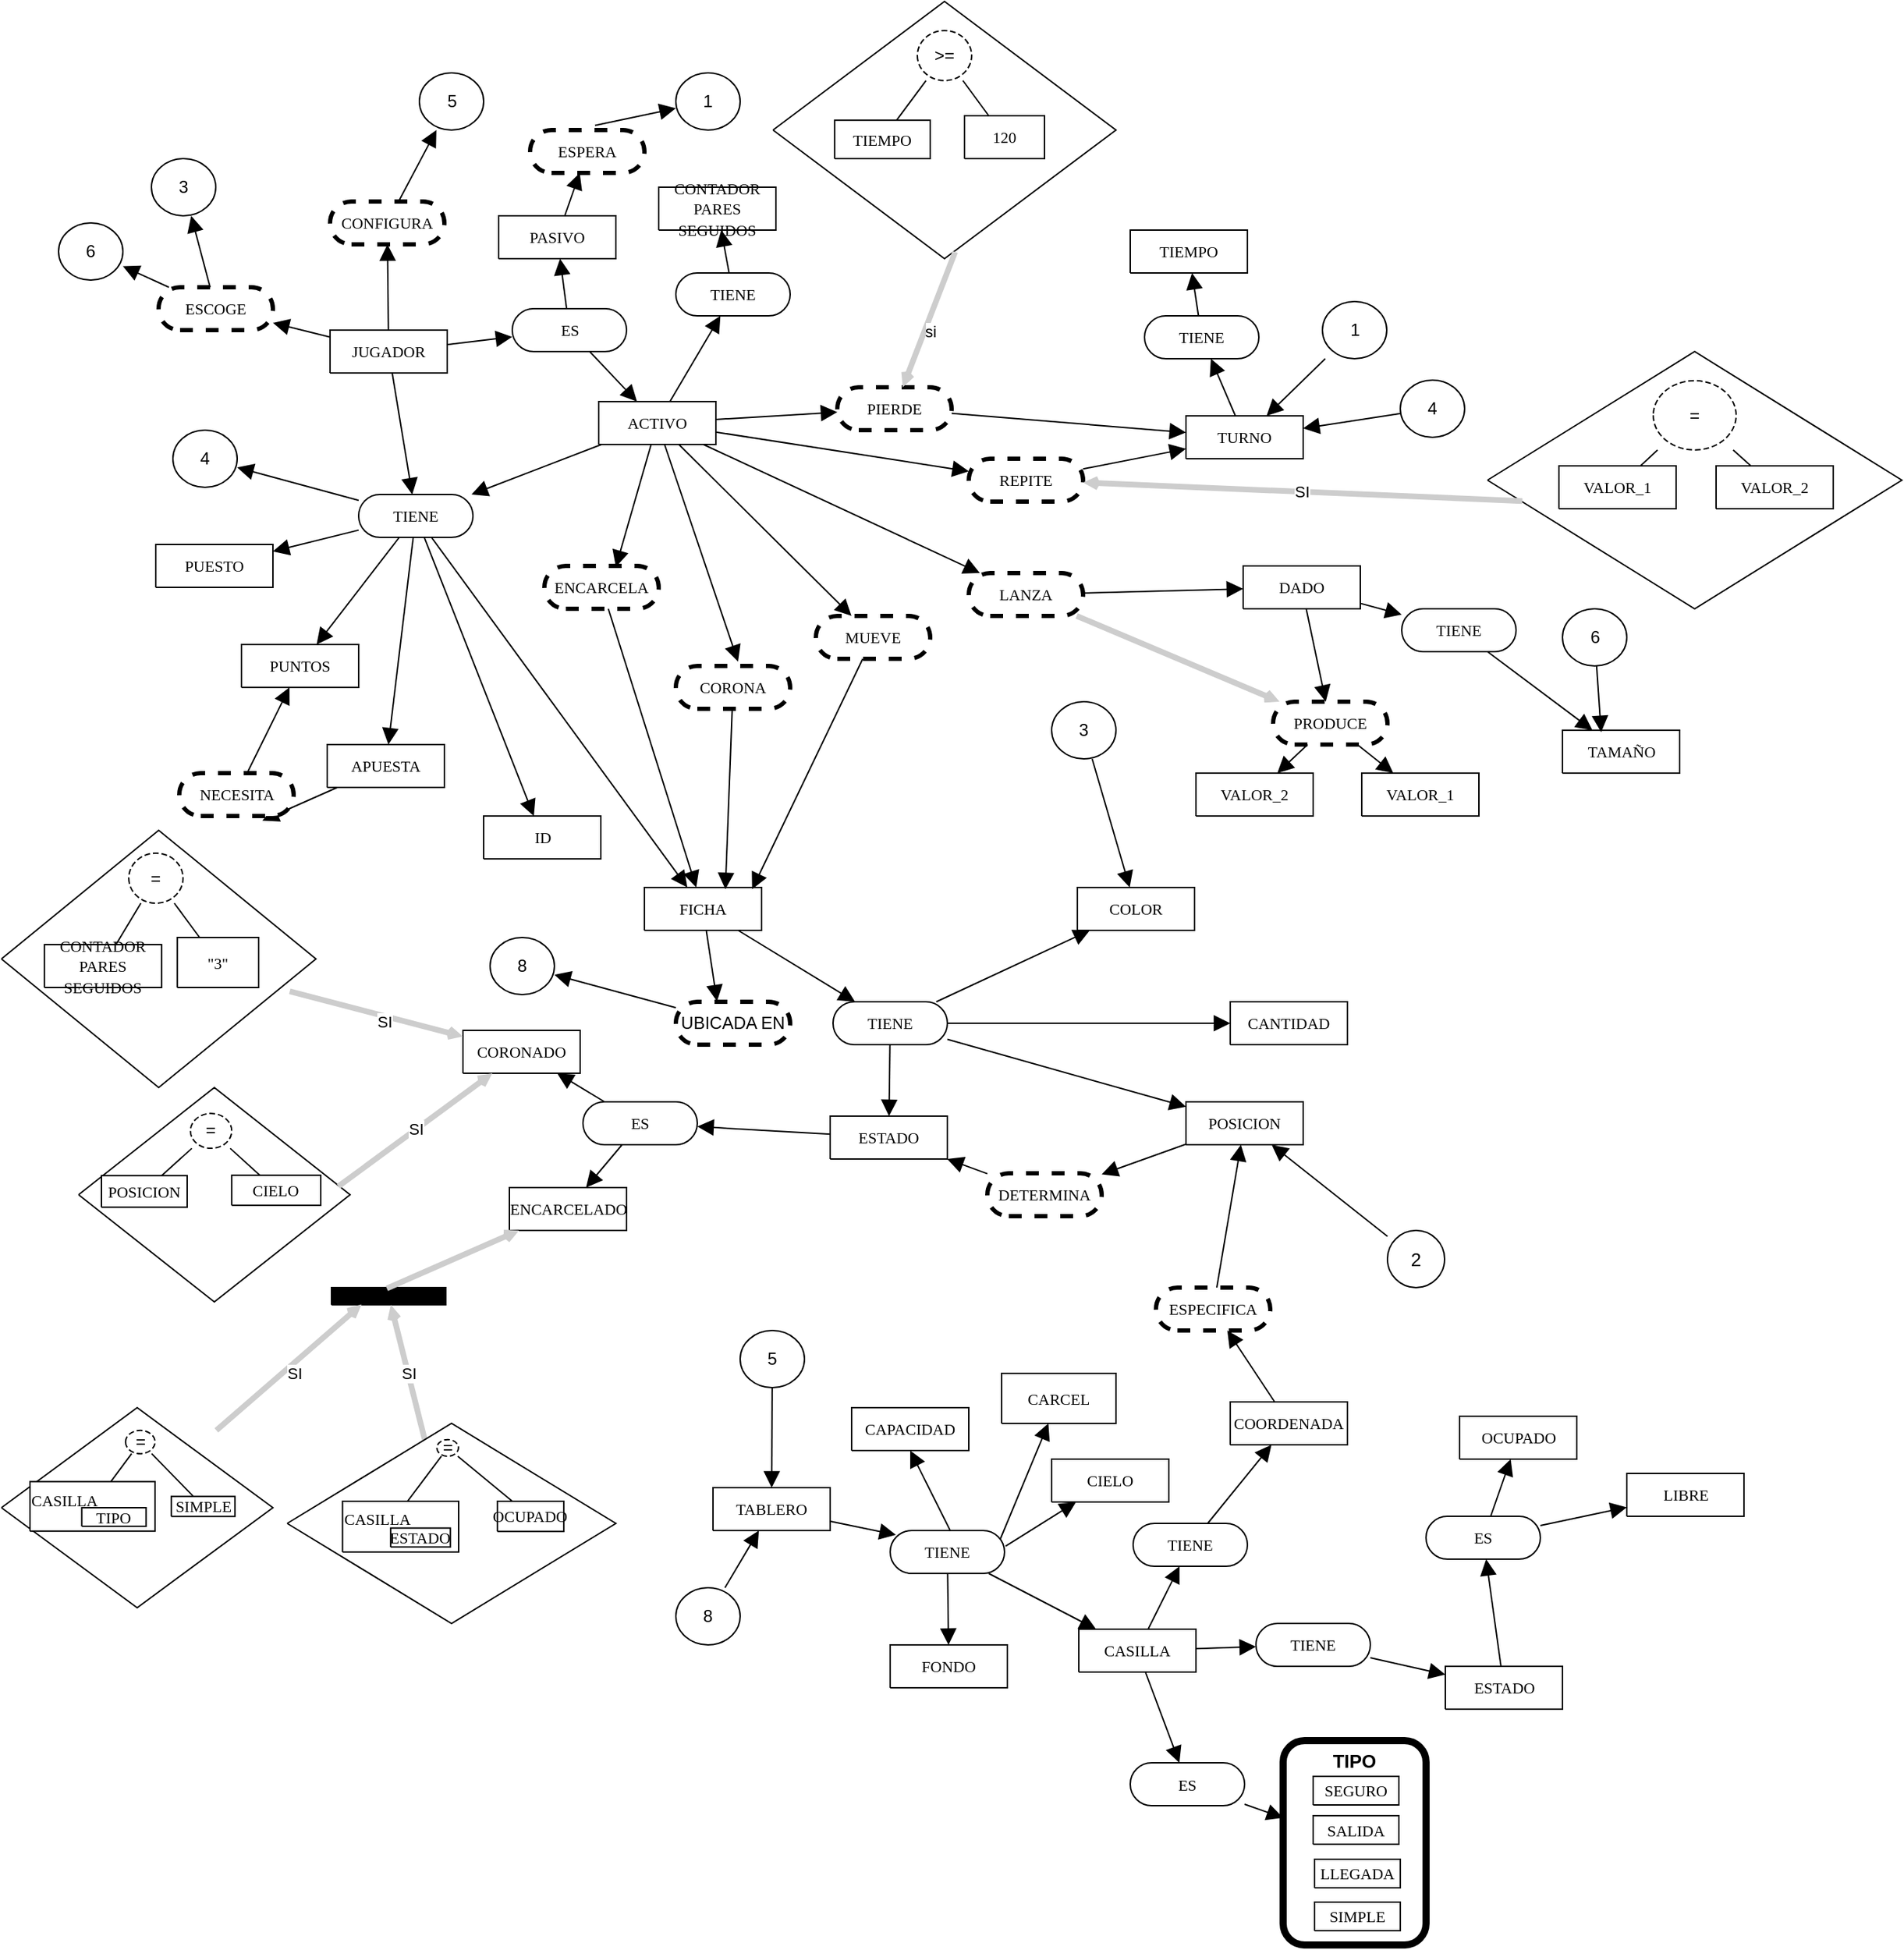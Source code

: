 <mxfile version="21.0.8" type="device"><diagram id="XMwrWmoNUrTni26uysBv" name="Página-1"><mxGraphModel dx="2180" dy="1766" grid="1" gridSize="10" guides="1" tooltips="1" connect="1" arrows="1" fold="1" page="0" pageScale="1" pageWidth="827" pageHeight="1169" background="none" math="0" shadow="0"><root><mxCell id="0"/><mxCell id="1" parent="0"/><mxCell id="3d_Hws1QxchP5DV1Z6rh-9" value="&lt;b&gt;&lt;font style=&quot;font-size: 13px;&quot;&gt;TIPO&lt;/font&gt;&lt;/b&gt;" style="rounded=1;whiteSpace=wrap;html=1;strokeWidth=5;labelPosition=center;verticalLabelPosition=middle;align=center;verticalAlign=top;" parent="1" vertex="1"><mxGeometry x="-73" y="227" width="100" height="143" as="geometry"/></mxCell><mxCell id="ZhGPCTu5Iyny0ZlqSRic-1" value="&lt;font style=&quot;font-size:11px;font-family:Calibri;color:#000000;direction:ltr;letter-spacing:0px;line-height:120%;opacity:1&quot;&gt;TABLERO&lt;br&gt;&lt;/font&gt;" style="verticalAlign=middle;align=center;vsdxID=7;fillColor=#FFFFFF;gradientColor=none;shape=stencil(nZBLDoAgDERP0z3SIyjew0SURgSD+Lu9kMZoXLhwN9O+tukAlrNpJg1SzDH4QW/URgNYgZTkjA4UkwJUgGXng+6DX1zLfmoymdXo17xh5zmRJ6Q42BWCfc2oJfdAr+Yv+AP9Cb7OJ3H/2JG1HNGz/84klThPVCc=);strokeColor=#000000;spacingTop=-1;spacingBottom=-1;spacingLeft=-1;spacingRight=-1;labelBackgroundColor=none;rounded=0;html=1;whiteSpace=wrap;" parent="1" vertex="1"><mxGeometry x="-472" y="50" width="82" height="30" as="geometry"/></mxCell><mxCell id="ZhGPCTu5Iyny0ZlqSRic-4" value="&lt;font style=&quot;font-size:11px;font-family:Calibri;color:#000000;direction:ltr;letter-spacing:0px;line-height:120%;opacity:1&quot;&gt;ACTIVO&lt;br&gt;&lt;/font&gt;" style="verticalAlign=middle;align=center;vsdxID=7;fillColor=#FFFFFF;gradientColor=none;shape=stencil(nZBLDoAgDERP0z3SIyjew0SURgSD+Lu9kMZoXLhwN9O+tukAlrNpJg1SzDH4QW/URgNYgZTkjA4UkwJUgGXng+6DX1zLfmoymdXo17xh5zmRJ6Q42BWCfc2oJfdAr+Yv+AP9Cb7OJ3H/2JG1HNGz/84klThPVCc=);strokeColor=#000000;spacingTop=-1;spacingBottom=-1;spacingLeft=-1;spacingRight=-1;labelBackgroundColor=none;rounded=0;html=1;whiteSpace=wrap;" parent="1" vertex="1"><mxGeometry x="-552" y="-710" width="82" height="30" as="geometry"/></mxCell><mxCell id="ZhGPCTu5Iyny0ZlqSRic-5" value="&lt;font style=&quot;font-size:11px;font-family:Calibri;color:#000000;direction:ltr;letter-spacing:0px;line-height:120%;opacity:1&quot;&gt;DADO&lt;br&gt;&lt;/font&gt;" style="verticalAlign=middle;align=center;vsdxID=7;fillColor=#FFFFFF;gradientColor=none;shape=stencil(nZBLDoAgDERP0z3SIyjew0SURgSD+Lu9kMZoXLhwN9O+tukAlrNpJg1SzDH4QW/URgNYgZTkjA4UkwJUgGXng+6DX1zLfmoymdXo17xh5zmRJ6Q42BWCfc2oJfdAr+Yv+AP9Cb7OJ3H/2JG1HNGz/84klThPVCc=);strokeColor=#000000;spacingTop=-1;spacingBottom=-1;spacingLeft=-1;spacingRight=-1;labelBackgroundColor=none;rounded=0;html=1;whiteSpace=wrap;" parent="1" vertex="1"><mxGeometry x="-101" y="-595" width="82" height="30" as="geometry"/></mxCell><mxCell id="ZhGPCTu5Iyny0ZlqSRic-6" value="&lt;font style=&quot;font-size: 11px ; font-family: &amp;quot;calibri&amp;quot; ; color: #000000 ; direction: ltr ; letter-spacing: 0px ; line-height: 120% ; opacity: 1&quot;&gt;TIENE&lt;br&gt;&lt;/font&gt;" style="verticalAlign=middle;align=center;vsdxID=2;fillColor=#FFFFFF;gradientColor=none;shape=stencil(tVLREoIgEPwaHnEQxsl3s/9gEpSJwDko7e+DsEkze2l627vdu5uFRaxyHe8FosR5sCcxqMZ3iO0Rpcp0ApQPCLEasUpaEC3Yi2lS3fOojOhsr3HDmObyMtsVcYqS29Qh5FEfklwrM5OXeUa/yjkcAwfr7TDpiyTfXvjkMR+Vw2A998qaBac5tAKHU1hq3i4oNwjRr9ofvayt/+Rk+yX/4iWA159KpXWKxJx/z0Bopfyw+g4=);strokeColor=#000000;spacingTop=-1;spacingBottom=-1;spacingLeft=-1;spacingRight=-1;labelBackgroundColor=none;rounded=0;html=1;whiteSpace=wrap;" parent="1" vertex="1"><mxGeometry x="-720" y="-645" width="80" height="30" as="geometry"/></mxCell><mxCell id="ZhGPCTu5Iyny0ZlqSRic-7" value="&lt;font style=&quot;font-size:11px;font-family:Calibri;color:#000000;direction:ltr;letter-spacing:0px;line-height:120%;opacity:1&quot;&gt;FICHA&lt;br&gt;&lt;/font&gt;" style="verticalAlign=middle;align=center;vsdxID=7;fillColor=#FFFFFF;gradientColor=none;shape=stencil(nZBLDoAgDERP0z3SIyjew0SURgSD+Lu9kMZoXLhwN9O+tukAlrNpJg1SzDH4QW/URgNYgZTkjA4UkwJUgGXng+6DX1zLfmoymdXo17xh5zmRJ6Q42BWCfc2oJfdAr+Yv+AP9Cb7OJ3H/2JG1HNGz/84klThPVCc=);strokeColor=#000000;spacingTop=-1;spacingBottom=-1;spacingLeft=-1;spacingRight=-1;labelBackgroundColor=none;rounded=0;html=1;whiteSpace=wrap;" parent="1" vertex="1"><mxGeometry x="-520" y="-370" width="82" height="30" as="geometry"/></mxCell><mxCell id="DCNwNrw-yuZkW3MHIDjY-6" value="&lt;font style=&quot;font-size: 11px ; font-family: &amp;quot;calibri&amp;quot; ; color: #000000 ; direction: ltr ; letter-spacing: 0px ; line-height: 120% ; opacity: 1&quot;&gt;TIENE&lt;br&gt;&lt;/font&gt;" style="verticalAlign=middle;align=center;vsdxID=2;fillColor=#FFFFFF;gradientColor=none;shape=stencil(tVLREoIgEPwaHnEQxsl3s/9gEpSJwDko7e+DsEkze2l627vdu5uFRaxyHe8FosR5sCcxqMZ3iO0Rpcp0ApQPCLEasUpaEC3Yi2lS3fOojOhsr3HDmObyMtsVcYqS29Qh5FEfklwrM5OXeUa/yjkcAwfr7TDpiyTfXvjkMR+Vw2A998qaBac5tAKHU1hq3i4oNwjRr9ofvayt/+Rk+yX/4iWA159KpXWKxJx/z0Bopfyw+g4=);strokeColor=#000000;spacingTop=-1;spacingBottom=-1;spacingLeft=-1;spacingRight=-1;labelBackgroundColor=none;rounded=0;html=1;whiteSpace=wrap;" parent="1" vertex="1"><mxGeometry x="-348" y="80" width="80" height="30" as="geometry"/></mxCell><mxCell id="3d_Hws1QxchP5DV1Z6rh-1" value="&lt;font style=&quot;font-size:11px;font-family:Calibri;color:#000000;direction:ltr;letter-spacing:0px;line-height:120%;opacity:1&quot;&gt;CASILLA&lt;br&gt;&lt;/font&gt;" style="verticalAlign=middle;align=center;vsdxID=7;fillColor=#FFFFFF;gradientColor=none;shape=stencil(nZBLDoAgDERP0z3SIyjew0SURgSD+Lu9kMZoXLhwN9O+tukAlrNpJg1SzDH4QW/URgNYgZTkjA4UkwJUgGXng+6DX1zLfmoymdXo17xh5zmRJ6Q42BWCfc2oJfdAr+Yv+AP9Cb7OJ3H/2JG1HNGz/84klThPVCc=);strokeColor=#000000;spacingTop=-1;spacingBottom=-1;spacingLeft=-1;spacingRight=-1;labelBackgroundColor=none;rounded=0;html=1;whiteSpace=wrap;" parent="1" vertex="1"><mxGeometry x="-216" y="149" width="82" height="30" as="geometry"/></mxCell><mxCell id="ZhGPCTu5Iyny0ZlqSRic-11" value="&lt;font style=&quot;font-size:11px;font-family:Calibri;color:#000000;direction:ltr;letter-spacing:0px;line-height:120%;opacity:1&quot;&gt;CARCEL&lt;br&gt;&lt;/font&gt;" style="verticalAlign=middle;align=center;vsdxID=7;fillColor=#FFFFFF;gradientColor=none;shape=stencil(nZBLDoAgDERP0z3SIyjew0SURgSD+Lu9kMZoXLhwN9O+tukAlrNpJg1SzDH4QW/URgNYgZTkjA4UkwJUgGXng+6DX1zLfmoymdXo17xh5zmRJ6Q42BWCfc2oJfdAr+Yv+AP9Cb7OJ3H/2JG1HNGz/84klThPVCc=);strokeColor=#000000;spacingTop=-1;spacingBottom=-1;spacingLeft=-1;spacingRight=-1;labelBackgroundColor=none;rounded=0;html=1;whiteSpace=wrap;" parent="1" vertex="1"><mxGeometry x="-270" y="-30" width="80" height="35" as="geometry"/></mxCell><mxCell id="3d_Hws1QxchP5DV1Z6rh-3" value="&lt;font style=&quot;font-size:11px;font-family:Calibri;color:#000000;direction:ltr;letter-spacing:0px;line-height:120%;opacity:1&quot;&gt;CAPACIDAD&lt;br&gt;&lt;/font&gt;" style="verticalAlign=middle;align=center;vsdxID=7;fillColor=#FFFFFF;gradientColor=none;shape=stencil(nZBLDoAgDERP0z3SIyjew0SURgSD+Lu9kMZoXLhwN9O+tukAlrNpJg1SzDH4QW/URgNYgZTkjA4UkwJUgGXng+6DX1zLfmoymdXo17xh5zmRJ6Q42BWCfc2oJfdAr+Yv+AP9Cb7OJ3H/2JG1HNGz/84klThPVCc=);strokeColor=#000000;spacingTop=-1;spacingBottom=-1;spacingLeft=-1;spacingRight=-1;labelBackgroundColor=none;rounded=0;html=1;whiteSpace=wrap;" parent="1" vertex="1"><mxGeometry x="-375" y="-6" width="82" height="30" as="geometry"/></mxCell><mxCell id="ZhGPCTu5Iyny0ZlqSRic-12" value="&lt;font style=&quot;font-size:11px;font-family:Calibri;color:#000000;direction:ltr;letter-spacing:0px;line-height:120%;opacity:1&quot;&gt;CIELO&lt;br&gt;&lt;/font&gt;" style="verticalAlign=middle;align=center;vsdxID=7;fillColor=#FFFFFF;gradientColor=none;shape=stencil(nZBLDoAgDERP0z3SIyjew0SURgSD+Lu9kMZoXLhwN9O+tukAlrNpJg1SzDH4QW/URgNYgZTkjA4UkwJUgGXng+6DX1zLfmoymdXo17xh5zmRJ6Q42BWCfc2oJfdAr+Yv+AP9Cb7OJ3H/2JG1HNGz/84klThPVCc=);strokeColor=#000000;spacingTop=-1;spacingBottom=-1;spacingLeft=-1;spacingRight=-1;labelBackgroundColor=none;rounded=0;html=1;whiteSpace=wrap;" parent="1" vertex="1"><mxGeometry x="-235" y="30" width="82" height="30" as="geometry"/></mxCell><mxCell id="ZhGPCTu5Iyny0ZlqSRic-13" style="vsdxID=57;edgeStyle=none;startArrow=none;endArrow=block;startSize=5;endSize=9;strokeColor=#000000;spacingTop=0;spacingBottom=0;spacingLeft=0;spacingRight=0;verticalAlign=middle;html=1;labelBackgroundColor=#ffffff;rounded=0;" parent="1" source="ZhGPCTu5Iyny0ZlqSRic-4" target="ZhGPCTu5Iyny0ZlqSRic-6" edge="1"><mxGeometry relative="1" as="geometry"><mxPoint as="offset"/><mxPoint x="-198" y="-35" as="sourcePoint"/><mxPoint x="-360" y="-260" as="targetPoint"/></mxGeometry></mxCell><mxCell id="DCNwNrw-yuZkW3MHIDjY-3" value="&lt;font style=&quot;font-size: 11px ; font-family: &amp;quot;calibri&amp;quot; ; color: #000000 ; direction: ltr ; letter-spacing: 0px ; line-height: 120% ; opacity: 1&quot;&gt;TIENE&lt;br&gt;&lt;/font&gt;" style="verticalAlign=middle;align=center;vsdxID=2;fillColor=#FFFFFF;gradientColor=none;shape=stencil(tVLREoIgEPwaHnEQxsl3s/9gEpSJwDko7e+DsEkze2l627vdu5uFRaxyHe8FosR5sCcxqMZ3iO0Rpcp0ApQPCLEasUpaEC3Yi2lS3fOojOhsr3HDmObyMtsVcYqS29Qh5FEfklwrM5OXeUa/yjkcAwfr7TDpiyTfXvjkMR+Vw2A998qaBac5tAKHU1hq3i4oNwjRr9ofvayt/+Rk+yX/4iWA159KpXWKxJx/z0Bopfyw+g4=);strokeColor=#000000;spacingTop=-1;spacingBottom=-1;spacingLeft=-1;spacingRight=-1;labelBackgroundColor=none;rounded=0;html=1;whiteSpace=wrap;" parent="1" vertex="1"><mxGeometry x="-92" y="145" width="80" height="30" as="geometry"/></mxCell><mxCell id="ZhGPCTu5Iyny0ZlqSRic-15" style="vsdxID=57;edgeStyle=none;startArrow=none;endArrow=block;startSize=5;endSize=9;strokeColor=#000000;spacingTop=0;spacingBottom=0;spacingLeft=0;spacingRight=0;verticalAlign=middle;html=1;labelBackgroundColor=#ffffff;rounded=0;" parent="1" source="ZhGPCTu5Iyny0ZlqSRic-6" target="ZhGPCTu5Iyny0ZlqSRic-7" edge="1"><mxGeometry relative="1" as="geometry"><mxPoint as="offset"/><mxPoint x="-239" y="-20" as="sourcePoint"/><mxPoint x="-239" y="60" as="targetPoint"/></mxGeometry></mxCell><mxCell id="ZhGPCTu5Iyny0ZlqSRic-16" value="&lt;font style=&quot;font-size:11px;font-family:Calibri;color:#000000;direction:ltr;letter-spacing:0px;line-height:120%;opacity:1&quot;&gt;ESTADO&lt;br&gt;&lt;/font&gt;" style="verticalAlign=middle;align=center;vsdxID=7;fillColor=#FFFFFF;gradientColor=none;shape=stencil(nZBLDoAgDERP0z3SIyjew0SURgSD+Lu9kMZoXLhwN9O+tukAlrNpJg1SzDH4QW/URgNYgZTkjA4UkwJUgGXng+6DX1zLfmoymdXo17xh5zmRJ6Q42BWCfc2oJfdAr+Yv+AP9Cb7OJ3H/2JG1HNGz/84klThPVCc=);strokeColor=#000000;spacingTop=-1;spacingBottom=-1;spacingLeft=-1;spacingRight=-1;labelBackgroundColor=none;rounded=0;html=1;whiteSpace=wrap;" parent="1" vertex="1"><mxGeometry x="-390" y="-210" width="82" height="30" as="geometry"/></mxCell><mxCell id="ZhGPCTu5Iyny0ZlqSRic-17" value="&lt;font style=&quot;font-size:11px;font-family:Calibri;color:#000000;direction:ltr;letter-spacing:0px;line-height:120%;opacity:1&quot;&gt;COLOR&lt;br&gt;&lt;/font&gt;" style="verticalAlign=middle;align=center;vsdxID=7;fillColor=#FFFFFF;gradientColor=none;shape=stencil(nZBLDoAgDERP0z3SIyjew0SURgSD+Lu9kMZoXLhwN9O+tukAlrNpJg1SzDH4QW/URgNYgZTkjA4UkwJUgGXng+6DX1zLfmoymdXo17xh5zmRJ6Q42BWCfc2oJfdAr+Yv+AP9Cb7OJ3H/2JG1HNGz/84klThPVCc=);strokeColor=#000000;spacingTop=-1;spacingBottom=-1;spacingLeft=-1;spacingRight=-1;labelBackgroundColor=none;rounded=0;html=1;whiteSpace=wrap;" parent="1" vertex="1"><mxGeometry x="-217" y="-370" width="82" height="30" as="geometry"/></mxCell><mxCell id="ZhGPCTu5Iyny0ZlqSRic-18" value="&lt;font style=&quot;font-size:11px;font-family:Calibri;color:#000000;direction:ltr;letter-spacing:0px;line-height:120%;opacity:1&quot;&gt;CANTIDAD&lt;br&gt;&lt;/font&gt;" style="verticalAlign=middle;align=center;vsdxID=7;fillColor=#FFFFFF;gradientColor=none;shape=stencil(nZBLDoAgDERP0z3SIyjew0SURgSD+Lu9kMZoXLhwN9O+tukAlrNpJg1SzDH4QW/URgNYgZTkjA4UkwJUgGXng+6DX1zLfmoymdXo17xh5zmRJ6Q42BWCfc2oJfdAr+Yv+AP9Cb7OJ3H/2JG1HNGz/84klThPVCc=);strokeColor=#000000;spacingTop=-1;spacingBottom=-1;spacingLeft=-1;spacingRight=-1;labelBackgroundColor=none;rounded=0;html=1;whiteSpace=wrap;" parent="1" vertex="1"><mxGeometry x="-110" y="-290" width="82" height="30" as="geometry"/></mxCell><mxCell id="ZhGPCTu5Iyny0ZlqSRic-19" value="&lt;font style=&quot;font-size:11px;font-family:Calibri;color:#000000;direction:ltr;letter-spacing:0px;line-height:120%;opacity:1&quot;&gt;POSICION&lt;br&gt;&lt;/font&gt;" style="verticalAlign=middle;align=center;vsdxID=7;fillColor=#FFFFFF;gradientColor=none;shape=stencil(nZBLDoAgDERP0z3SIyjew0SURgSD+Lu9kMZoXLhwN9O+tukAlrNpJg1SzDH4QW/URgNYgZTkjA4UkwJUgGXng+6DX1zLfmoymdXo17xh5zmRJ6Q42BWCfc2oJfdAr+Yv+AP9Cb7OJ3H/2JG1HNGz/84klThPVCc=);strokeColor=#000000;spacingTop=-1;spacingBottom=-1;spacingLeft=-1;spacingRight=-1;labelBackgroundColor=none;rounded=0;html=1;whiteSpace=wrap;" parent="1" vertex="1"><mxGeometry x="-141" y="-220" width="82" height="30" as="geometry"/></mxCell><mxCell id="3d_Hws1QxchP5DV1Z6rh-4" value="&lt;font style=&quot;font-size: 11px ; font-family: &amp;quot;calibri&amp;quot; ; color: #000000 ; direction: ltr ; letter-spacing: 0px ; line-height: 120% ; opacity: 1&quot;&gt;ES&lt;br&gt;&lt;/font&gt;" style="verticalAlign=middle;align=center;vsdxID=2;fillColor=#FFFFFF;gradientColor=none;shape=stencil(tVLREoIgEPwaHnEQxsl3s/9gEpSJwDko7e+DsEkze2l627vdu5uFRaxyHe8FosR5sCcxqMZ3iO0Rpcp0ApQPCLEasUpaEC3Yi2lS3fOojOhsr3HDmObyMtsVcYqS29Qh5FEfklwrM5OXeUa/yjkcAwfr7TDpiyTfXvjkMR+Vw2A998qaBac5tAKHU1hq3i4oNwjRr9ofvayt/+Rk+yX/4iWA159KpXWKxJx/z0Bopfyw+g4=);strokeColor=#000000;spacingTop=-1;spacingBottom=-1;spacingLeft=-1;spacingRight=-1;labelBackgroundColor=none;rounded=0;html=1;whiteSpace=wrap;" parent="1" vertex="1"><mxGeometry x="-180" y="242.5" width="80" height="30" as="geometry"/></mxCell><mxCell id="3d_Hws1QxchP5DV1Z6rh-6" value="&lt;font style=&quot;font-size:11px;font-family:Calibri;color:#000000;direction:ltr;letter-spacing:0px;line-height:120%;opacity:1&quot;&gt;SALIDA&lt;br&gt;&lt;/font&gt;" style="verticalAlign=middle;align=center;vsdxID=7;fillColor=#FFFFFF;gradientColor=none;shape=stencil(nZBLDoAgDERP0z3SIyjew0SURgSD+Lu9kMZoXLhwN9O+tukAlrNpJg1SzDH4QW/URgNYgZTkjA4UkwJUgGXng+6DX1zLfmoymdXo17xh5zmRJ6Q42BWCfc2oJfdAr+Yv+AP9Cb7OJ3H/2JG1HNGz/84klThPVCc=);strokeColor=#000000;spacingTop=-1;spacingBottom=-1;spacingLeft=-1;spacingRight=-1;labelBackgroundColor=none;rounded=0;html=1;whiteSpace=wrap;" parent="1" vertex="1"><mxGeometry x="-52" y="279.5" width="60" height="20" as="geometry"/></mxCell><mxCell id="ZhGPCTu5Iyny0ZlqSRic-21" value="&lt;font style=&quot;font-size: 11px ; font-family: &amp;quot;calibri&amp;quot; ; color: #000000 ; direction: ltr ; letter-spacing: 0px ; line-height: 120% ; opacity: 1&quot;&gt;TIENE&lt;br&gt;&lt;/font&gt;" style="verticalAlign=middle;align=center;vsdxID=2;fillColor=#FFFFFF;gradientColor=none;shape=stencil(tVLREoIgEPwaHnEQxsl3s/9gEpSJwDko7e+DsEkze2l627vdu5uFRaxyHe8FosR5sCcxqMZ3iO0Rpcp0ApQPCLEasUpaEC3Yi2lS3fOojOhsr3HDmObyMtsVcYqS29Qh5FEfklwrM5OXeUa/yjkcAwfr7TDpiyTfXvjkMR+Vw2A998qaBac5tAKHU1hq3i4oNwjRr9ofvayt/+Rk+yX/4iWA159KpXWKxJx/z0Bopfyw+g4=);strokeColor=#000000;spacingTop=-1;spacingBottom=-1;spacingLeft=-1;spacingRight=-1;labelBackgroundColor=none;rounded=0;html=1;whiteSpace=wrap;" parent="1" vertex="1"><mxGeometry x="-388" y="-290" width="80" height="30" as="geometry"/></mxCell><mxCell id="ZhGPCTu5Iyny0ZlqSRic-23" style="vsdxID=57;edgeStyle=none;startArrow=none;endArrow=block;startSize=5;endSize=9;strokeColor=#000000;spacingTop=0;spacingBottom=0;spacingLeft=0;spacingRight=0;verticalAlign=middle;html=1;labelBackgroundColor=#ffffff;rounded=0;" parent="1" source="ZhGPCTu5Iyny0ZlqSRic-7" target="ZhGPCTu5Iyny0ZlqSRic-21" edge="1"><mxGeometry relative="1" as="geometry"><mxPoint as="offset"/><mxPoint x="-119" y="-10" as="sourcePoint"/><mxPoint x="-80" y="-180" as="targetPoint"/></mxGeometry></mxCell><mxCell id="ZhGPCTu5Iyny0ZlqSRic-25" style="vsdxID=57;edgeStyle=none;startArrow=none;endArrow=block;startSize=5;endSize=9;strokeColor=#000000;spacingTop=0;spacingBottom=0;spacingLeft=0;spacingRight=0;verticalAlign=middle;html=1;labelBackgroundColor=#ffffff;rounded=0;" parent="1" source="ZhGPCTu5Iyny0ZlqSRic-21" target="ZhGPCTu5Iyny0ZlqSRic-18" edge="1"><mxGeometry relative="1" as="geometry"><mxPoint as="offset"/><mxPoint x="-100" y="60" as="sourcePoint"/><mxPoint x="-100" y="140" as="targetPoint"/></mxGeometry></mxCell><mxCell id="3d_Hws1QxchP5DV1Z6rh-7" value="&lt;font style=&quot;font-size:11px;font-family:Calibri;color:#000000;direction:ltr;letter-spacing:0px;line-height:120%;opacity:1&quot;&gt;LLEGADA&lt;br&gt;&lt;/font&gt;" style="verticalAlign=middle;align=center;vsdxID=7;fillColor=#FFFFFF;gradientColor=none;shape=stencil(nZBLDoAgDERP0z3SIyjew0SURgSD+Lu9kMZoXLhwN9O+tukAlrNpJg1SzDH4QW/URgNYgZTkjA4UkwJUgGXng+6DX1zLfmoymdXo17xh5zmRJ6Q42BWCfc2oJfdAr+Yv+AP9Cb7OJ3H/2JG1HNGz/84klThPVCc=);strokeColor=#000000;spacingTop=-1;spacingBottom=-1;spacingLeft=-1;spacingRight=-1;labelBackgroundColor=none;rounded=0;html=1;whiteSpace=wrap;" parent="1" vertex="1"><mxGeometry x="-51" y="310" width="60" height="20" as="geometry"/></mxCell><mxCell id="ZhGPCTu5Iyny0ZlqSRic-26" style="vsdxID=57;edgeStyle=none;startArrow=none;endArrow=block;startSize=5;endSize=9;strokeColor=#000000;spacingTop=0;spacingBottom=0;spacingLeft=0;spacingRight=0;verticalAlign=middle;html=1;labelBackgroundColor=#ffffff;rounded=0;" parent="1" source="ZhGPCTu5Iyny0ZlqSRic-21" target="ZhGPCTu5Iyny0ZlqSRic-17" edge="1"><mxGeometry relative="1" as="geometry"><mxPoint as="offset"/><mxPoint x="-100" y="60" as="sourcePoint"/><mxPoint x="-100" y="140" as="targetPoint"/></mxGeometry></mxCell><mxCell id="3d_Hws1QxchP5DV1Z6rh-8" value="&lt;font style=&quot;font-size:11px;font-family:Calibri;color:#000000;direction:ltr;letter-spacing:0px;line-height:120%;opacity:1&quot;&gt;SEGURO&lt;br&gt;&lt;/font&gt;" style="verticalAlign=middle;align=center;vsdxID=7;fillColor=#FFFFFF;gradientColor=none;shape=stencil(nZBLDoAgDERP0z3SIyjew0SURgSD+Lu9kMZoXLhwN9O+tukAlrNpJg1SzDH4QW/URgNYgZTkjA4UkwJUgGXng+6DX1zLfmoymdXo17xh5zmRJ6Q42BWCfc2oJfdAr+Yv+AP9Cb7OJ3H/2JG1HNGz/84klThPVCc=);strokeColor=#000000;spacingTop=-1;spacingBottom=-1;spacingLeft=-1;spacingRight=-1;labelBackgroundColor=none;rounded=0;html=1;whiteSpace=wrap;" parent="1" vertex="1"><mxGeometry x="-52" y="252" width="60" height="20" as="geometry"/></mxCell><mxCell id="ZhGPCTu5Iyny0ZlqSRic-27" style="vsdxID=57;edgeStyle=none;startArrow=none;endArrow=block;startSize=5;endSize=9;strokeColor=#000000;spacingTop=0;spacingBottom=0;spacingLeft=0;spacingRight=0;verticalAlign=middle;html=1;labelBackgroundColor=#ffffff;rounded=0;" parent="1" source="ZhGPCTu5Iyny0ZlqSRic-21" target="ZhGPCTu5Iyny0ZlqSRic-16" edge="1"><mxGeometry relative="1" as="geometry"><mxPoint as="offset"/><mxPoint x="-60" y="45" as="sourcePoint"/><mxPoint x="20" y="45" as="targetPoint"/></mxGeometry></mxCell><mxCell id="ZhGPCTu5Iyny0ZlqSRic-29" style="vsdxID=57;edgeStyle=none;startArrow=none;endArrow=block;startSize=5;endSize=9;strokeColor=#000000;spacingTop=0;spacingBottom=0;spacingLeft=0;spacingRight=0;verticalAlign=middle;html=1;labelBackgroundColor=#ffffff;rounded=0;" parent="1" source="ZhGPCTu5Iyny0ZlqSRic-21" target="ZhGPCTu5Iyny0ZlqSRic-19" edge="1"><mxGeometry relative="1" as="geometry"><mxPoint as="offset"/><mxPoint x="-60" y="45" as="sourcePoint"/><mxPoint x="20" y="45" as="targetPoint"/></mxGeometry></mxCell><mxCell id="ZhGPCTu5Iyny0ZlqSRic-31" style="vsdxID=57;edgeStyle=none;startArrow=none;endArrow=block;startSize=5;endSize=9;strokeColor=#000000;spacingTop=0;spacingBottom=0;spacingLeft=0;spacingRight=0;verticalAlign=middle;html=1;labelBackgroundColor=#ffffff;rounded=0;" parent="1" source="ZhGPCTu5Iyny0ZlqSRic-5" target="ZhGPCTu5Iyny0ZlqSRic-33" edge="1"><mxGeometry relative="1" as="geometry"><mxPoint as="offset"/><mxPoint x="281" y="-70" as="sourcePoint"/><mxPoint x="290" y="-30" as="targetPoint"/></mxGeometry></mxCell><mxCell id="ZhGPCTu5Iyny0ZlqSRic-33" value="&lt;font style=&quot;font-size: 11px ; font-family: &amp;quot;calibri&amp;quot; ; color: #000000 ; direction: ltr ; letter-spacing: 0px ; line-height: 120% ; opacity: 1&quot;&gt;TIENE&lt;br&gt;&lt;/font&gt;" style="verticalAlign=middle;align=center;vsdxID=2;fillColor=#FFFFFF;gradientColor=none;shape=stencil(tVLREoIgEPwaHnEQxsl3s/9gEpSJwDko7e+DsEkze2l627vdu5uFRaxyHe8FosR5sCcxqMZ3iO0Rpcp0ApQPCLEasUpaEC3Yi2lS3fOojOhsr3HDmObyMtsVcYqS29Qh5FEfklwrM5OXeUa/yjkcAwfr7TDpiyTfXvjkMR+Vw2A998qaBac5tAKHU1hq3i4oNwjRr9ofvayt/+Rk+yX/4iWA159KpXWKxJx/z0Bopfyw+g4=);strokeColor=#000000;spacingTop=-1;spacingBottom=-1;spacingLeft=-1;spacingRight=-1;labelBackgroundColor=none;rounded=0;html=1;whiteSpace=wrap;" parent="1" vertex="1"><mxGeometry x="10" y="-565" width="80" height="30" as="geometry"/></mxCell><mxCell id="ZhGPCTu5Iyny0ZlqSRic-36" style="vsdxID=57;edgeStyle=none;startArrow=none;endArrow=block;startSize=5;endSize=9;strokeColor=#000000;spacingTop=0;spacingBottom=0;spacingLeft=0;spacingRight=0;verticalAlign=middle;html=1;labelBackgroundColor=#ffffff;rounded=0;" parent="1" source="a82_juw0TD2ykU31_FT8-60" target="ZhGPCTu5Iyny0ZlqSRic-139" edge="1"><mxGeometry relative="1" as="geometry"><mxPoint as="offset"/><mxPoint x="30" y="-420" as="sourcePoint"/><mxPoint x="-31" y="-350" as="targetPoint"/></mxGeometry></mxCell><mxCell id="ZhGPCTu5Iyny0ZlqSRic-37" value="&lt;font style=&quot;font-size: 11px ; font-family: &amp;quot;calibri&amp;quot; ; color: #000000 ; direction: ltr ; letter-spacing: 0px ; line-height: 120% ; opacity: 1&quot;&gt;LANZA&lt;br&gt;&lt;/font&gt;" style="verticalAlign=middle;align=center;vsdxID=1;fillColor=#FFFFFF;gradientColor=none;shape=stencil(tVLREoIgEPwaHnEQxsl3s/9gEpSJwDko7e+DsEkze2l627vdu5uFRaxyHe8FosR5sCcxqMZ3iO0Rpcp0ApQPCLEasUpaEC3Yi2lS3fOojOhsr3HDmObyMtsVcYqS29Qh5FEfklwrM5OXeUa/yjkcAwfr7TDpiyTfXvjkMR+Vw2A998qaBac5tAKHU1hq3i4oNwjRr9ofvayt/+Rk+yX/4iWA159KpXWKxJx/z0Bopfyw+g4=);dashed=1;strokeColor=#000000;strokeWidth=3;spacingTop=-1;spacingBottom=-1;spacingLeft=-1;spacingRight=-1;labelBackgroundColor=none;rounded=0;html=1;whiteSpace=wrap;" parent="1" vertex="1"><mxGeometry x="-293" y="-590" width="80" height="30" as="geometry"/></mxCell><mxCell id="ZhGPCTu5Iyny0ZlqSRic-38" style="vsdxID=57;edgeStyle=none;startArrow=none;endArrow=block;startSize=5;endSize=9;strokeColor=#000000;spacingTop=0;spacingBottom=0;spacingLeft=0;spacingRight=0;verticalAlign=middle;html=1;labelBackgroundColor=#ffffff;rounded=0;" parent="1" source="ZhGPCTu5Iyny0ZlqSRic-4" target="ZhGPCTu5Iyny0ZlqSRic-37" edge="1"><mxGeometry relative="1" as="geometry"><mxPoint as="offset"/><mxPoint x="-298" y="-175" as="sourcePoint"/><mxPoint x="-218" y="-175" as="targetPoint"/></mxGeometry></mxCell><mxCell id="ZhGPCTu5Iyny0ZlqSRic-39" style="vsdxID=57;edgeStyle=none;startArrow=none;endArrow=block;startSize=5;endSize=9;strokeColor=#000000;spacingTop=0;spacingBottom=0;spacingLeft=0;spacingRight=0;verticalAlign=middle;html=1;labelBackgroundColor=#ffffff;rounded=0;" parent="1" source="ZhGPCTu5Iyny0ZlqSRic-37" target="ZhGPCTu5Iyny0ZlqSRic-5" edge="1"><mxGeometry relative="1" as="geometry"><mxPoint as="offset"/><mxPoint x="-120" y="-195" as="sourcePoint"/><mxPoint x="-40" y="-195" as="targetPoint"/></mxGeometry></mxCell><mxCell id="ZhGPCTu5Iyny0ZlqSRic-40" style="vsdxID=57;edgeStyle=none;startArrow=none;endArrow=block;startSize=5;endSize=9;strokeColor=#000000;spacingTop=0;spacingBottom=0;spacingLeft=0;spacingRight=0;verticalAlign=middle;html=1;labelBackgroundColor=#ffffff;rounded=0;" parent="1" source="ZhGPCTu5Iyny0ZlqSRic-6" target="ZhGPCTu5Iyny0ZlqSRic-41" edge="1"><mxGeometry relative="1" as="geometry"><mxPoint as="offset"/><mxPoint x="-220" y="-100" as="sourcePoint"/><mxPoint x="-300" y="-50" as="targetPoint"/></mxGeometry></mxCell><mxCell id="DCNwNrw-yuZkW3MHIDjY-13" style="vsdxID=57;edgeStyle=none;startArrow=none;endArrow=block;startSize=5;endSize=9;strokeColor=#000000;spacingTop=0;spacingBottom=0;spacingLeft=0;spacingRight=0;verticalAlign=middle;html=1;labelBackgroundColor=#ffffff;rounded=0;exitX=0.963;exitY=0.2;exitDx=0;exitDy=0;exitPerimeter=0;" parent="1" source="DCNwNrw-yuZkW3MHIDjY-6" target="ZhGPCTu5Iyny0ZlqSRic-11" edge="1"><mxGeometry relative="1" as="geometry"><mxPoint as="offset"/><mxPoint x="-160" y="110" as="sourcePoint"/><mxPoint x="-110" y="94.5" as="targetPoint"/></mxGeometry></mxCell><mxCell id="ZhGPCTu5Iyny0ZlqSRic-41" value="&lt;font style=&quot;font-size:11px;font-family:Calibri;color:#000000;direction:ltr;letter-spacing:0px;line-height:120%;opacity:1&quot;&gt;ID&lt;br&gt;&lt;/font&gt;" style="verticalAlign=middle;align=center;vsdxID=7;fillColor=#FFFFFF;gradientColor=none;shape=stencil(nZBLDoAgDERP0z3SIyjew0SURgSD+Lu9kMZoXLhwN9O+tukAlrNpJg1SzDH4QW/URgNYgZTkjA4UkwJUgGXng+6DX1zLfmoymdXo17xh5zmRJ6Q42BWCfc2oJfdAr+Yv+AP9Cb7OJ3H/2JG1HNGz/84klThPVCc=);strokeColor=#000000;spacingTop=-1;spacingBottom=-1;spacingLeft=-1;spacingRight=-1;labelBackgroundColor=none;rounded=0;html=1;whiteSpace=wrap;" parent="1" vertex="1"><mxGeometry x="-632.5" y="-420" width="82" height="30" as="geometry"/></mxCell><mxCell id="DCNwNrw-yuZkW3MHIDjY-15" style="vsdxID=57;edgeStyle=none;startArrow=none;endArrow=block;startSize=5;endSize=9;strokeColor=#000000;spacingTop=0;spacingBottom=0;spacingLeft=0;spacingRight=0;verticalAlign=middle;html=1;labelBackgroundColor=#ffffff;rounded=0;exitX=1.009;exitY=0.364;exitDx=0;exitDy=0;exitPerimeter=0;" parent="1" source="DCNwNrw-yuZkW3MHIDjY-6" target="ZhGPCTu5Iyny0ZlqSRic-12" edge="1"><mxGeometry relative="1" as="geometry"><mxPoint as="offset"/><mxPoint x="-173" y="126" as="sourcePoint"/><mxPoint x="-98" y="112" as="targetPoint"/></mxGeometry></mxCell><mxCell id="ZhGPCTu5Iyny0ZlqSRic-42" value="&lt;font style=&quot;font-size:11px;font-family:Calibri;color:#000000;direction:ltr;letter-spacing:0px;line-height:120%;opacity:1&quot;&gt;ESTADO&lt;br&gt;&lt;/font&gt;" style="verticalAlign=middle;align=center;vsdxID=7;fillColor=#FFFFFF;gradientColor=none;shape=stencil(nZBLDoAgDERP0z3SIyjew0SURgSD+Lu9kMZoXLhwN9O+tukAlrNpJg1SzDH4QW/URgNYgZTkjA4UkwJUgGXng+6DX1zLfmoymdXo17xh5zmRJ6Q42BWCfc2oJfdAr+Yv+AP9Cb7OJ3H/2JG1HNGz/84klThPVCc=);strokeColor=#000000;spacingTop=-1;spacingBottom=-1;spacingLeft=-1;spacingRight=-1;labelBackgroundColor=none;rounded=0;html=1;whiteSpace=wrap;" parent="1" vertex="1"><mxGeometry x="40.5" y="175" width="82" height="30" as="geometry"/></mxCell><mxCell id="ZhGPCTu5Iyny0ZlqSRic-44" style="vsdxID=57;edgeStyle=none;startArrow=none;endArrow=block;startSize=5;endSize=9;strokeColor=#000000;spacingTop=0;spacingBottom=0;spacingLeft=0;spacingRight=0;verticalAlign=middle;html=1;labelBackgroundColor=#ffffff;rounded=0;" parent="1" source="DCNwNrw-yuZkW3MHIDjY-6" target="3d_Hws1QxchP5DV1Z6rh-1" edge="1"><mxGeometry relative="1" as="geometry"><mxPoint as="offset"/><mxPoint x="-220" y="140" as="sourcePoint"/><mxPoint x="-220" y="220" as="targetPoint"/></mxGeometry></mxCell><mxCell id="ZhGPCTu5Iyny0ZlqSRic-47" value="&lt;font style=&quot;font-size:11px;font-family:Calibri;color:#000000;direction:ltr;letter-spacing:0px;line-height:120%;opacity:1&quot;&gt;FONDO&lt;br&gt;&lt;/font&gt;" style="verticalAlign=middle;align=center;vsdxID=7;fillColor=#FFFFFF;gradientColor=none;shape=stencil(nZBLDoAgDERP0z3SIyjew0SURgSD+Lu9kMZoXLhwN9O+tukAlrNpJg1SzDH4QW/URgNYgZTkjA4UkwJUgGXng+6DX1zLfmoymdXo17xh5zmRJ6Q42BWCfc2oJfdAr+Yv+AP9Cb7OJ3H/2JG1HNGz/84klThPVCc=);strokeColor=#000000;spacingTop=-1;spacingBottom=-1;spacingLeft=-1;spacingRight=-1;labelBackgroundColor=none;rounded=0;html=1;whiteSpace=wrap;" parent="1" vertex="1"><mxGeometry x="-348" y="160" width="82" height="30" as="geometry"/></mxCell><mxCell id="ZhGPCTu5Iyny0ZlqSRic-48" style="vsdxID=57;edgeStyle=none;startArrow=none;endArrow=block;startSize=5;endSize=9;strokeColor=#000000;spacingTop=0;spacingBottom=0;spacingLeft=0;spacingRight=0;verticalAlign=middle;html=1;labelBackgroundColor=#ffffff;rounded=0;" parent="1" source="DCNwNrw-yuZkW3MHIDjY-6" target="ZhGPCTu5Iyny0ZlqSRic-47" edge="1"><mxGeometry relative="1" as="geometry"><mxPoint as="offset"/><mxPoint x="-220" y="140" as="sourcePoint"/><mxPoint x="-220" y="220" as="targetPoint"/></mxGeometry></mxCell><mxCell id="ZhGPCTu5Iyny0ZlqSRic-50" style="vsdxID=57;edgeStyle=none;startArrow=none;endArrow=block;startSize=5;endSize=9;strokeColor=#000000;spacingTop=0;spacingBottom=0;spacingLeft=0;spacingRight=0;verticalAlign=middle;html=1;labelBackgroundColor=#ffffff;rounded=0;entryX=0.05;entryY=0.1;entryDx=0;entryDy=0;entryPerimeter=0;" parent="1" source="ZhGPCTu5Iyny0ZlqSRic-1" target="DCNwNrw-yuZkW3MHIDjY-6" edge="1"><mxGeometry relative="1" as="geometry"><mxPoint as="offset"/><mxPoint x="-318" y="62.5" as="sourcePoint"/><mxPoint x="-238" y="62.5" as="targetPoint"/></mxGeometry></mxCell><mxCell id="ZhGPCTu5Iyny0ZlqSRic-51" style="vsdxID=57;edgeStyle=none;startArrow=none;endArrow=block;startSize=5;endSize=9;strokeColor=#000000;spacingTop=0;spacingBottom=0;spacingLeft=0;spacingRight=0;verticalAlign=middle;html=1;labelBackgroundColor=#ffffff;rounded=0;" parent="1" source="3d_Hws1QxchP5DV1Z6rh-1" target="DCNwNrw-yuZkW3MHIDjY-3" edge="1"><mxGeometry relative="1" as="geometry"><mxPoint as="offset"/><mxPoint x="-98" y="195" as="sourcePoint"/><mxPoint x="-18" y="195" as="targetPoint"/></mxGeometry></mxCell><mxCell id="DCNwNrw-yuZkW3MHIDjY-18" style="vsdxID=57;edgeStyle=none;startArrow=none;endArrow=block;startSize=5;endSize=9;strokeColor=#000000;spacingTop=0;spacingBottom=0;spacingLeft=0;spacingRight=0;verticalAlign=middle;html=1;labelBackgroundColor=#ffffff;rounded=0;exitX=0.525;exitY=0;exitDx=0;exitDy=0;exitPerimeter=0;entryX=0.5;entryY=1;entryDx=0;entryDy=0;entryPerimeter=0;" parent="1" source="DCNwNrw-yuZkW3MHIDjY-6" target="3d_Hws1QxchP5DV1Z6rh-3" edge="1"><mxGeometry relative="1" as="geometry"><mxPoint as="offset"/><mxPoint x="-173" y="126" as="sourcePoint"/><mxPoint x="-120" y="95" as="targetPoint"/></mxGeometry></mxCell><mxCell id="ZhGPCTu5Iyny0ZlqSRic-52" style="vsdxID=57;edgeStyle=none;startArrow=none;endArrow=block;startSize=5;endSize=9;strokeColor=#000000;spacingTop=0;spacingBottom=0;spacingLeft=0;spacingRight=0;verticalAlign=middle;html=1;labelBackgroundColor=#ffffff;rounded=0;" parent="1" source="DCNwNrw-yuZkW3MHIDjY-3" target="ZhGPCTu5Iyny0ZlqSRic-42" edge="1"><mxGeometry relative="1" as="geometry"><mxPoint as="offset"/><mxPoint x="2" y="185" as="sourcePoint"/><mxPoint x="82" y="185" as="targetPoint"/></mxGeometry></mxCell><mxCell id="ZhGPCTu5Iyny0ZlqSRic-53" value="&lt;font style=&quot;font-size:11px;font-family:Calibri;color:#000000;direction:ltr;letter-spacing:0px;line-height:120%;opacity:1&quot;&gt;OCUPADO&lt;br&gt;&lt;/font&gt;" style="verticalAlign=middle;align=center;vsdxID=7;fillColor=#FFFFFF;gradientColor=none;shape=stencil(nZBLDoAgDERP0z3SIyjew0SURgSD+Lu9kMZoXLhwN9O+tukAlrNpJg1SzDH4QW/URgNYgZTkjA4UkwJUgGXng+6DX1zLfmoymdXo17xh5zmRJ6Q42BWCfc2oJfdAr+Yv+AP9Cb7OJ3H/2JG1HNGz/84klThPVCc=);strokeColor=#000000;spacingTop=-1;spacingBottom=-1;spacingLeft=-1;spacingRight=-1;labelBackgroundColor=none;rounded=0;html=1;whiteSpace=wrap;" parent="1" vertex="1"><mxGeometry x="50.5" width="82" height="30" as="geometry"/></mxCell><mxCell id="ZhGPCTu5Iyny0ZlqSRic-54" value="&lt;font style=&quot;font-size: 11px ; font-family: &amp;quot;calibri&amp;quot; ; color: #000000 ; direction: ltr ; letter-spacing: 0px ; line-height: 120% ; opacity: 1&quot;&gt;ES&lt;br&gt;&lt;/font&gt;" style="verticalAlign=middle;align=center;vsdxID=2;fillColor=#FFFFFF;gradientColor=none;shape=stencil(tVLREoIgEPwaHnEQxsl3s/9gEpSJwDko7e+DsEkze2l627vdu5uFRaxyHe8FosR5sCcxqMZ3iO0Rpcp0ApQPCLEasUpaEC3Yi2lS3fOojOhsr3HDmObyMtsVcYqS29Qh5FEfklwrM5OXeUa/yjkcAwfr7TDpiyTfXvjkMR+Vw2A998qaBac5tAKHU1hq3i4oNwjRr9ofvayt/+Rk+yX/4iWA159KpXWKxJx/z0Bopfyw+g4=);strokeColor=#000000;spacingTop=-1;spacingBottom=-1;spacingLeft=-1;spacingRight=-1;labelBackgroundColor=none;rounded=0;html=1;whiteSpace=wrap;" parent="1" vertex="1"><mxGeometry x="27" y="70" width="80" height="30" as="geometry"/></mxCell><mxCell id="ZhGPCTu5Iyny0ZlqSRic-55" value="&lt;font style=&quot;font-size:11px;font-family:Calibri;color:#000000;direction:ltr;letter-spacing:0px;line-height:120%;opacity:1&quot;&gt;LIBRE&lt;br&gt;&lt;/font&gt;" style="verticalAlign=middle;align=center;vsdxID=7;fillColor=#FFFFFF;gradientColor=none;shape=stencil(nZBLDoAgDERP0z3SIyjew0SURgSD+Lu9kMZoXLhwN9O+tukAlrNpJg1SzDH4QW/URgNYgZTkjA4UkwJUgGXng+6DX1zLfmoymdXo17xh5zmRJ6Q42BWCfc2oJfdAr+Yv+AP9Cb7OJ3H/2JG1HNGz/84klThPVCc=);strokeColor=#000000;spacingTop=-1;spacingBottom=-1;spacingLeft=-1;spacingRight=-1;labelBackgroundColor=none;rounded=0;html=1;whiteSpace=wrap;" parent="1" vertex="1"><mxGeometry x="167.5" y="40" width="82" height="30" as="geometry"/></mxCell><mxCell id="ZhGPCTu5Iyny0ZlqSRic-56" style="vsdxID=57;edgeStyle=none;startArrow=none;endArrow=block;startSize=5;endSize=9;strokeColor=#000000;spacingTop=0;spacingBottom=0;spacingLeft=0;spacingRight=0;verticalAlign=middle;html=1;labelBackgroundColor=#ffffff;rounded=0;" parent="1" source="ZhGPCTu5Iyny0ZlqSRic-54" target="ZhGPCTu5Iyny0ZlqSRic-53" edge="1"><mxGeometry relative="1" as="geometry"><mxPoint as="offset"/><mxPoint x="270" y="135" as="sourcePoint"/><mxPoint x="330" y="120" as="targetPoint"/></mxGeometry></mxCell><mxCell id="ZhGPCTu5Iyny0ZlqSRic-57" style="vsdxID=57;edgeStyle=none;startArrow=none;endArrow=block;startSize=5;endSize=9;strokeColor=#000000;spacingTop=0;spacingBottom=0;spacingLeft=0;spacingRight=0;verticalAlign=middle;html=1;labelBackgroundColor=#ffffff;rounded=0;" parent="1" source="ZhGPCTu5Iyny0ZlqSRic-54" target="ZhGPCTu5Iyny0ZlqSRic-55" edge="1"><mxGeometry relative="1" as="geometry"><mxPoint as="offset"/><mxPoint x="230" y="150" as="sourcePoint"/><mxPoint x="230" y="230" as="targetPoint"/></mxGeometry></mxCell><mxCell id="ZhGPCTu5Iyny0ZlqSRic-58" style="vsdxID=57;edgeStyle=none;startArrow=none;endArrow=block;startSize=5;endSize=9;strokeColor=#000000;spacingTop=0;spacingBottom=0;spacingLeft=0;spacingRight=0;verticalAlign=middle;html=1;labelBackgroundColor=#ffffff;rounded=0;" parent="1" source="ZhGPCTu5Iyny0ZlqSRic-42" target="ZhGPCTu5Iyny0ZlqSRic-54" edge="1"><mxGeometry relative="1" as="geometry"><mxPoint as="offset"/><mxPoint x="142" y="155" as="sourcePoint"/><mxPoint x="222" y="155" as="targetPoint"/></mxGeometry></mxCell><mxCell id="ZhGPCTu5Iyny0ZlqSRic-63" value="&lt;font style=&quot;font-size: 11px ; font-family: &amp;quot;calibri&amp;quot; ; color: #000000 ; direction: ltr ; letter-spacing: 0px ; line-height: 120% ; opacity: 1&quot;&gt;MUEVE&lt;br&gt;&lt;/font&gt;" style="verticalAlign=middle;align=center;vsdxID=1;fillColor=#FFFFFF;gradientColor=none;shape=stencil(tVLREoIgEPwaHnEQxsl3s/9gEpSJwDko7e+DsEkze2l627vdu5uFRaxyHe8FosR5sCcxqMZ3iO0Rpcp0ApQPCLEasUpaEC3Yi2lS3fOojOhsr3HDmObyMtsVcYqS29Qh5FEfklwrM5OXeUa/yjkcAwfr7TDpiyTfXvjkMR+Vw2A998qaBac5tAKHU1hq3i4oNwjRr9ofvayt/+Rk+yX/4iWA159KpXWKxJx/z0Bopfyw+g4=);dashed=1;strokeColor=#000000;strokeWidth=3;spacingTop=-1;spacingBottom=-1;spacingLeft=-1;spacingRight=-1;labelBackgroundColor=none;rounded=0;html=1;whiteSpace=wrap;" parent="1" vertex="1"><mxGeometry x="-400" y="-560" width="80" height="30" as="geometry"/></mxCell><mxCell id="ZhGPCTu5Iyny0ZlqSRic-64" style="vsdxID=57;edgeStyle=none;startArrow=none;endArrow=block;startSize=5;endSize=9;strokeColor=#000000;spacingTop=0;spacingBottom=0;spacingLeft=0;spacingRight=0;verticalAlign=middle;html=1;labelBackgroundColor=#ffffff;rounded=0;" parent="1" source="ZhGPCTu5Iyny0ZlqSRic-4" target="ZhGPCTu5Iyny0ZlqSRic-63" edge="1"><mxGeometry relative="1" as="geometry"><mxPoint as="offset"/><mxPoint x="-267" y="-260" as="sourcePoint"/><mxPoint x="-267" y="-180" as="targetPoint"/></mxGeometry></mxCell><mxCell id="ZhGPCTu5Iyny0ZlqSRic-65" style="vsdxID=57;edgeStyle=none;startArrow=none;endArrow=block;startSize=5;endSize=9;strokeColor=#000000;spacingTop=0;spacingBottom=0;spacingLeft=0;spacingRight=0;verticalAlign=middle;html=1;labelBackgroundColor=#ffffff;rounded=0;entryX=0.919;entryY=0.042;entryDx=0;entryDy=0;entryPerimeter=0;" parent="1" source="ZhGPCTu5Iyny0ZlqSRic-63" target="ZhGPCTu5Iyny0ZlqSRic-7" edge="1"><mxGeometry relative="1" as="geometry"><mxPoint as="offset"/><mxPoint x="-210" y="-189" as="sourcePoint"/><mxPoint x="-210" y="-109" as="targetPoint"/></mxGeometry></mxCell><mxCell id="ZhGPCTu5Iyny0ZlqSRic-70" value="&lt;font style=&quot;font-size:11px;font-family:Calibri;color:#000000;direction:ltr;letter-spacing:0px;line-height:120%;opacity:1&quot;&gt;APUESTA&lt;br&gt;&lt;/font&gt;" style="verticalAlign=middle;align=center;vsdxID=7;fillColor=#FFFFFF;gradientColor=none;shape=stencil(nZBLDoAgDERP0z3SIyjew0SURgSD+Lu9kMZoXLhwN9O+tukAlrNpJg1SzDH4QW/URgNYgZTkjA4UkwJUgGXng+6DX1zLfmoymdXo17xh5zmRJ6Q42BWCfc2oJfdAr+Yv+AP9Cb7OJ3H/2JG1HNGz/84klThPVCc=);strokeColor=#000000;spacingTop=-1;spacingBottom=-1;spacingLeft=-1;spacingRight=-1;labelBackgroundColor=none;rounded=0;html=1;whiteSpace=wrap;" parent="1" vertex="1"><mxGeometry x="-742" y="-470" width="82" height="30" as="geometry"/></mxCell><mxCell id="ZhGPCTu5Iyny0ZlqSRic-71" style="vsdxID=57;edgeStyle=none;startArrow=none;endArrow=block;startSize=5;endSize=9;strokeColor=#000000;spacingTop=0;spacingBottom=0;spacingLeft=0;spacingRight=0;verticalAlign=middle;html=1;labelBackgroundColor=#ffffff;rounded=0;" parent="1" source="ZhGPCTu5Iyny0ZlqSRic-6" target="ZhGPCTu5Iyny0ZlqSRic-70" edge="1"><mxGeometry relative="1" as="geometry"><mxPoint as="offset"/><mxPoint x="-468" y="-175" as="sourcePoint"/><mxPoint x="-468" y="-175" as="targetPoint"/></mxGeometry></mxCell><mxCell id="3d_Hws1QxchP5DV1Z6rh-21" value="2" style="vsdxID=51;fillColor=#FFFFFF;gradientColor=none;shape=stencil(vVHLDsIgEPwajiQI6RfU+h8bu22JCGRB2/69kG1iazx58DazM/vIjjBtmiCi0CplCjecbZ8nYc5Ca+snJJsLEqYTph0C4Ujh4XvmEaqzont41gkL96naodXKrGF6YSfQtUi0OXXDVlqPfJNP6usotUhYbJIUMmQb/GGrAxpRljVycDBuc1hKM2LclX8/7H9nFfB+82Cd45T2+mcspcSRmu4F);labelBackgroundColor=none;rounded=0;html=1;whiteSpace=wrap;fontSize=13;" parent="1" vertex="1"><mxGeometry y="-130" width="40" height="40" as="geometry"/></mxCell><mxCell id="ZhGPCTu5Iyny0ZlqSRic-72" value="&lt;font style=&quot;font-size:11px;font-family:Calibri;color:#000000;direction:ltr;letter-spacing:0px;line-height:120%;opacity:1&quot;&gt;PUNTOS&lt;br&gt;&lt;/font&gt;" style="verticalAlign=middle;align=center;vsdxID=7;fillColor=#FFFFFF;gradientColor=none;shape=stencil(nZBLDoAgDERP0z3SIyjew0SURgSD+Lu9kMZoXLhwN9O+tukAlrNpJg1SzDH4QW/URgNYgZTkjA4UkwJUgGXng+6DX1zLfmoymdXo17xh5zmRJ6Q42BWCfc2oJfdAr+Yv+AP9Cb7OJ3H/2JG1HNGz/84klThPVCc=);strokeColor=#000000;spacingTop=-1;spacingBottom=-1;spacingLeft=-1;spacingRight=-1;labelBackgroundColor=none;rounded=0;html=1;whiteSpace=wrap;" parent="1" vertex="1"><mxGeometry x="-802" y="-540" width="82" height="30" as="geometry"/></mxCell><mxCell id="ZhGPCTu5Iyny0ZlqSRic-74" style="vsdxID=57;edgeStyle=none;startArrow=none;endArrow=block;startSize=5;endSize=9;strokeColor=#000000;spacingTop=0;spacingBottom=0;spacingLeft=0;spacingRight=0;verticalAlign=middle;html=1;labelBackgroundColor=#ffffff;rounded=0;entryX=0.726;entryY=1.108;entryDx=0;entryDy=0;entryPerimeter=0;" parent="1" source="ZhGPCTu5Iyny0ZlqSRic-70" target="ZhGPCTu5Iyny0ZlqSRic-78" edge="1"><mxGeometry relative="1" as="geometry"><mxPoint as="offset"/><mxPoint x="-580" y="-105" as="sourcePoint"/><mxPoint x="-560" y="-140" as="targetPoint"/></mxGeometry></mxCell><mxCell id="ZhGPCTu5Iyny0ZlqSRic-75" value="&lt;font style=&quot;font-size:11px;font-family:Calibri;color:#000000;direction:ltr;letter-spacing:0px;line-height:120%;opacity:1&quot;&gt;PUESTO&lt;br&gt;&lt;/font&gt;" style="verticalAlign=middle;align=center;vsdxID=7;fillColor=#FFFFFF;gradientColor=none;shape=stencil(nZBLDoAgDERP0z3SIyjew0SURgSD+Lu9kMZoXLhwN9O+tukAlrNpJg1SzDH4QW/URgNYgZTkjA4UkwJUgGXng+6DX1zLfmoymdXo17xh5zmRJ6Q42BWCfc2oJfdAr+Yv+AP9Cb7OJ3H/2JG1HNGz/84klThPVCc=);strokeColor=#000000;spacingTop=-1;spacingBottom=-1;spacingLeft=-1;spacingRight=-1;labelBackgroundColor=none;rounded=0;html=1;whiteSpace=wrap;" parent="1" vertex="1"><mxGeometry x="-862" y="-610" width="82" height="30" as="geometry"/></mxCell><mxCell id="ZhGPCTu5Iyny0ZlqSRic-77" style="vsdxID=57;edgeStyle=none;startArrow=none;endArrow=block;startSize=5;endSize=9;strokeColor=#000000;spacingTop=0;spacingBottom=0;spacingLeft=0;spacingRight=0;verticalAlign=middle;html=1;labelBackgroundColor=#ffffff;rounded=0;" parent="1" source="ZhGPCTu5Iyny0ZlqSRic-6" target="ZhGPCTu5Iyny0ZlqSRic-75" edge="1"><mxGeometry relative="1" as="geometry"><mxPoint as="offset"/><mxPoint x="-468" y="-175" as="sourcePoint"/><mxPoint x="-468" y="-175" as="targetPoint"/></mxGeometry></mxCell><mxCell id="ZhGPCTu5Iyny0ZlqSRic-78" value="&lt;font style=&quot;font-size: 11px ; font-family: &amp;quot;calibri&amp;quot; ; color: #000000 ; direction: ltr ; letter-spacing: 0px ; line-height: 120% ; opacity: 1&quot;&gt;NECESITA&lt;br&gt;&lt;/font&gt;" style="verticalAlign=middle;align=center;vsdxID=1;fillColor=#FFFFFF;gradientColor=none;shape=stencil(tVLREoIgEPwaHnEQxsl3s/9gEpSJwDko7e+DsEkze2l627vdu5uFRaxyHe8FosR5sCcxqMZ3iO0Rpcp0ApQPCLEasUpaEC3Yi2lS3fOojOhsr3HDmObyMtsVcYqS29Qh5FEfklwrM5OXeUa/yjkcAwfr7TDpiyTfXvjkMR+Vw2A998qaBac5tAKHU1hq3i4oNwjRr9ofvayt/+Rk+yX/4iWA159KpXWKxJx/z0Bopfyw+g4=);dashed=1;strokeColor=#000000;strokeWidth=3;spacingTop=-1;spacingBottom=-1;spacingLeft=-1;spacingRight=-1;labelBackgroundColor=none;rounded=0;html=1;whiteSpace=wrap;" parent="1" vertex="1"><mxGeometry x="-845.5" y="-450" width="80" height="30" as="geometry"/></mxCell><mxCell id="ZhGPCTu5Iyny0ZlqSRic-79" style="vsdxID=57;edgeStyle=none;startArrow=none;endArrow=block;startSize=5;endSize=9;strokeColor=#000000;spacingTop=0;spacingBottom=0;spacingLeft=0;spacingRight=0;verticalAlign=middle;html=1;labelBackgroundColor=#ffffff;rounded=0;" parent="1" source="ZhGPCTu5Iyny0ZlqSRic-78" target="ZhGPCTu5Iyny0ZlqSRic-72" edge="1"><mxGeometry relative="1" as="geometry"><mxPoint as="offset"/><mxPoint x="-590" y="-240" as="sourcePoint"/><mxPoint x="-590" y="-240" as="targetPoint"/></mxGeometry></mxCell><mxCell id="ZhGPCTu5Iyny0ZlqSRic-81" style="vsdxID=57;edgeStyle=none;startArrow=none;endArrow=block;startSize=5;endSize=9;strokeColor=#000000;spacingTop=0;spacingBottom=0;spacingLeft=0;spacingRight=0;verticalAlign=middle;html=1;labelBackgroundColor=#ffffff;rounded=0;" parent="1" source="ZhGPCTu5Iyny0ZlqSRic-6" target="ZhGPCTu5Iyny0ZlqSRic-72" edge="1"><mxGeometry relative="1" as="geometry"><mxPoint as="offset"/><mxPoint x="-468" y="-175" as="sourcePoint"/><mxPoint x="-468" y="-175" as="targetPoint"/></mxGeometry></mxCell><mxCell id="ZhGPCTu5Iyny0ZlqSRic-86" value="&lt;font style=&quot;font-size: 11px ; font-family: &amp;quot;calibri&amp;quot; ; color: #000000 ; direction: ltr ; letter-spacing: 0px ; line-height: 120% ; opacity: 1&quot;&gt;DETERMINA&lt;br&gt;&lt;/font&gt;" style="verticalAlign=middle;align=center;vsdxID=1;fillColor=#FFFFFF;gradientColor=none;shape=stencil(tVLREoIgEPwaHnEQxsl3s/9gEpSJwDko7e+DsEkze2l627vdu5uFRaxyHe8FosR5sCcxqMZ3iO0Rpcp0ApQPCLEasUpaEC3Yi2lS3fOojOhsr3HDmObyMtsVcYqS29Qh5FEfklwrM5OXeUa/yjkcAwfr7TDpiyTfXvjkMR+Vw2A998qaBac5tAKHU1hq3i4oNwjRr9ofvayt/+Rk+yX/4iWA159KpXWKxJx/z0Bopfyw+g4=);dashed=1;strokeColor=#000000;strokeWidth=3;spacingTop=-1;spacingBottom=-1;spacingLeft=-1;spacingRight=-1;labelBackgroundColor=none;rounded=0;html=1;whiteSpace=wrap;" parent="1" vertex="1"><mxGeometry x="-280" y="-170" width="80" height="30" as="geometry"/></mxCell><mxCell id="ZhGPCTu5Iyny0ZlqSRic-87" style="vsdxID=57;edgeStyle=none;startArrow=none;endArrow=block;startSize=5;endSize=9;strokeColor=#000000;spacingTop=0;spacingBottom=0;spacingLeft=0;spacingRight=0;verticalAlign=middle;html=1;labelBackgroundColor=#ffffff;rounded=0;" parent="1" source="ZhGPCTu5Iyny0ZlqSRic-19" target="ZhGPCTu5Iyny0ZlqSRic-86" edge="1"><mxGeometry relative="1" as="geometry"><mxPoint as="offset"/><mxPoint x="-71" y="2.5" as="sourcePoint"/><mxPoint x="-71" y="2.5" as="targetPoint"/></mxGeometry></mxCell><mxCell id="ZhGPCTu5Iyny0ZlqSRic-89" style="vsdxID=57;edgeStyle=none;startArrow=none;endArrow=block;startSize=5;endSize=9;strokeColor=#000000;spacingTop=0;spacingBottom=0;spacingLeft=0;spacingRight=0;verticalAlign=middle;html=1;labelBackgroundColor=#ffffff;rounded=0;" parent="1" source="3d_Hws1QxchP5DV1Z6rh-21" target="ZhGPCTu5Iyny0ZlqSRic-19" edge="1"><mxGeometry relative="1" as="geometry"><mxPoint as="offset"/><mxPoint x="-22" y="57.5" as="sourcePoint"/><mxPoint x="58" y="57.5" as="targetPoint"/></mxGeometry></mxCell><mxCell id="ZhGPCTu5Iyny0ZlqSRic-90" style="vsdxID=57;edgeStyle=none;startArrow=none;endArrow=block;startSize=5;endSize=9;strokeColor=#000000;spacingTop=0;spacingBottom=0;spacingLeft=0;spacingRight=0;verticalAlign=middle;html=1;labelBackgroundColor=#ffffff;rounded=0;" parent="1" source="ZhGPCTu5Iyny0ZlqSRic-86" target="ZhGPCTu5Iyny0ZlqSRic-16" edge="1"><mxGeometry relative="1" as="geometry"><mxPoint as="offset"/><mxPoint x="-100" y="-80" as="sourcePoint"/><mxPoint x="-100" y="-80" as="targetPoint"/></mxGeometry></mxCell><mxCell id="ZhGPCTu5Iyny0ZlqSRic-93" value="&lt;font style=&quot;font-size:11px;font-family:Calibri;color:#000000;direction:ltr;letter-spacing:0px;line-height:120%;opacity:1&quot;&gt;ENCARCELADO&lt;br&gt;&lt;/font&gt;" style="verticalAlign=middle;align=center;vsdxID=7;fillColor=#FFFFFF;gradientColor=none;shape=stencil(nZBLDoAgDERP0z3SIyjew0SURgSD+Lu9kMZoXLhwN9O+tukAlrNpJg1SzDH4QW/URgNYgZTkjA4UkwJUgGXng+6DX1zLfmoymdXo17xh5zmRJ6Q42BWCfc2oJfdAr+Yv+AP9Cb7OJ3H/2JG1HNGz/84klThPVCc=);strokeColor=#000000;spacingTop=-1;spacingBottom=-1;spacingLeft=-1;spacingRight=-1;labelBackgroundColor=none;rounded=0;html=1;whiteSpace=wrap;" parent="1" vertex="1"><mxGeometry x="-614.5" y="-160" width="82" height="30" as="geometry"/></mxCell><mxCell id="ZhGPCTu5Iyny0ZlqSRic-94" style="vsdxID=57;edgeStyle=none;startArrow=none;endArrow=block;startSize=5;endSize=9;strokeColor=#000000;spacingTop=0;spacingBottom=0;spacingLeft=0;spacingRight=0;verticalAlign=middle;html=1;labelBackgroundColor=#ffffff;rounded=0;" parent="1" source="ZhGPCTu5Iyny0ZlqSRic-104" target="ZhGPCTu5Iyny0ZlqSRic-96" edge="1"><mxGeometry relative="1" as="geometry"><mxPoint as="offset"/><mxPoint x="-430" y="-20" as="sourcePoint"/><mxPoint x="-410" y="-83.333" as="targetPoint"/></mxGeometry></mxCell><mxCell id="ZhGPCTu5Iyny0ZlqSRic-96" value="&lt;font style=&quot;font-size:11px;font-family:Calibri;color:#000000;direction:ltr;letter-spacing:0px;line-height:120%;opacity:1&quot;&gt;CORONADO&lt;br&gt;&lt;/font&gt;" style="verticalAlign=middle;align=center;vsdxID=7;fillColor=#FFFFFF;gradientColor=none;shape=stencil(nZBLDoAgDERP0z3SIyjew0SURgSD+Lu9kMZoXLhwN9O+tukAlrNpJg1SzDH4QW/URgNYgZTkjA4UkwJUgGXng+6DX1zLfmoymdXo17xh5zmRJ6Q42BWCfc2oJfdAr+Yv+AP9Cb7OJ3H/2JG1HNGz/84klThPVCc=);strokeColor=#000000;spacingTop=-1;spacingBottom=-1;spacingLeft=-1;spacingRight=-1;labelBackgroundColor=none;rounded=0;html=1;whiteSpace=wrap;" parent="1" vertex="1"><mxGeometry x="-647" y="-270" width="82" height="30" as="geometry"/></mxCell><mxCell id="ZhGPCTu5Iyny0ZlqSRic-103" style="vsdxID=57;edgeStyle=none;startArrow=none;endArrow=block;startSize=5;endSize=9;strokeColor=#000000;spacingTop=0;spacingBottom=0;spacingLeft=0;spacingRight=0;verticalAlign=middle;html=1;labelBackgroundColor=#ffffff;rounded=0;" parent="1" source="ZhGPCTu5Iyny0ZlqSRic-104" target="ZhGPCTu5Iyny0ZlqSRic-93" edge="1"><mxGeometry relative="1" as="geometry"><mxPoint as="offset"/><mxPoint x="-400" y="-120" as="sourcePoint"/><mxPoint x="-400" y="-120" as="targetPoint"/></mxGeometry></mxCell><mxCell id="ZhGPCTu5Iyny0ZlqSRic-104" value="&lt;font style=&quot;font-size: 11px ; font-family: &amp;quot;calibri&amp;quot; ; color: #000000 ; direction: ltr ; letter-spacing: 0px ; line-height: 120% ; opacity: 1&quot;&gt;ES&lt;br&gt;&lt;/font&gt;" style="verticalAlign=middle;align=center;vsdxID=2;fillColor=#FFFFFF;gradientColor=none;shape=stencil(tVLREoIgEPwaHnEQxsl3s/9gEpSJwDko7e+DsEkze2l627vdu5uFRaxyHe8FosR5sCcxqMZ3iO0Rpcp0ApQPCLEasUpaEC3Yi2lS3fOojOhsr3HDmObyMtsVcYqS29Qh5FEfklwrM5OXeUa/yjkcAwfr7TDpiyTfXvjkMR+Vw2A998qaBac5tAKHU1hq3i4oNwjRr9ofvayt/+Rk+yX/4iWA159KpXWKxJx/z0Bopfyw+g4=);strokeColor=#000000;spacingTop=-1;spacingBottom=-1;spacingLeft=-1;spacingRight=-1;labelBackgroundColor=none;rounded=0;html=1;whiteSpace=wrap;" parent="1" vertex="1"><mxGeometry x="-563" y="-220" width="80" height="30" as="geometry"/></mxCell><mxCell id="ZhGPCTu5Iyny0ZlqSRic-106" style="vsdxID=57;edgeStyle=none;startArrow=none;endArrow=block;startSize=5;endSize=9;strokeColor=#000000;spacingTop=0;spacingBottom=0;spacingLeft=0;spacingRight=0;verticalAlign=middle;html=1;labelBackgroundColor=#ffffff;rounded=0;" parent="1" source="ZhGPCTu5Iyny0ZlqSRic-16" target="ZhGPCTu5Iyny0ZlqSRic-104" edge="1"><mxGeometry relative="1" as="geometry"><mxPoint as="offset"/><mxPoint x="-250" y="-60" as="sourcePoint"/><mxPoint x="-250" y="-60" as="targetPoint"/></mxGeometry></mxCell><mxCell id="ZhGPCTu5Iyny0ZlqSRic-110" style="vsdxID=4394;fillColor=#000000;gradientColor=none;shape=stencil(nZBLDoAgDERP0z3SIyjew0SURgSD+Lu9kMZoXLhwN9O+tukAlrNpJg1SzDH4QW/URgNYgZTkjA4UkwJUgGXng+6DX1zLfmoymdXo17xh5zmRJ6Q42BWCfc2oJfdAr+Yv+AP9Cb7OJ3H/2JG1HNGz/84klThPVCc=);strokeColor=#000000;labelBackgroundColor=none;rounded=0;html=1;whiteSpace=wrap;" parent="1" vertex="1"><mxGeometry x="-739" y="-90" width="80" height="12" as="geometry"/></mxCell><mxCell id="ZhGPCTu5Iyny0ZlqSRic-111" style="vsdxID=20;fillColor=#FFFFFF;gradientColor=none;shape=stencil(UzV2Ls5ILEhVNTIoLinKz04tz0wpyVA1dlE1MsrMy0gtyiwBslSNXVWNndPyi1LTi/JL81Ig/IJEkEoQKze/DGRCBUSfAUiHkUElhGcK4bpBVOZk5iGpNEVVikeloQHZpsK0YlWLz1QgA+HFtMycHEgIIcujBwlQCBKcxq4A);strokeColor=#000000;spacingTop=-1;spacingBottom=-1;spacingLeft=-1;spacingRight=-1;labelBackgroundColor=none;rounded=0;html=1;whiteSpace=wrap;" parent="1" vertex="1"><mxGeometry x="-970" y="-6" width="190" height="140" as="geometry"/></mxCell><mxCell id="ZhGPCTu5Iyny0ZlqSRic-112" value="&lt;font style=&quot;font-size:11px;font-family:Calibri;color:#000000;direction:ltr;letter-spacing:0px;line-height:120%;opacity:1&quot;&gt;&lt;br/&gt;&lt;/font&gt;" style="text;vsdxID=20;fillColor=none;gradientColor=none;strokeColor=none;spacingTop=-1;spacingBottom=-1;spacingLeft=-1;spacingRight=-1;labelBackgroundColor=none;rounded=0;html=1;whiteSpace=wrap;verticalAlign=middle;align=center;;html=1;" parent="ZhGPCTu5Iyny0ZlqSRic-111" vertex="1"><mxGeometry x="14.851" y="15.86" width="148.445" height="106.4" as="geometry"/></mxCell><mxCell id="ZhGPCTu5Iyny0ZlqSRic-159" value="=" style="vsdxID=52;fillColor=#FFFFFF;gradientColor=none;shape=stencil(vVHLDsIgEPwajiQI6RfU+h8bu22JCGRB2/69kG1iazx58DazM/vIjjBtmiCi0CplCjecbZ8nYc5Ca+snJJsLEqYTph0C4Ujh4XvmEaqzont41gkL96naodXKrGF6YSfQtUi0OXXDVlqPfJNP6usotUhYbJIUMmQb/GGrAxpRljVycDBuc1hKM2LclX8/7H9nFfB+82Cd45T2+mcspcSRmu4F);dashed=1;dashPattern=4.00 2.00;labelBackgroundColor=none;rounded=0;html=1;whiteSpace=wrap;" parent="ZhGPCTu5Iyny0ZlqSRic-111" vertex="1"><mxGeometry x="86.857" y="15.867" width="20.629" height="16.333" as="geometry"/></mxCell><mxCell id="ZhGPCTu5Iyny0ZlqSRic-161" value="&lt;font style=&quot;font-size:11px;font-family:Calibri;color:#000000;direction:ltr;letter-spacing:0px;line-height:120%;opacity:1&quot;&gt;SIMPLE&lt;br&gt;&lt;/font&gt;" style="verticalAlign=middle;align=center;vsdxID=7;fillColor=#FFFFFF;gradientColor=none;shape=stencil(nZBLDoAgDERP0z3SIyjew0SURgSD+Lu9kMZoXLhwN9O+tukAlrNpJg1SzDH4QW/URgNYgZTkjA4UkwJUgGXng+6DX1zLfmoymdXo17xh5zmRJ6Q42BWCfc2oJfdAr+Yv+AP9Cb7OJ3H/2JG1HNGz/84klThPVCc=);strokeColor=#000000;spacingTop=-1;spacingBottom=-1;spacingLeft=-1;spacingRight=-1;labelBackgroundColor=none;rounded=0;html=1;whiteSpace=wrap;" parent="ZhGPCTu5Iyny0ZlqSRic-111" vertex="1"><mxGeometry x="118.886" y="62.067" width="44.514" height="14.0" as="geometry"/></mxCell><mxCell id="ZhGPCTu5Iyny0ZlqSRic-162" style="vsdxID=62;edgeStyle=none;startArrow=none;endArrow=none;startSize=5;endSize=9;strokeColor=#000000;spacingTop=0;spacingBottom=0;spacingLeft=0;spacingRight=0;verticalAlign=middle;html=1;labelBackgroundColor=#ffffff;rounded=0;" parent="ZhGPCTu5Iyny0ZlqSRic-111" source="a82_juw0TD2ykU31_FT8-55" target="ZhGPCTu5Iyny0ZlqSRic-159" edge="1"><mxGeometry relative="1" as="geometry"><mxPoint as="offset"/><mxPoint x="52.073" y="63.0" as="sourcePoint"/><mxPoint x="43.971" y="25.667" as="targetPoint"/></mxGeometry></mxCell><mxCell id="ZhGPCTu5Iyny0ZlqSRic-163" style="vsdxID=62;edgeStyle=none;startArrow=none;endArrow=none;startSize=5;endSize=9;strokeColor=#000000;spacingTop=0;spacingBottom=0;spacingLeft=0;spacingRight=0;verticalAlign=middle;html=1;labelBackgroundColor=#ffffff;rounded=0;" parent="ZhGPCTu5Iyny0ZlqSRic-111" source="ZhGPCTu5Iyny0ZlqSRic-161" target="ZhGPCTu5Iyny0ZlqSRic-159" edge="1"><mxGeometry relative="1" as="geometry"><mxPoint as="offset"/><mxPoint x="743.714" y="15.4" as="sourcePoint"/><mxPoint x="141.143" y="24.733" as="targetPoint"/></mxGeometry></mxCell><mxCell id="a82_juw0TD2ykU31_FT8-54" style="vsdxID=14;fillColor=none;gradientColor=none;labelBackgroundColor=none;rounded=0;strokeColor=none;html=1;whiteSpace=wrap;" parent="ZhGPCTu5Iyny0ZlqSRic-111" vertex="1"><mxGeometry x="19.992" y="51.697" width="87.493" height="34.736" as="geometry"/></mxCell><mxCell id="a82_juw0TD2ykU31_FT8-55" value="&lt;p style=&quot;align:left;margin-left:0;margin-right:0;margin-top:0px;margin-bottom:0px;text-indent:0;valign:top;direction:ltr;&quot;&gt;&lt;font style=&quot;font-size:11px;font-family:Calibri;color:#000000;direction:ltr;letter-spacing:0px;line-height:120%;opacity:1&quot;&gt;CASILLA&lt;span style=&quot;white-space: pre;&quot;&gt;&#9;&lt;/span&gt;&lt;/font&gt;&lt;/p&gt;" style="verticalAlign=top;align=left;vsdxID=15;fillColor=#FFFFFF;gradientColor=none;shape=stencil(nZBLDoAgDERP0z3SIyjew0SURgSD+Lu9kMZoXLhwN9O+tukAlrNpJg1SzDH4QW/URgNYgZTkjA4UkwJUgGXng+6DX1zLfmoymdXo17xh5zmRJ6Q42BWCfc2oJfdAr+Yv+AP9Cb7OJ3H/2JG1HNGz/84klThPVCc=);strokeColor=#000000;spacingTop=-1;spacingBottom=-1;spacingLeft=-1;spacingRight=-1;labelBackgroundColor=none;rounded=0;html=1;whiteSpace=wrap;" parent="a82_juw0TD2ykU31_FT8-54" vertex="1"><mxGeometry width="87.493" height="34.736" as="geometry"/></mxCell><mxCell id="a82_juw0TD2ykU31_FT8-56" value="&lt;font style=&quot;font-size:11px;font-family:Calibri;color:#000000;direction:ltr;letter-spacing:0px;line-height:120%;opacity:1&quot;&gt;TIPO&lt;br&gt;&lt;/font&gt;" style="verticalAlign=middle;align=center;vsdxID=16;fillColor=#FFFFFF;gradientColor=none;shape=stencil(nZBLDoAgDERP0z3SIyjew0SURgSD+Lu9kMZoXLhwN9O+tukAlrNpJg1SzDH4QW/URgNYgZTkjA4UkwJUgGXng+6DX1zLfmoymdXo17xh5zmRJ6Q42BWCfc2oJfdAr+Yv+AP9Cb7OJ3H/2JG1HNGz/84klThPVCc=);strokeColor=#000000;spacingTop=-1;spacingBottom=-1;spacingLeft=-1;spacingRight=-1;labelBackgroundColor=none;rounded=0;html=1;whiteSpace=wrap;" parent="a82_juw0TD2ykU31_FT8-54" vertex="1"><mxGeometry x="36.247" y="18.361" width="44.996" height="12.902" as="geometry"/></mxCell><mxCell id="ZhGPCTu5Iyny0ZlqSRic-116" value="&lt;font style=&quot;font-size:11px;font-family:Calibri;color:#000000;direction:ltr;letter-spacing:0px;line-height:120%;opacity:1&quot;&gt;TURNO&lt;br&gt;&lt;/font&gt;" style="verticalAlign=middle;align=center;vsdxID=7;fillColor=#FFFFFF;gradientColor=none;shape=stencil(nZBLDoAgDERP0z3SIyjew0SURgSD+Lu9kMZoXLhwN9O+tukAlrNpJg1SzDH4QW/URgNYgZTkjA4UkwJUgGXng+6DX1zLfmoymdXo17xh5zmRJ6Q42BWCfc2oJfdAr+Yv+AP9Cb7OJ3H/2JG1HNGz/84klThPVCc=);strokeColor=#000000;spacingTop=-1;spacingBottom=-1;spacingLeft=-1;spacingRight=-1;labelBackgroundColor=none;rounded=0;html=1;whiteSpace=wrap;" parent="1" vertex="1"><mxGeometry x="-141" y="-700" width="82" height="30" as="geometry"/></mxCell><mxCell id="ZhGPCTu5Iyny0ZlqSRic-120" value="&lt;font style=&quot;font-size: 11px ; font-family: &amp;quot;calibri&amp;quot; ; color: #000000 ; direction: ltr ; letter-spacing: 0px ; line-height: 120% ; opacity: 1&quot;&gt;REPITE&lt;br&gt;&lt;/font&gt;" style="verticalAlign=middle;align=center;vsdxID=1;fillColor=#FFFFFF;gradientColor=none;shape=stencil(tVLREoIgEPwaHnEQxsl3s/9gEpSJwDko7e+DsEkze2l627vdu5uFRaxyHe8FosR5sCcxqMZ3iO0Rpcp0ApQPCLEasUpaEC3Yi2lS3fOojOhsr3HDmObyMtsVcYqS29Qh5FEfklwrM5OXeUa/yjkcAwfr7TDpiyTfXvjkMR+Vw2A998qaBac5tAKHU1hq3i4oNwjRr9ofvayt/+Rk+yX/4iWA159KpXWKxJx/z0Bopfyw+g4=);dashed=1;strokeColor=#000000;strokeWidth=3;spacingTop=-1;spacingBottom=-1;spacingLeft=-1;spacingRight=-1;labelBackgroundColor=none;rounded=0;html=1;whiteSpace=wrap;" parent="1" vertex="1"><mxGeometry x="-293" y="-670" width="80" height="30" as="geometry"/></mxCell><mxCell id="ZhGPCTu5Iyny0ZlqSRic-122" value="SI" style="vsdxID=59;edgeStyle=none;startArrow=none;endArrow=open;startSize=5;endSize=2;strokeWidth=4;strokeColor=#CDCDCD;spacingTop=0;spacingBottom=0;spacingLeft=0;spacingRight=0;verticalAlign=middle;html=1;labelBackgroundColor=#ffffff;rounded=0;exitX=0.42;exitY=0.091;exitDx=0;exitDy=0;exitPerimeter=0;" parent="1" source="3d_Hws1QxchP5DV1Z6rh-35" target="ZhGPCTu5Iyny0ZlqSRic-110" edge="1"><mxGeometry relative="1" as="geometry"><mxPoint as="offset"/><Array as="points"/><mxPoint x="-593.44" y="115.25" as="sourcePoint"/><mxPoint x="-550" y="229.5" as="targetPoint"/></mxGeometry></mxCell><mxCell id="ZhGPCTu5Iyny0ZlqSRic-123" style="vsdxID=20;fillColor=#FFFFFF;gradientColor=none;shape=stencil(UzV2Ls5ILEhVNTIoLinKz04tz0wpyVA1dlE1MsrMy0gtyiwBslSNXVWNndPyi1LTi/JL81Ig/IJEkEoQKze/DGRCBUSfAUiHkUElhGcK4bpBVOZk5iGpNEVVikeloQHZpsK0YlWLz1QgA+HFtMycHEgIIcujBwlQCBKcxq4A);strokeColor=#000000;spacingTop=-1;spacingBottom=-1;spacingLeft=-1;spacingRight=-1;labelBackgroundColor=none;rounded=0;html=1;whiteSpace=wrap;" parent="1" vertex="1"><mxGeometry x="70" y="-745" width="290" height="180" as="geometry"/></mxCell><mxCell id="ZhGPCTu5Iyny0ZlqSRic-124" value="&lt;font style=&quot;font-size:11px;font-family:Calibri;color:#000000;direction:ltr;letter-spacing:0px;line-height:120%;opacity:1&quot;&gt;&lt;br/&gt;&lt;/font&gt;" style="text;vsdxID=20;fillColor=none;gradientColor=none;strokeColor=none;spacingTop=-1;spacingBottom=-1;spacingLeft=-1;spacingRight=-1;labelBackgroundColor=none;rounded=0;html=1;whiteSpace=wrap;verticalAlign=middle;align=center;;html=1;" parent="ZhGPCTu5Iyny0ZlqSRic-123" vertex="1"><mxGeometry x="24.179" y="20.391" width="241.679" height="136.8" as="geometry"/></mxCell><mxCell id="ZhGPCTu5Iyny0ZlqSRic-129" value="=" style="vsdxID=52;fillColor=#FFFFFF;gradientColor=none;shape=stencil(vVHLDsIgEPwajiQI6RfU+h8bu22JCGRB2/69kG1iazx58DazM/vIjjBtmiCi0CplCjecbZ8nYc5Ca+snJJsLEqYTph0C4Ujh4XvmEaqzont41gkL96naodXKrGF6YSfQtUi0OXXDVlqPfJNP6usotUhYbJIUMmQb/GGrAxpRljVycDBuc1hKM2LclX8/7H9nFfB+82Cd45T2+mcspcSRmu4F);dashed=1;dashPattern=4.00 2.00;labelBackgroundColor=none;rounded=0;html=1;whiteSpace=wrap;" parent="ZhGPCTu5Iyny0ZlqSRic-123" vertex="1"><mxGeometry x="116.018" y="20.392" width="58" height="48.462" as="geometry"/></mxCell><mxCell id="ZhGPCTu5Iyny0ZlqSRic-131" value="&lt;font style=&quot;font-size:11px;font-family:Calibri;color:#000000;direction:ltr;letter-spacing:0px;line-height:120%;opacity:1&quot;&gt;VALOR_1&lt;br&gt;&lt;/font&gt;" style="verticalAlign=middle;align=center;vsdxID=7;fillColor=#FFFFFF;gradientColor=none;shape=stencil(nZBLDoAgDERP0z3SIyjew0SURgSD+Lu9kMZoXLhwN9O+tukAlrNpJg1SzDH4QW/URgNYgZTkjA4UkwJUgGXng+6DX1zLfmoymdXo17xh5zmRJ6Q42BWCfc2oJfdAr+Yv+AP9Cb7OJ3H/2JG1HNGz/84klThPVCc=);strokeColor=#000000;spacingTop=-1;spacingBottom=-1;spacingLeft=-1;spacingRight=-1;labelBackgroundColor=none;rounded=0;html=1;whiteSpace=wrap;" parent="ZhGPCTu5Iyny0ZlqSRic-123" vertex="1"><mxGeometry x="50" y="80" width="82" height="30" as="geometry"/></mxCell><mxCell id="ZhGPCTu5Iyny0ZlqSRic-132" value="&lt;font style=&quot;font-size:11px;font-family:Calibri;color:#000000;direction:ltr;letter-spacing:0px;line-height:120%;opacity:1&quot;&gt;VALOR_2&lt;br&gt;&lt;/font&gt;" style="verticalAlign=middle;align=center;vsdxID=7;fillColor=#FFFFFF;gradientColor=none;shape=stencil(nZBLDoAgDERP0z3SIyjew0SURgSD+Lu9kMZoXLhwN9O+tukAlrNpJg1SzDH4QW/URgNYgZTkjA4UkwJUgGXng+6DX1zLfmoymdXo17xh5zmRJ6Q42BWCfc2oJfdAr+Yv+AP9Cb7OJ3H/2JG1HNGz/84klThPVCc=);strokeColor=#000000;spacingTop=-1;spacingBottom=-1;spacingLeft=-1;spacingRight=-1;labelBackgroundColor=none;rounded=0;html=1;whiteSpace=wrap;" parent="ZhGPCTu5Iyny0ZlqSRic-123" vertex="1"><mxGeometry x="160" y="80" width="82" height="30" as="geometry"/></mxCell><mxCell id="ZhGPCTu5Iyny0ZlqSRic-133" style="vsdxID=62;edgeStyle=none;startArrow=none;endArrow=none;startSize=5;endSize=9;strokeColor=#000000;spacingTop=0;spacingBottom=0;spacingLeft=0;spacingRight=0;verticalAlign=middle;html=1;labelBackgroundColor=#ffffff;rounded=0;" parent="ZhGPCTu5Iyny0ZlqSRic-123" source="ZhGPCTu5Iyny0ZlqSRic-129" target="ZhGPCTu5Iyny0ZlqSRic-132" edge="1"><mxGeometry relative="1" as="geometry"><mxPoint as="offset"/><mxPoint x="-26.842" y="681.923" as="sourcePoint"/><mxPoint x="263.158" y="51.923" as="targetPoint"/></mxGeometry></mxCell><mxCell id="ZhGPCTu5Iyny0ZlqSRic-134" style="vsdxID=62;edgeStyle=none;startArrow=none;endArrow=none;startSize=5;endSize=9;strokeColor=#000000;spacingTop=0;spacingBottom=0;spacingLeft=0;spacingRight=0;verticalAlign=middle;html=1;labelBackgroundColor=#ffffff;rounded=0;" parent="ZhGPCTu5Iyny0ZlqSRic-123" source="ZhGPCTu5Iyny0ZlqSRic-131" target="ZhGPCTu5Iyny0ZlqSRic-129" edge="1"><mxGeometry relative="1" as="geometry"><mxPoint as="offset"/><mxPoint x="-125" y="640" as="sourcePoint"/><mxPoint x="85" y="10" as="targetPoint"/></mxGeometry></mxCell><mxCell id="ZhGPCTu5Iyny0ZlqSRic-125" style="vsdxID=57;edgeStyle=none;startArrow=none;endArrow=block;startSize=5;endSize=9;strokeColor=#000000;spacingTop=0;spacingBottom=0;spacingLeft=0;spacingRight=0;verticalAlign=middle;html=1;labelBackgroundColor=#ffffff;rounded=0;" parent="1" source="ZhGPCTu5Iyny0ZlqSRic-4" target="ZhGPCTu5Iyny0ZlqSRic-120" edge="1"><mxGeometry relative="1" as="geometry"><mxPoint as="offset"/><mxPoint x="163" y="-420" as="sourcePoint"/><mxPoint x="163" y="-420" as="targetPoint"/></mxGeometry></mxCell><mxCell id="ZhGPCTu5Iyny0ZlqSRic-126" style="vsdxID=57;edgeStyle=none;startArrow=none;endArrow=block;startSize=5;endSize=9;strokeColor=#000000;spacingTop=0;spacingBottom=0;spacingLeft=0;spacingRight=0;verticalAlign=middle;html=1;labelBackgroundColor=#ffffff;rounded=0;" parent="1" source="ZhGPCTu5Iyny0ZlqSRic-120" target="ZhGPCTu5Iyny0ZlqSRic-116" edge="1"><mxGeometry relative="1" as="geometry"><mxPoint as="offset"/><mxPoint x="143" y="-560" as="sourcePoint"/><mxPoint x="143" y="-560" as="targetPoint"/></mxGeometry></mxCell><mxCell id="ZhGPCTu5Iyny0ZlqSRic-127" value="SI" style="vsdxID=59;edgeStyle=none;startArrow=none;endArrow=open;startSize=5;endSize=2;strokeWidth=4;strokeColor=#CDCDCD;spacingTop=0;spacingBottom=0;spacingLeft=0;spacingRight=0;verticalAlign=middle;html=1;labelBackgroundColor=#ffffff;rounded=0;exitX=0.084;exitY=0.581;exitDx=0;exitDy=0;exitPerimeter=0;" parent="1" source="ZhGPCTu5Iyny0ZlqSRic-123" target="ZhGPCTu5Iyny0ZlqSRic-120" edge="1"><mxGeometry relative="1" as="geometry"><mxPoint as="offset"/><mxPoint x="-68.161" y="49.329" as="sourcePoint"/><mxPoint x="271.839" y="-560.671" as="targetPoint"/></mxGeometry></mxCell><mxCell id="ZhGPCTu5Iyny0ZlqSRic-135" style="vsdxID=57;edgeStyle=none;startArrow=none;endArrow=block;startSize=5;endSize=9;strokeColor=#000000;spacingTop=0;spacingBottom=0;spacingLeft=0;spacingRight=0;verticalAlign=middle;html=1;labelBackgroundColor=#ffffff;rounded=0;" parent="1" source="ZhGPCTu5Iyny0ZlqSRic-33" target="ZhGPCTu5Iyny0ZlqSRic-136" edge="1"><mxGeometry relative="1" as="geometry"><mxPoint as="offset"/><mxPoint x="28" y="-425" as="sourcePoint"/><mxPoint x="110" y="-450" as="targetPoint"/></mxGeometry></mxCell><mxCell id="ZhGPCTu5Iyny0ZlqSRic-136" value="&lt;font style=&quot;font-size:11px;font-family:Calibri;color:#000000;direction:ltr;letter-spacing:0px;line-height:120%;opacity:1&quot;&gt;TAMAÑO&lt;br&gt;&lt;/font&gt;" style="verticalAlign=middle;align=center;vsdxID=7;fillColor=#FFFFFF;gradientColor=none;shape=stencil(nZBLDoAgDERP0z3SIyjew0SURgSD+Lu9kMZoXLhwN9O+tukAlrNpJg1SzDH4QW/URgNYgZTkjA4UkwJUgGXng+6DX1zLfmoymdXo17xh5zmRJ6Q42BWCfc2oJfdAr+Yv+AP9Cb7OJ3H/2JG1HNGz/84klThPVCc=);strokeColor=#000000;spacingTop=-1;spacingBottom=-1;spacingLeft=-1;spacingRight=-1;labelBackgroundColor=none;rounded=0;html=1;whiteSpace=wrap;" parent="1" vertex="1"><mxGeometry x="122.5" y="-480" width="82" height="30" as="geometry"/></mxCell><mxCell id="ZhGPCTu5Iyny0ZlqSRic-137" style="vsdxID=57;edgeStyle=none;startArrow=none;endArrow=block;startSize=5;endSize=9;strokeColor=#000000;spacingTop=0;spacingBottom=0;spacingLeft=0;spacingRight=0;verticalAlign=middle;html=1;labelBackgroundColor=#ffffff;rounded=0;" parent="1" source="a82_juw0TD2ykU31_FT8-60" target="ZhGPCTu5Iyny0ZlqSRic-138" edge="1"><mxGeometry relative="1" as="geometry"><mxPoint as="offset"/><mxPoint x="10" y="-470" as="sourcePoint"/><mxPoint x="89" y="-425" as="targetPoint"/></mxGeometry></mxCell><mxCell id="ZhGPCTu5Iyny0ZlqSRic-138" value="&lt;font style=&quot;font-size:11px;font-family:Calibri;color:#000000;direction:ltr;letter-spacing:0px;line-height:120%;opacity:1&quot;&gt;VALOR_1&lt;br&gt;&lt;/font&gt;" style="verticalAlign=middle;align=center;vsdxID=7;fillColor=#FFFFFF;gradientColor=none;shape=stencil(nZBLDoAgDERP0z3SIyjew0SURgSD+Lu9kMZoXLhwN9O+tukAlrNpJg1SzDH4QW/URgNYgZTkjA4UkwJUgGXng+6DX1zLfmoymdXo17xh5zmRJ6Q42BWCfc2oJfdAr+Yv+AP9Cb7OJ3H/2JG1HNGz/84klThPVCc=);strokeColor=#000000;spacingTop=-1;spacingBottom=-1;spacingLeft=-1;spacingRight=-1;labelBackgroundColor=none;rounded=0;html=1;whiteSpace=wrap;" parent="1" vertex="1"><mxGeometry x="-18" y="-450" width="82" height="30" as="geometry"/></mxCell><mxCell id="ZhGPCTu5Iyny0ZlqSRic-139" value="&lt;font style=&quot;font-size:11px;font-family:Calibri;color:#000000;direction:ltr;letter-spacing:0px;line-height:120%;opacity:1&quot;&gt;VALOR_2&lt;br&gt;&lt;/font&gt;" style="verticalAlign=middle;align=center;vsdxID=7;fillColor=#FFFFFF;gradientColor=none;shape=stencil(nZBLDoAgDERP0z3SIyjew0SURgSD+Lu9kMZoXLhwN9O+tukAlrNpJg1SzDH4QW/URgNYgZTkjA4UkwJUgGXng+6DX1zLfmoymdXo17xh5zmRJ6Q42BWCfc2oJfdAr+Yv+AP9Cb7OJ3H/2JG1HNGz/84klThPVCc=);strokeColor=#000000;spacingTop=-1;spacingBottom=-1;spacingLeft=-1;spacingRight=-1;labelBackgroundColor=none;rounded=0;html=1;whiteSpace=wrap;" parent="1" vertex="1"><mxGeometry x="-134" y="-450" width="82" height="30" as="geometry"/></mxCell><mxCell id="ZhGPCTu5Iyny0ZlqSRic-121" style="vsdxID=59;edgeStyle=none;startArrow=none;endArrow=open;startSize=5;endSize=2;strokeWidth=4;strokeColor=#CDCDCD;spacingTop=0;spacingBottom=0;spacingLeft=0;spacingRight=0;verticalAlign=middle;html=1;labelBackgroundColor=#ffffff;rounded=0;entryX=0.263;entryY=0.98;entryDx=0;entryDy=0;entryPerimeter=0;" parent="1" source="ZhGPCTu5Iyny0ZlqSRic-112" target="ZhGPCTu5Iyny0ZlqSRic-110" edge="1"><mxGeometry relative="1" as="geometry"><mxPoint as="offset"/><Array as="points"/><mxPoint x="-880" y="80" as="sourcePoint"/><mxPoint x="-800" y="80" as="targetPoint"/></mxGeometry></mxCell><mxCell id="ZhGPCTu5Iyny0ZlqSRic-145" value="SI" style="edgeLabel;html=1;align=center;verticalAlign=middle;resizable=0;points=[];" parent="ZhGPCTu5Iyny0ZlqSRic-121" connectable="0" vertex="1"><mxGeometry x="-0.002" y="-5" relative="1" as="geometry"><mxPoint as="offset"/></mxGeometry></mxCell><mxCell id="ZhGPCTu5Iyny0ZlqSRic-146" style="vsdxID=59;edgeStyle=none;startArrow=none;endArrow=open;startSize=5;endSize=2;strokeWidth=4;strokeColor=#CDCDCD;spacingTop=0;spacingBottom=0;spacingLeft=0;spacingRight=0;verticalAlign=middle;html=1;labelBackgroundColor=#ffffff;rounded=0;exitX=0.484;exitY=0.049;exitDx=0;exitDy=0;exitPerimeter=0;" parent="1" source="ZhGPCTu5Iyny0ZlqSRic-110" target="ZhGPCTu5Iyny0ZlqSRic-93" edge="1"><mxGeometry relative="1" as="geometry"><mxPoint as="offset"/><mxPoint x="-624" y="95" as="sourcePoint"/><mxPoint x="-544" y="95" as="targetPoint"/></mxGeometry></mxCell><mxCell id="ZhGPCTu5Iyny0ZlqSRic-158" style="vsdxID=57;edgeStyle=none;startArrow=none;endArrow=block;startSize=5;endSize=9;strokeColor=#000000;spacingTop=0;spacingBottom=0;spacingLeft=0;spacingRight=0;verticalAlign=middle;html=1;labelBackgroundColor=#ffffff;rounded=0;" parent="1" source="3d_Hws1QxchP5DV1Z6rh-1" target="3d_Hws1QxchP5DV1Z6rh-4" edge="1"><mxGeometry relative="1" as="geometry"><mxPoint as="offset"/><mxPoint x="-167" y="200" as="sourcePoint"/><mxPoint x="-167" y="280" as="targetPoint"/></mxGeometry></mxCell><mxCell id="DCNwNrw-yuZkW3MHIDjY-22" value="&lt;font style=&quot;font-size:11px;font-family:Calibri;color:#000000;direction:ltr;letter-spacing:0px;line-height:120%;opacity:1&quot;&gt;SIMPLE&lt;br&gt;&lt;/font&gt;" style="verticalAlign=middle;align=center;vsdxID=7;fillColor=#FFFFFF;gradientColor=none;shape=stencil(nZBLDoAgDERP0z3SIyjew0SURgSD+Lu9kMZoXLhwN9O+tukAlrNpJg1SzDH4QW/URgNYgZTkjA4UkwJUgGXng+6DX1zLfmoymdXo17xh5zmRJ6Q42BWCfc2oJfdAr+Yv+AP9Cb7OJ3H/2JG1HNGz/84klThPVCc=);strokeColor=#000000;spacingTop=-1;spacingBottom=-1;spacingLeft=-1;spacingRight=-1;labelBackgroundColor=none;rounded=0;html=1;whiteSpace=wrap;" parent="1" vertex="1"><mxGeometry x="-51" y="340" width="60" height="20" as="geometry"/></mxCell><mxCell id="ZhGPCTu5Iyny0ZlqSRic-166" style="vsdxID=20;fillColor=#FFFFFF;gradientColor=none;shape=stencil(UzV2Ls5ILEhVNTIoLinKz04tz0wpyVA1dlE1MsrMy0gtyiwBslSNXVWNndPyi1LTi/JL81Ig/IJEkEoQKze/DGRCBUSfAUiHkUElhGcK4bpBVOZk5iGpNEVVikeloQHZpsK0YlWLz1QgA+HFtMycHEgIIcujBwlQCBKcxq4A);strokeColor=#000000;spacingTop=-1;spacingBottom=-1;spacingLeft=-1;spacingRight=-1;labelBackgroundColor=none;rounded=0;html=1;whiteSpace=wrap;" parent="1" vertex="1"><mxGeometry x="-916" y="-230" width="190" height="150" as="geometry"/></mxCell><mxCell id="ZhGPCTu5Iyny0ZlqSRic-167" value="&lt;font style=&quot;font-size:11px;font-family:Calibri;color:#000000;direction:ltr;letter-spacing:0px;line-height:120%;opacity:1&quot;&gt;&lt;br/&gt;&lt;/font&gt;" style="text;vsdxID=20;fillColor=none;gradientColor=none;strokeColor=none;spacingTop=-1;spacingBottom=-1;spacingLeft=-1;spacingRight=-1;labelBackgroundColor=none;rounded=0;html=1;whiteSpace=wrap;verticalAlign=middle;align=center;;html=1;" parent="ZhGPCTu5Iyny0ZlqSRic-166" vertex="1"><mxGeometry x="15.841" y="16.993" width="158.341" height="114" as="geometry"/></mxCell><mxCell id="ZhGPCTu5Iyny0ZlqSRic-169" value="&lt;font style=&quot;font-size:11px;font-family:Calibri;color:#000000;direction:ltr;letter-spacing:0px;line-height:120%;opacity:1&quot;&gt;POSICION&lt;br&gt;&lt;/font&gt;" style="verticalAlign=middle;align=center;vsdxID=7;fillColor=#FFFFFF;gradientColor=none;shape=stencil(nZBLDoAgDERP0z3SIyjew0SURgSD+Lu9kMZoXLhwN9O+tukAlrNpJg1SzDH4QW/URgNYgZTkjA4UkwJUgGXng+6DX1zLfmoymdXo17xh5zmRJ6Q42BWCfc2oJfdAr+Yv+AP9Cb7OJ3H/2JG1HNGz/84klThPVCc=);strokeColor=#000000;spacingTop=-1;spacingBottom=-1;spacingLeft=-1;spacingRight=-1;labelBackgroundColor=none;rounded=0;html=1;whiteSpace=wrap;" parent="ZhGPCTu5Iyny0ZlqSRic-166" vertex="1"><mxGeometry x="15.998" y="61.667" width="60.002" height="22.053" as="geometry"/></mxCell><mxCell id="ZhGPCTu5Iyny0ZlqSRic-170" value="=" style="vsdxID=52;fillColor=#FFFFFF;gradientColor=none;shape=stencil(vVHLDsIgEPwajiQI6RfU+h8bu22JCGRB2/69kG1iazx58DazM/vIjjBtmiCi0CplCjecbZ8nYc5Ca+snJJsLEqYTph0C4Ujh4XvmEaqzont41gkL96naodXKrGF6YSfQtUi0OXXDVlqPfJNP6usotUhYbJIUMmQb/GGrAxpRljVycDBuc1hKM2LclX8/7H9nFfB+82Cd45T2+mcspcSRmu4F);dashed=1;dashPattern=4.00 2.00;labelBackgroundColor=none;rounded=0;html=1;whiteSpace=wrap;" parent="ZhGPCTu5Iyny0ZlqSRic-166" vertex="1"><mxGeometry x="78.28" y="18.14" width="28.88" height="24.419" as="geometry"/></mxCell><mxCell id="ZhGPCTu5Iyny0ZlqSRic-171" value="&lt;font style=&quot;font-size:11px;font-family:Calibri;color:#000000;direction:ltr;letter-spacing:0px;line-height:120%;opacity:1&quot;&gt;CIELO&lt;br&gt;&lt;/font&gt;" style="verticalAlign=middle;align=center;vsdxID=7;fillColor=#FFFFFF;gradientColor=none;shape=stencil(nZBLDoAgDERP0z3SIyjew0SURgSD+Lu9kMZoXLhwN9O+tukAlrNpJg1SzDH4QW/URgNYgZTkjA4UkwJUgGXng+6DX1zLfmoymdXo17xh5zmRJ6Q42BWCfc2oJfdAr+Yv+AP9Cb7OJ3H/2JG1HNGz/84klThPVCc=);strokeColor=#000000;spacingTop=-1;spacingBottom=-1;spacingLeft=-1;spacingRight=-1;labelBackgroundColor=none;rounded=0;html=1;whiteSpace=wrap;" parent="ZhGPCTu5Iyny0ZlqSRic-166" vertex="1"><mxGeometry x="107.16" y="61.395" width="62.32" height="20.93" as="geometry"/></mxCell><mxCell id="ZhGPCTu5Iyny0ZlqSRic-174" style="vsdxID=62;edgeStyle=none;startArrow=none;endArrow=none;startSize=5;endSize=9;strokeColor=#000000;spacingTop=0;spacingBottom=0;spacingLeft=0;spacingRight=0;verticalAlign=middle;html=1;labelBackgroundColor=#ffffff;rounded=0;" parent="ZhGPCTu5Iyny0ZlqSRic-166" source="ZhGPCTu5Iyny0ZlqSRic-169" target="ZhGPCTu5Iyny0ZlqSRic-170" edge="1"><mxGeometry relative="1" as="geometry"><mxPoint as="offset"/><mxPoint x="904.799" y="155.853" as="sourcePoint"/><mxPoint x="45.999" y="5.853" as="targetPoint"/></mxGeometry></mxCell><mxCell id="ZhGPCTu5Iyny0ZlqSRic-175" style="vsdxID=62;edgeStyle=none;startArrow=none;endArrow=none;startSize=5;endSize=9;strokeColor=#000000;spacingTop=0;spacingBottom=0;spacingLeft=0;spacingRight=0;verticalAlign=middle;html=1;labelBackgroundColor=#ffffff;rounded=0;" parent="ZhGPCTu5Iyny0ZlqSRic-166" source="ZhGPCTu5Iyny0ZlqSRic-171" target="ZhGPCTu5Iyny0ZlqSRic-170" edge="1"><mxGeometry relative="1" as="geometry"><mxPoint as="offset"/><mxPoint x="997.12" y="155.581" as="sourcePoint"/><mxPoint x="138.32" y="5.581" as="targetPoint"/></mxGeometry></mxCell><mxCell id="ZhGPCTu5Iyny0ZlqSRic-168" value="SI" style="vsdxID=59;edgeStyle=none;startArrow=none;endArrow=open;startSize=5;endSize=2;strokeWidth=4;strokeColor=#CDCDCD;spacingTop=0;spacingBottom=0;spacingLeft=0;spacingRight=0;verticalAlign=middle;html=1;labelBackgroundColor=#ffffff;rounded=0;exitX=0.957;exitY=0.461;exitDx=0;exitDy=0;exitPerimeter=0;" parent="1" source="ZhGPCTu5Iyny0ZlqSRic-166" target="ZhGPCTu5Iyny0ZlqSRic-96" edge="1"><mxGeometry relative="1" as="geometry"><mxPoint as="offset"/><Array as="points"/><mxPoint x="-1010" y="-180" as="sourcePoint"/><mxPoint x="-930" y="-180" as="targetPoint"/></mxGeometry></mxCell><mxCell id="ZhGPCTu5Iyny0ZlqSRic-176" style="vsdxID=57;edgeStyle=none;startArrow=none;endArrow=block;startSize=5;endSize=9;strokeColor=#000000;spacingTop=0;spacingBottom=0;spacingLeft=0;spacingRight=0;verticalAlign=middle;html=1;labelBackgroundColor=#ffffff;rounded=0;" parent="1" source="3d_Hws1QxchP5DV1Z6rh-4" target="3d_Hws1QxchP5DV1Z6rh-9" edge="1"><mxGeometry relative="1" as="geometry"><mxPoint as="offset"/><mxPoint x="-100" y="257.5" as="sourcePoint"/><mxPoint x="-20" y="257.5" as="targetPoint"/></mxGeometry></mxCell><mxCell id="ZhGPCTu5Iyny0ZlqSRic-177" style="vsdxID=20;fillColor=#FFFFFF;gradientColor=none;shape=stencil(UzV2Ls5ILEhVNTIoLinKz04tz0wpyVA1dlE1MsrMy0gtyiwBslSNXVWNndPyi1LTi/JL81Ig/IJEkEoQKze/DGRCBUSfAUiHkUElhGcK4bpBVOZk5iGpNEVVikeloQHZpsK0YlWLz1QgA+HFtMycHEgIIcujBwlQCBKcxq4A);strokeColor=#000000;spacingTop=-1;spacingBottom=-1;spacingLeft=-1;spacingRight=-1;labelBackgroundColor=none;rounded=0;html=1;whiteSpace=wrap;" parent="1" vertex="1"><mxGeometry x="-970.0" y="-410" width="220.11" height="180" as="geometry"/></mxCell><mxCell id="ZhGPCTu5Iyny0ZlqSRic-178" value="&lt;font style=&quot;font-size:11px;font-family:Calibri;color:#000000;direction:ltr;letter-spacing:0px;line-height:120%;opacity:1&quot;&gt;&lt;br&gt;&lt;/font&gt;" style="text;vsdxID=20;fillColor=none;gradientColor=none;strokeColor=none;spacingTop=-1;spacingBottom=-1;spacingLeft=-1;spacingRight=-1;labelBackgroundColor=none;rounded=0;html=1;whiteSpace=wrap;verticalAlign=middle;align=center;;html=1;" parent="ZhGPCTu5Iyny0ZlqSRic-177" vertex="1"><mxGeometry x="18.352" y="20.391" width="183.434" height="136.8" as="geometry"/></mxCell><mxCell id="a82_juw0TD2ykU31_FT8-14" value="&lt;font style=&quot;font-size:11px;font-family:Calibri;color:#000000;direction:ltr;letter-spacing:0px;line-height:120%;opacity:1&quot;&gt;CONTADOR PARES SEGUIDOS&lt;br&gt;&lt;/font&gt;" style="verticalAlign=middle;align=center;vsdxID=7;fillColor=#FFFFFF;gradientColor=none;shape=stencil(nZBLDoAgDERP0z3SIyjew0SURgSD+Lu9kMZoXLhwN9O+tukAlrNpJg1SzDH4QW/URgNYgZTkjA4UkwJUgGXng+6DX1zLfmoymdXo17xh5zmRJ6Q42BWCfc2oJfdAr+Yv+AP9Cb7OJ3H/2JG1HNGz/84klThPVCc=);strokeColor=#000000;spacingTop=-1;spacingBottom=-1;spacingLeft=-1;spacingRight=-1;labelBackgroundColor=none;rounded=0;html=1;whiteSpace=wrap;" parent="ZhGPCTu5Iyny0ZlqSRic-177" vertex="1"><mxGeometry x="30.11" y="80" width="82" height="30" as="geometry"/></mxCell><mxCell id="a82_juw0TD2ykU31_FT8-16" value="=" style="vsdxID=52;fillColor=#FFFFFF;gradientColor=none;shape=stencil(vVHLDsIgEPwajiQI6RfU+h8bu22JCGRB2/69kG1iazx58DazM/vIjjBtmiCi0CplCjecbZ8nYc5Ca+snJJsLEqYTph0C4Ujh4XvmEaqzont41gkL96naodXKrGF6YSfQtUi0OXXDVlqPfJNP6usotUhYbJIUMmQb/GGrAxpRljVycDBuc1hKM2LclX8/7H9nFfB+82Cd45T2+mcspcSRmu4F);dashed=1;dashPattern=4.00 2.00;labelBackgroundColor=none;rounded=0;html=1;whiteSpace=wrap;" parent="ZhGPCTu5Iyny0ZlqSRic-177" vertex="1"><mxGeometry x="89.11" y="16" width="38" height="35" as="geometry"/></mxCell><mxCell id="a82_juw0TD2ykU31_FT8-19" value="&lt;font style=&quot;font-size:11px;font-family:Calibri;color:#000000;direction:ltr;letter-spacing:0px;line-height:120%;opacity:1&quot;&gt;&quot;3&quot;&lt;br&gt;&lt;/font&gt;" style="verticalAlign=middle;align=center;vsdxID=7;fillColor=#FFFFFF;gradientColor=none;shape=stencil(nZBLDoAgDERP0z3SIyjew0SURgSD+Lu9kMZoXLhwN9O+tukAlrNpJg1SzDH4QW/URgNYgZTkjA4UkwJUgGXng+6DX1zLfmoymdXo17xh5zmRJ6Q42BWCfc2oJfdAr+Yv+AP9Cb7OJ3H/2JG1HNGz/84klThPVCc=);strokeColor=#000000;spacingTop=-1;spacingBottom=-1;spacingLeft=-1;spacingRight=-1;labelBackgroundColor=none;rounded=0;html=1;whiteSpace=wrap;" parent="ZhGPCTu5Iyny0ZlqSRic-177" vertex="1"><mxGeometry x="123.11" y="75" width="56.89" height="35" as="geometry"/></mxCell><mxCell id="a82_juw0TD2ykU31_FT8-20" style="vsdxID=62;edgeStyle=none;startArrow=none;endArrow=none;startSize=5;endSize=9;strokeColor=#000000;spacingTop=0;spacingBottom=0;spacingLeft=0;spacingRight=0;verticalAlign=middle;html=1;labelBackgroundColor=#ffffff;rounded=0;" parent="ZhGPCTu5Iyny0ZlqSRic-177" source="a82_juw0TD2ykU31_FT8-14" target="a82_juw0TD2ykU31_FT8-16" edge="1"><mxGeometry relative="1" as="geometry"><mxPoint as="offset"/><mxPoint x="1161.22" y="480" as="sourcePoint"/><mxPoint x="71.11" as="targetPoint"/></mxGeometry></mxCell><mxCell id="a82_juw0TD2ykU31_FT8-23" style="vsdxID=62;edgeStyle=none;startArrow=none;endArrow=none;startSize=5;endSize=9;strokeColor=#000000;spacingTop=0;spacingBottom=0;spacingLeft=0;spacingRight=0;verticalAlign=middle;html=1;labelBackgroundColor=#ffffff;rounded=0;" parent="ZhGPCTu5Iyny0ZlqSRic-177" source="a82_juw0TD2ykU31_FT8-19" target="a82_juw0TD2ykU31_FT8-16" edge="1"><mxGeometry relative="1" as="geometry"><mxPoint as="offset"/><mxPoint x="1241.665" y="475" as="sourcePoint"/><mxPoint x="151.555" y="-5" as="targetPoint"/></mxGeometry></mxCell><mxCell id="ZhGPCTu5Iyny0ZlqSRic-179" value="4" style="vsdxID=51;fillColor=#FFFFFF;gradientColor=none;shape=stencil(vVHLDsIgEPwajiQI6RfU+h8bu22JCGRB2/69kG1iazx58DazM/vIjjBtmiCi0CplCjecbZ8nYc5Ca+snJJsLEqYTph0C4Ujh4XvmEaqzont41gkL96naodXKrGF6YSfQtUi0OXXDVlqPfJNP6usotUhYbJIUMmQb/GGrAxpRljVycDBuc1hKM2LclX8/7H9nFfB+82Cd45T2+mcspcSRmu4F);labelBackgroundColor=none;rounded=0;html=1;whiteSpace=wrap;" parent="1" vertex="1"><mxGeometry x="-850" y="-690" width="45" height="40" as="geometry"/></mxCell><mxCell id="ZhGPCTu5Iyny0ZlqSRic-180" style="vsdxID=57;edgeStyle=none;startArrow=none;endArrow=block;startSize=5;endSize=9;strokeColor=#000000;spacingTop=0;spacingBottom=0;spacingLeft=0;spacingRight=0;verticalAlign=middle;html=1;labelBackgroundColor=#ffffff;rounded=0;" parent="1" source="ZhGPCTu5Iyny0ZlqSRic-6" target="ZhGPCTu5Iyny0ZlqSRic-179" edge="1"><mxGeometry relative="1" as="geometry"><mxPoint as="offset"/><mxPoint x="-430" y="-550" as="sourcePoint"/><mxPoint x="-430" y="-550" as="targetPoint"/></mxGeometry></mxCell><mxCell id="3d_Hws1QxchP5DV1Z6rh-35" style="vsdxID=20;fillColor=#FFFFFF;gradientColor=none;shape=stencil(UzV2Ls5ILEhVNTIoLinKz04tz0wpyVA1dlE1MsrMy0gtyiwBslSNXVWNndPyi1LTi/JL81Ig/IJEkEoQKze/DGRCBUSfAUiHkUElhGcK4bpBVOZk5iGpNEVVikeloQHZpsK0YlWLz1QgA+HFtMycHEgIIcujBwlQCBKcxq4A);strokeColor=#000000;spacingTop=-1;spacingBottom=-1;spacingLeft=-1;spacingRight=-1;labelBackgroundColor=none;rounded=0;html=1;whiteSpace=wrap;" parent="1" vertex="1"><mxGeometry x="-770" y="5" width="230" height="140" as="geometry"/></mxCell><mxCell id="3d_Hws1QxchP5DV1Z6rh-36" value="&lt;font style=&quot;font-size:11px;font-family:Calibri;color:#000000;direction:ltr;letter-spacing:0px;line-height:120%;opacity:1&quot;&gt;&lt;br/&gt;&lt;/font&gt;" style="text;vsdxID=20;fillColor=none;gradientColor=none;strokeColor=none;spacingTop=-1;spacingBottom=-1;spacingLeft=-1;spacingRight=-1;labelBackgroundColor=none;rounded=0;html=1;whiteSpace=wrap;verticalAlign=middle;align=center;;html=1;" parent="3d_Hws1QxchP5DV1Z6rh-35" vertex="1"><mxGeometry x="10.896" y="11.316" width="108.907" height="75.918" as="geometry"/></mxCell><mxCell id="3d_Hws1QxchP5DV1Z6rh-37" value="=" style="vsdxID=52;fillColor=#FFFFFF;gradientColor=none;shape=stencil(vVHLDsIgEPwajiQI6RfU+h8bu22JCGRB2/69kG1iazx58DazM/vIjjBtmiCi0CplCjecbZ8nYc5Ca+snJJsLEqYTph0C4Ujh4XvmEaqzont41gkL96naodXKrGF6YSfQtUi0OXXDVlqPfJNP6usotUhYbJIUMmQb/GGrAxpRljVycDBuc1hKM2LclX8/7H9nFfB+82Cd45T2+mcspcSRmu4F);dashed=1;dashPattern=4.00 2.00;labelBackgroundColor=none;rounded=0;html=1;whiteSpace=wrap;" parent="3d_Hws1QxchP5DV1Z6rh-35" vertex="1"><mxGeometry x="104.743" y="11.321" width="15.134" height="11.654" as="geometry"/></mxCell><mxCell id="3d_Hws1QxchP5DV1Z6rh-39" value="&lt;font style=&quot;font-size:11px;font-family:Calibri;color:#000000;direction:ltr;letter-spacing:0px;line-height:120%;opacity:1&quot;&gt;OCUPADO&lt;br&gt;&lt;/font&gt;" style="verticalAlign=middle;align=center;vsdxID=7;fillColor=#FFFFFF;gradientColor=none;shape=stencil(nZBLDoAgDERP0z3SIyjew0SURgSD+Lu9kMZoXLhwN9O+tukAlrNpJg1SzDH4QW/URgNYgZTkjA4UkwJUgGXng+6DX1zLfmoymdXo17xh5zmRJ6Q42BWCfc2oJfdAr+Yv+AP9Cb7OJ3H/2JG1HNGz/84klThPVCc=);strokeColor=#000000;spacingTop=-1;spacingBottom=-1;spacingLeft=-1;spacingRight=-1;labelBackgroundColor=none;rounded=0;html=1;whiteSpace=wrap;" parent="3d_Hws1QxchP5DV1Z6rh-35" vertex="1"><mxGeometry x="147.138" y="54.486" width="46.465" height="21.189" as="geometry"/></mxCell><mxCell id="3d_Hws1QxchP5DV1Z6rh-40" style="vsdxID=62;edgeStyle=none;startArrow=none;endArrow=none;startSize=5;endSize=9;strokeColor=#000000;spacingTop=0;spacingBottom=0;spacingLeft=0;spacingRight=0;verticalAlign=middle;html=1;labelBackgroundColor=#ffffff;rounded=0;exitX=-0.024;exitY=-0.129;exitDx=0;exitDy=0;exitPerimeter=0;" parent="3d_Hws1QxchP5DV1Z6rh-35" source="a82_juw0TD2ykU31_FT8-43" target="3d_Hws1QxchP5DV1Z6rh-37" edge="1"><mxGeometry relative="1" as="geometry"><mxPoint as="offset"/><mxPoint x="55.442" y="44.951" as="sourcePoint"/><mxPoint x="32.26" y="18.314" as="targetPoint"/></mxGeometry></mxCell><mxCell id="3d_Hws1QxchP5DV1Z6rh-41" style="vsdxID=62;edgeStyle=none;startArrow=none;endArrow=none;startSize=5;endSize=9;strokeColor=#000000;spacingTop=0;spacingBottom=0;spacingLeft=0;spacingRight=0;verticalAlign=middle;html=1;labelBackgroundColor=#ffffff;rounded=0;" parent="3d_Hws1QxchP5DV1Z6rh-35" source="3d_Hws1QxchP5DV1Z6rh-39" target="3d_Hws1QxchP5DV1Z6rh-37" edge="1"><mxGeometry relative="1" as="geometry"><mxPoint as="offset"/><mxPoint x="545.628" y="10.988" as="sourcePoint"/><mxPoint x="103.55" y="17.648" as="targetPoint"/></mxGeometry></mxCell><mxCell id="a82_juw0TD2ykU31_FT8-41" style="vsdxID=14;fillColor=none;gradientColor=none;labelBackgroundColor=none;rounded=0;strokeColor=none;html=1;whiteSpace=wrap;" parent="3d_Hws1QxchP5DV1Z6rh-35" vertex="1"><mxGeometry x="38.72" y="54.49" width="81.28" height="35.51" as="geometry"/></mxCell><mxCell id="a82_juw0TD2ykU31_FT8-42" value="&lt;p style=&quot;align:left;margin-left:0;margin-right:0;margin-top:0px;margin-bottom:0px;text-indent:0;valign:top;direction:ltr;&quot;&gt;&lt;font style=&quot;font-size:11px;font-family:Calibri;color:#000000;direction:ltr;letter-spacing:0px;line-height:120%;opacity:1&quot;&gt;CASILLA&lt;span style=&quot;white-space: pre;&quot;&gt;&#9;&lt;/span&gt;&lt;/font&gt;&lt;/p&gt;" style="verticalAlign=top;align=left;vsdxID=15;fillColor=#FFFFFF;gradientColor=none;shape=stencil(nZBLDoAgDERP0z3SIyjew0SURgSD+Lu9kMZoXLhwN9O+tukAlrNpJg1SzDH4QW/URgNYgZTkjA4UkwJUgGXng+6DX1zLfmoymdXo17xh5zmRJ6Q42BWCfc2oJfdAr+Yv+AP9Cb7OJ3H/2JG1HNGz/84klThPVCc=);strokeColor=#000000;spacingTop=-1;spacingBottom=-1;spacingLeft=-1;spacingRight=-1;labelBackgroundColor=none;rounded=0;html=1;whiteSpace=wrap;" parent="a82_juw0TD2ykU31_FT8-41" vertex="1"><mxGeometry width="81.28" height="35.51" as="geometry"/></mxCell><mxCell id="a82_juw0TD2ykU31_FT8-43" value="&lt;font style=&quot;font-size:11px;font-family:Calibri;color:#000000;direction:ltr;letter-spacing:0px;line-height:120%;opacity:1&quot;&gt;ESTADO&lt;br&gt;&lt;/font&gt;" style="verticalAlign=middle;align=center;vsdxID=16;fillColor=#FFFFFF;gradientColor=none;shape=stencil(nZBLDoAgDERP0z3SIyjew0SURgSD+Lu9kMZoXLhwN9O+tukAlrNpJg1SzDH4QW/URgNYgZTkjA4UkwJUgGXng+6DX1zLfmoymdXo17xh5zmRJ6Q42BWCfc2oJfdAr+Yv+AP9Cb7OJ3H/2JG1HNGz/84klThPVCc=);strokeColor=#000000;spacingTop=-1;spacingBottom=-1;spacingLeft=-1;spacingRight=-1;labelBackgroundColor=none;rounded=0;html=1;whiteSpace=wrap;" parent="a82_juw0TD2ykU31_FT8-41" vertex="1"><mxGeometry x="33.673" y="18.77" width="41.801" height="13.189" as="geometry"/></mxCell><mxCell id="ZhGPCTu5Iyny0ZlqSRic-181" value="4" style="vsdxID=51;fillColor=#FFFFFF;gradientColor=none;shape=stencil(vVHLDsIgEPwajiQI6RfU+h8bu22JCGRB2/69kG1iazx58DazM/vIjjBtmiCi0CplCjecbZ8nYc5Ca+snJJsLEqYTph0C4Ujh4XvmEaqzont41gkL96naodXKrGF6YSfQtUi0OXXDVlqPfJNP6usotUhYbJIUMmQb/GGrAxpRljVycDBuc1hKM2LclX8/7H9nFfB+82Cd45T2+mcspcSRmu4F);labelBackgroundColor=none;rounded=0;html=1;whiteSpace=wrap;" parent="1" vertex="1"><mxGeometry x="9" y="-725" width="45" height="40" as="geometry"/></mxCell><mxCell id="ZhGPCTu5Iyny0ZlqSRic-184" style="vsdxID=57;edgeStyle=none;startArrow=none;endArrow=block;startSize=5;endSize=9;strokeColor=#000000;spacingTop=0;spacingBottom=0;spacingLeft=0;spacingRight=0;verticalAlign=middle;html=1;labelBackgroundColor=#ffffff;rounded=0;" parent="1" source="ZhGPCTu5Iyny0ZlqSRic-181" target="ZhGPCTu5Iyny0ZlqSRic-116" edge="1"><mxGeometry relative="1" as="geometry"><mxPoint as="offset"/><mxPoint x="-131" y="-800" as="sourcePoint"/><mxPoint x="18" y="-745.081" as="targetPoint"/></mxGeometry></mxCell><mxCell id="a82_juw0TD2ykU31_FT8-3" style="vsdxID=57;edgeStyle=none;startArrow=none;endArrow=block;startSize=5;endSize=9;strokeColor=#000000;spacingTop=0;spacingBottom=0;spacingLeft=0;spacingRight=0;verticalAlign=middle;html=1;labelBackgroundColor=#ffffff;rounded=0;" parent="1" source="203xu0XrpAFpmtI-5cuE-13" target="a82_juw0TD2ykU31_FT8-8" edge="1"><mxGeometry relative="1" as="geometry"><mxPoint as="offset"/><mxPoint x="-563" y="-595" as="sourcePoint"/><mxPoint x="-530.462" y="-645" as="targetPoint"/></mxGeometry></mxCell><mxCell id="a82_juw0TD2ykU31_FT8-6" value="5" style="vsdxID=51;fillColor=#FFFFFF;gradientColor=none;shape=stencil(vVHLDsIgEPwajiQI6RfU+h8bu22JCGRB2/69kG1iazx58DazM/vIjjBtmiCi0CplCjecbZ8nYc5Ca+snJJsLEqYTph0C4Ujh4XvmEaqzont41gkL96naodXKrGF6YSfQtUi0OXXDVlqPfJNP6usotUhYbJIUMmQb/GGrAxpRljVycDBuc1hKM2LclX8/7H9nFfB+82Cd45T2+mcspcSRmu4F);labelBackgroundColor=none;rounded=0;html=1;whiteSpace=wrap;" parent="1" vertex="1"><mxGeometry x="-453" y="-60" width="45" height="40" as="geometry"/></mxCell><mxCell id="a82_juw0TD2ykU31_FT8-7" style="vsdxID=57;edgeStyle=none;startArrow=none;endArrow=block;startSize=5;endSize=9;strokeColor=#000000;spacingTop=0;spacingBottom=0;spacingLeft=0;spacingRight=0;verticalAlign=middle;html=1;labelBackgroundColor=#ffffff;rounded=0;" parent="1" source="a82_juw0TD2ykU31_FT8-6" target="ZhGPCTu5Iyny0ZlqSRic-1" edge="1"><mxGeometry relative="1" as="geometry"><mxPoint as="offset"/><mxPoint x="-535" y="10" as="sourcePoint"/><mxPoint x="-455" y="10" as="targetPoint"/></mxGeometry></mxCell><mxCell id="a82_juw0TD2ykU31_FT8-8" value="&lt;font style=&quot;font-size: 11px ; font-family: &amp;quot;calibri&amp;quot; ; color: #000000 ; direction: ltr ; letter-spacing: 0px ; line-height: 120% ; opacity: 1&quot;&gt;CONFIGURA&lt;br&gt;&lt;/font&gt;" style="verticalAlign=middle;align=center;vsdxID=1;fillColor=#FFFFFF;gradientColor=none;shape=stencil(tVLREoIgEPwaHnEQxsl3s/9gEpSJwDko7e+DsEkze2l627vdu5uFRaxyHe8FosR5sCcxqMZ3iO0Rpcp0ApQPCLEasUpaEC3Yi2lS3fOojOhsr3HDmObyMtsVcYqS29Qh5FEfklwrM5OXeUa/yjkcAwfr7TDpiyTfXvjkMR+Vw2A998qaBac5tAKHU1hq3i4oNwjRr9ofvayt/+Rk+yX/4iWA159KpXWKxJx/z0Bopfyw+g4=);dashed=1;strokeColor=#000000;strokeWidth=3;spacingTop=-1;spacingBottom=-1;spacingLeft=-1;spacingRight=-1;labelBackgroundColor=none;rounded=0;html=1;whiteSpace=wrap;" parent="1" vertex="1"><mxGeometry x="-740" y="-850" width="80" height="30" as="geometry"/></mxCell><mxCell id="a82_juw0TD2ykU31_FT8-9" style="vsdxID=57;edgeStyle=none;startArrow=none;endArrow=block;startSize=5;endSize=9;strokeColor=#000000;spacingTop=0;spacingBottom=0;spacingLeft=0;spacingRight=0;verticalAlign=middle;html=1;labelBackgroundColor=#ffffff;rounded=0;" parent="1" source="a82_juw0TD2ykU31_FT8-8" target="203xu0XrpAFpmtI-5cuE-34" edge="1"><mxGeometry relative="1" as="geometry"><mxPoint as="offset"/><mxPoint x="-558" y="-770" as="sourcePoint"/><mxPoint x="-440" y="-963.759" as="targetPoint"/></mxGeometry></mxCell><mxCell id="a82_juw0TD2ykU31_FT8-10" value="&lt;font style=&quot;font-size:11px;font-family:Calibri;color:#000000;direction:ltr;letter-spacing:0px;line-height:120%;opacity:1&quot;&gt;CONTADOR PARES SEGUIDOS&lt;br&gt;&lt;/font&gt;" style="verticalAlign=middle;align=center;vsdxID=7;fillColor=#FFFFFF;gradientColor=none;shape=stencil(nZBLDoAgDERP0z3SIyjew0SURgSD+Lu9kMZoXLhwN9O+tukAlrNpJg1SzDH4QW/URgNYgZTkjA4UkwJUgGXng+6DX1zLfmoymdXo17xh5zmRJ6Q42BWCfc2oJfdAr+Yv+AP9Cb7OJ3H/2JG1HNGz/84klThPVCc=);strokeColor=#000000;spacingTop=-1;spacingBottom=-1;spacingLeft=-1;spacingRight=-1;labelBackgroundColor=none;rounded=0;html=1;whiteSpace=wrap;" parent="1" vertex="1"><mxGeometry x="-510" y="-860" width="82" height="30" as="geometry"/></mxCell><mxCell id="a82_juw0TD2ykU31_FT8-11" style="vsdxID=57;edgeStyle=none;startArrow=none;endArrow=block;startSize=5;endSize=9;strokeColor=#000000;spacingTop=0;spacingBottom=0;spacingLeft=0;spacingRight=0;verticalAlign=middle;html=1;labelBackgroundColor=#ffffff;rounded=0;" parent="1" source="203xu0XrpAFpmtI-5cuE-31" target="a82_juw0TD2ykU31_FT8-10" edge="1"><mxGeometry relative="1" as="geometry"><mxPoint as="offset"/><mxPoint x="-900" y="-690" as="sourcePoint"/><mxPoint x="-550" y="-455" as="targetPoint"/></mxGeometry></mxCell><mxCell id="a82_juw0TD2ykU31_FT8-25" value="&lt;font style=&quot;font-size:11px;font-family:Calibri;color:#000000;direction:ltr;letter-spacing:0px;line-height:120%;opacity:1&quot;&gt;TIEMPO&lt;br&gt;&lt;/font&gt;" style="verticalAlign=middle;align=center;vsdxID=7;fillColor=#FFFFFF;gradientColor=none;shape=stencil(nZBLDoAgDERP0z3SIyjew0SURgSD+Lu9kMZoXLhwN9O+tukAlrNpJg1SzDH4QW/URgNYgZTkjA4UkwJUgGXng+6DX1zLfmoymdXo17xh5zmRJ6Q42BWCfc2oJfdAr+Yv+AP9Cb7OJ3H/2JG1HNGz/84klThPVCc=);strokeColor=#000000;spacingTop=-1;spacingBottom=-1;spacingLeft=-1;spacingRight=-1;labelBackgroundColor=none;rounded=0;html=1;whiteSpace=wrap;" parent="1" vertex="1"><mxGeometry x="-180" y="-830" width="82" height="30" as="geometry"/></mxCell><mxCell id="a82_juw0TD2ykU31_FT8-26" value="&lt;font style=&quot;font-size: 11px ; font-family: &amp;quot;calibri&amp;quot; ; color: #000000 ; direction: ltr ; letter-spacing: 0px ; line-height: 120% ; opacity: 1&quot;&gt;TIENE&lt;br&gt;&lt;/font&gt;" style="verticalAlign=middle;align=center;vsdxID=2;fillColor=#FFFFFF;gradientColor=none;shape=stencil(tVLREoIgEPwaHnEQxsl3s/9gEpSJwDko7e+DsEkze2l627vdu5uFRaxyHe8FosR5sCcxqMZ3iO0Rpcp0ApQPCLEasUpaEC3Yi2lS3fOojOhsr3HDmObyMtsVcYqS29Qh5FEfklwrM5OXeUa/yjkcAwfr7TDpiyTfXvjkMR+Vw2A998qaBac5tAKHU1hq3i4oNwjRr9ofvayt/+Rk+yX/4iWA159KpXWKxJx/z0Bopfyw+g4=);strokeColor=#000000;spacingTop=-1;spacingBottom=-1;spacingLeft=-1;spacingRight=-1;labelBackgroundColor=none;rounded=0;html=1;whiteSpace=wrap;" parent="1" vertex="1"><mxGeometry x="-170" y="-770" width="80" height="30" as="geometry"/></mxCell><mxCell id="a82_juw0TD2ykU31_FT8-27" style="vsdxID=57;edgeStyle=none;startArrow=none;endArrow=block;startSize=5;endSize=9;strokeColor=#000000;spacingTop=0;spacingBottom=0;spacingLeft=0;spacingRight=0;verticalAlign=middle;html=1;labelBackgroundColor=#ffffff;rounded=0;" parent="1" source="ZhGPCTu5Iyny0ZlqSRic-116" target="a82_juw0TD2ykU31_FT8-26" edge="1"><mxGeometry relative="1" as="geometry"><mxPoint as="offset"/><mxPoint x="-100" y="-780" as="sourcePoint"/><mxPoint x="-100" y="-780" as="targetPoint"/></mxGeometry></mxCell><mxCell id="a82_juw0TD2ykU31_FT8-28" style="vsdxID=57;edgeStyle=none;startArrow=none;endArrow=block;startSize=5;endSize=9;strokeColor=#000000;spacingTop=0;spacingBottom=0;spacingLeft=0;spacingRight=0;verticalAlign=middle;html=1;labelBackgroundColor=#ffffff;rounded=0;" parent="1" source="a82_juw0TD2ykU31_FT8-26" target="a82_juw0TD2ykU31_FT8-25" edge="1"><mxGeometry relative="1" as="geometry"><mxPoint as="offset"/><mxPoint x="-130" y="-850" as="sourcePoint"/><mxPoint x="-130" y="-850" as="targetPoint"/></mxGeometry></mxCell><mxCell id="a82_juw0TD2ykU31_FT8-29" style="vsdxID=20;fillColor=#FFFFFF;gradientColor=none;shape=stencil(UzV2Ls5ILEhVNTIoLinKz04tz0wpyVA1dlE1MsrMy0gtyiwBslSNXVWNndPyi1LTi/JL81Ig/IJEkEoQKze/DGRCBUSfAUiHkUElhGcK4bpBVOZk5iGpNEVVikeloQHZpsK0YlWLz1QgA+HFtMycHEgIIcujBwlQCBKcxq4A);strokeColor=#000000;spacingTop=-1;spacingBottom=-1;spacingLeft=-1;spacingRight=-1;labelBackgroundColor=none;rounded=0;html=1;whiteSpace=wrap;" parent="1" vertex="1"><mxGeometry x="-430" y="-990" width="240" height="180" as="geometry"/></mxCell><mxCell id="a82_juw0TD2ykU31_FT8-30" value="&lt;font style=&quot;font-size:11px;font-family:Calibri;color:#000000;direction:ltr;letter-spacing:0px;line-height:120%;opacity:1&quot;&gt;&lt;br/&gt;&lt;/font&gt;" style="text;vsdxID=20;fillColor=none;gradientColor=none;strokeColor=none;spacingTop=-1;spacingBottom=-1;spacingLeft=-1;spacingRight=-1;labelBackgroundColor=none;rounded=0;html=1;whiteSpace=wrap;verticalAlign=middle;align=center;;html=1;" parent="a82_juw0TD2ykU31_FT8-29" vertex="1"><mxGeometry x="20.01" y="20.391" width="200.01" height="136.8" as="geometry"/></mxCell><mxCell id="a82_juw0TD2ykU31_FT8-35" value="&lt;font style=&quot;font-size:11px;font-family:Calibri;color:#000000;direction:ltr;letter-spacing:0px;line-height:120%;opacity:1&quot;&gt;TIEMPO&lt;br&gt;&lt;/font&gt;" style="verticalAlign=middle;align=center;vsdxID=7;fillColor=#FFFFFF;gradientColor=none;shape=stencil(nZBLDoAgDERP0z3SIyjew0SURgSD+Lu9kMZoXLhwN9O+tukAlrNpJg1SzDH4QW/URgNYgZTkjA4UkwJUgGXng+6DX1zLfmoymdXo17xh5zmRJ6Q42BWCfc2oJfdAr+Yv+AP9Cb7OJ3H/2JG1HNGz/84klThPVCc=);strokeColor=#000000;spacingTop=-1;spacingBottom=-1;spacingLeft=-1;spacingRight=-1;labelBackgroundColor=none;rounded=0;html=1;whiteSpace=wrap;" parent="a82_juw0TD2ykU31_FT8-29" vertex="1"><mxGeometry x="43.13" y="83.08" width="66.88" height="26.92" as="geometry"/></mxCell><mxCell id="a82_juw0TD2ykU31_FT8-36" value="&amp;gt;=" style="vsdxID=52;fillColor=#FFFFFF;gradientColor=none;shape=stencil(vVHLDsIgEPwajiQI6RfU+h8bu22JCGRB2/69kG1iazx58DazM/vIjjBtmiCi0CplCjecbZ8nYc5Ca+snJJsLEqYTph0C4Ujh4XvmEaqzont41gkL96naodXKrGF6YSfQtUi0OXXDVlqPfJNP6usotUhYbJIUMmQb/GGrAxpRljVycDBuc1hKM2LclX8/7H9nFfB+82Cd45T2+mcspcSRmu4F);dashed=1;dashPattern=4.00 2.00;labelBackgroundColor=none;rounded=0;html=1;whiteSpace=wrap;" parent="a82_juw0TD2ykU31_FT8-29" vertex="1"><mxGeometry x="101" y="20.39" width="38" height="35" as="geometry"/></mxCell><mxCell id="a82_juw0TD2ykU31_FT8-37" value="&lt;font style=&quot;font-size:11px;font-family:Calibri;color:#000000;direction:ltr;letter-spacing:0px;line-height:120%;opacity:1&quot;&gt;120&lt;br&gt;&lt;/font&gt;" style="verticalAlign=middle;align=center;vsdxID=7;fillColor=#FFFFFF;gradientColor=none;shape=stencil(nZBLDoAgDERP0z3SIyjew0SURgSD+Lu9kMZoXLhwN9O+tukAlrNpJg1SzDH4QW/URgNYgZTkjA4UkwJUgGXng+6DX1zLfmoymdXo17xh5zmRJ6Q42BWCfc2oJfdAr+Yv+AP9Cb7OJ3H/2JG1HNGz/84klThPVCc=);strokeColor=#000000;spacingTop=-1;spacingBottom=-1;spacingLeft=-1;spacingRight=-1;labelBackgroundColor=none;rounded=0;html=1;whiteSpace=wrap;" parent="a82_juw0TD2ykU31_FT8-29" vertex="1"><mxGeometry x="134" y="80" width="56" height="30" as="geometry"/></mxCell><mxCell id="a82_juw0TD2ykU31_FT8-38" style="vsdxID=62;edgeStyle=none;startArrow=none;endArrow=none;startSize=5;endSize=9;strokeColor=#000000;spacingTop=0;spacingBottom=0;spacingLeft=0;spacingRight=0;verticalAlign=middle;html=1;labelBackgroundColor=#ffffff;rounded=0;" parent="a82_juw0TD2ykU31_FT8-29" source="a82_juw0TD2ykU31_FT8-35" target="a82_juw0TD2ykU31_FT8-36" edge="1"><mxGeometry relative="1" as="geometry"><mxPoint as="offset"/><mxPoint x="516.57" y="1013.08" as="sourcePoint"/><mxPoint x="76.57" y="3.08" as="targetPoint"/></mxGeometry></mxCell><mxCell id="a82_juw0TD2ykU31_FT8-39" style="vsdxID=62;edgeStyle=none;startArrow=none;endArrow=none;startSize=5;endSize=9;strokeColor=#000000;spacingTop=0;spacingBottom=0;spacingLeft=0;spacingRight=0;verticalAlign=middle;html=1;labelBackgroundColor=#ffffff;rounded=0;" parent="a82_juw0TD2ykU31_FT8-29" source="a82_juw0TD2ykU31_FT8-37" target="a82_juw0TD2ykU31_FT8-36" edge="1"><mxGeometry relative="1" as="geometry"><mxPoint as="offset"/><mxPoint x="602" y="1010" as="sourcePoint"/><mxPoint x="162" as="targetPoint"/></mxGeometry></mxCell><mxCell id="a82_juw0TD2ykU31_FT8-31" value="&lt;font style=&quot;font-size: 11px ; font-family: &amp;quot;calibri&amp;quot; ; color: #000000 ; direction: ltr ; letter-spacing: 0px ; line-height: 120% ; opacity: 1&quot;&gt;PIERDE&lt;br&gt;&lt;/font&gt;" style="verticalAlign=middle;align=center;vsdxID=1;fillColor=#FFFFFF;gradientColor=none;shape=stencil(tVLREoIgEPwaHnEQxsl3s/9gEpSJwDko7e+DsEkze2l627vdu5uFRaxyHe8FosR5sCcxqMZ3iO0Rpcp0ApQPCLEasUpaEC3Yi2lS3fOojOhsr3HDmObyMtsVcYqS29Qh5FEfklwrM5OXeUa/yjkcAwfr7TDpiyTfXvjkMR+Vw2A998qaBac5tAKHU1hq3i4oNwjRr9ofvayt/+Rk+yX/4iWA159KpXWKxJx/z0Bopfyw+g4=);dashed=1;strokeColor=#000000;strokeWidth=3;spacingTop=-1;spacingBottom=-1;spacingLeft=-1;spacingRight=-1;labelBackgroundColor=none;rounded=0;html=1;whiteSpace=wrap;" parent="1" vertex="1"><mxGeometry x="-385" y="-720" width="80" height="30" as="geometry"/></mxCell><mxCell id="a82_juw0TD2ykU31_FT8-32" style="vsdxID=57;edgeStyle=none;startArrow=none;endArrow=block;startSize=5;endSize=9;strokeColor=#000000;spacingTop=0;spacingBottom=0;spacingLeft=0;spacingRight=0;verticalAlign=middle;html=1;labelBackgroundColor=#ffffff;rounded=0;" parent="1" source="ZhGPCTu5Iyny0ZlqSRic-4" target="a82_juw0TD2ykU31_FT8-31" edge="1"><mxGeometry relative="1" as="geometry"><mxPoint as="offset"/><mxPoint x="-442" y="-690" as="sourcePoint"/><mxPoint x="-442" y="-690" as="targetPoint"/></mxGeometry></mxCell><mxCell id="a82_juw0TD2ykU31_FT8-33" style="vsdxID=57;edgeStyle=none;startArrow=none;endArrow=block;startSize=5;endSize=9;strokeColor=#000000;spacingTop=0;spacingBottom=0;spacingLeft=0;spacingRight=0;verticalAlign=middle;html=1;labelBackgroundColor=#ffffff;rounded=0;" parent="1" source="a82_juw0TD2ykU31_FT8-31" target="ZhGPCTu5Iyny0ZlqSRic-116" edge="1"><mxGeometry relative="1" as="geometry"><mxPoint as="offset"/><mxPoint x="-345" y="-800" as="sourcePoint"/><mxPoint x="-345" y="-800" as="targetPoint"/></mxGeometry></mxCell><mxCell id="a82_juw0TD2ykU31_FT8-34" style="vsdxID=59;edgeStyle=none;startArrow=none;endArrow=open;startSize=5;endSize=2;strokeWidth=4;strokeColor=#CDCDCD;spacingTop=0;spacingBottom=0;spacingLeft=0;spacingRight=0;verticalAlign=middle;html=1;labelBackgroundColor=#ffffff;rounded=0;exitX=0.531;exitY=0.974;exitDx=0;exitDy=0;exitPerimeter=0;" parent="1" source="a82_juw0TD2ykU31_FT8-29" target="a82_juw0TD2ykU31_FT8-31" edge="1"><mxGeometry relative="1" as="geometry"><mxPoint as="offset"/><Array as="points"/><mxPoint x="-390" y="-870" as="sourcePoint"/><mxPoint x="-310" y="-870" as="targetPoint"/></mxGeometry></mxCell><mxCell id="a82_juw0TD2ykU31_FT8-64" value="si" style="edgeLabel;html=1;align=center;verticalAlign=middle;resizable=0;points=[];" parent="a82_juw0TD2ykU31_FT8-34" connectable="0" vertex="1"><mxGeometry x="0.141" y="3" relative="1" as="geometry"><mxPoint as="offset"/></mxGeometry></mxCell><mxCell id="a82_juw0TD2ykU31_FT8-60" value="&lt;font style=&quot;font-size: 11px ; font-family: &amp;quot;calibri&amp;quot; ; color: #000000 ; direction: ltr ; letter-spacing: 0px ; line-height: 120% ; opacity: 1&quot;&gt;PRODUCE&lt;br&gt;&lt;/font&gt;" style="verticalAlign=middle;align=center;vsdxID=1;fillColor=#FFFFFF;gradientColor=none;shape=stencil(tVLREoIgEPwaHnEQxsl3s/9gEpSJwDko7e+DsEkze2l627vdu5uFRaxyHe8FosR5sCcxqMZ3iO0Rpcp0ApQPCLEasUpaEC3Yi2lS3fOojOhsr3HDmObyMtsVcYqS29Qh5FEfklwrM5OXeUa/yjkcAwfr7TDpiyTfXvjkMR+Vw2A998qaBac5tAKHU1hq3i4oNwjRr9ofvayt/+Rk+yX/4iWA159KpXWKxJx/z0Bopfyw+g4=);dashed=1;strokeColor=#000000;strokeWidth=3;spacingTop=-1;spacingBottom=-1;spacingLeft=-1;spacingRight=-1;labelBackgroundColor=none;rounded=0;html=1;whiteSpace=wrap;" parent="1" vertex="1"><mxGeometry x="-80" y="-500" width="80" height="30" as="geometry"/></mxCell><mxCell id="a82_juw0TD2ykU31_FT8-62" style="vsdxID=57;edgeStyle=none;startArrow=none;endArrow=block;startSize=5;endSize=9;strokeColor=#000000;spacingTop=0;spacingBottom=0;spacingLeft=0;spacingRight=0;verticalAlign=middle;html=1;labelBackgroundColor=#ffffff;rounded=0;" parent="1" source="ZhGPCTu5Iyny0ZlqSRic-5" target="a82_juw0TD2ykU31_FT8-60" edge="1"><mxGeometry relative="1" as="geometry"><mxPoint as="offset"/><mxPoint x="-149" y="-480" as="sourcePoint"/><mxPoint x="-149" y="-400" as="targetPoint"/></mxGeometry></mxCell><mxCell id="a82_juw0TD2ykU31_FT8-63" style="vsdxID=59;edgeStyle=none;startArrow=none;endArrow=open;startSize=5;endSize=2;strokeWidth=4;strokeColor=#CDCDCD;spacingTop=0;spacingBottom=0;spacingLeft=0;spacingRight=0;verticalAlign=middle;html=1;labelBackgroundColor=#ffffff;rounded=0;" parent="1" source="ZhGPCTu5Iyny0ZlqSRic-37" target="a82_juw0TD2ykU31_FT8-60" edge="1"><mxGeometry relative="1" as="geometry"><mxPoint as="offset"/><Array as="points"/><mxPoint x="-60" y="-400" as="sourcePoint"/><mxPoint x="20" y="-400" as="targetPoint"/></mxGeometry></mxCell><mxCell id="a82_juw0TD2ykU31_FT8-67" style="vsdxID=57;edgeStyle=none;startArrow=none;endArrow=block;startSize=5;endSize=9;strokeColor=#000000;spacingTop=0;spacingBottom=0;spacingLeft=0;spacingRight=0;verticalAlign=middle;html=1;labelBackgroundColor=#ffffff;rounded=0;" parent="1" source="203xu0XrpAFpmtI-5cuE-13" target="203xu0XrpAFpmtI-5cuE-38" edge="1"><mxGeometry relative="1" as="geometry"><mxPoint as="offset"/><mxPoint x="-820" y="-722.5" as="sourcePoint"/><mxPoint x="-780" y="-710" as="targetPoint"/></mxGeometry></mxCell><mxCell id="a82_juw0TD2ykU31_FT8-71" value="6" style="vsdxID=51;fillColor=#FFFFFF;gradientColor=none;shape=stencil(vVHLDsIgEPwajiQI6RfU+h8bu22JCGRB2/69kG1iazx58DazM/vIjjBtmiCi0CplCjecbZ8nYc5Ca+snJJsLEqYTph0C4Ujh4XvmEaqzont41gkL96naodXKrGF6YSfQtUi0OXXDVlqPfJNP6usotUhYbJIUMmQb/GGrAxpRljVycDBuc1hKM2LclX8/7H9nFfB+82Cd45T2+mcspcSRmu4F);labelBackgroundColor=none;rounded=0;html=1;whiteSpace=wrap;" parent="1" vertex="1"><mxGeometry x="122.5" y="-565" width="45" height="40" as="geometry"/></mxCell><mxCell id="a82_juw0TD2ykU31_FT8-72" style="vsdxID=57;edgeStyle=none;startArrow=none;endArrow=block;startSize=5;endSize=9;strokeColor=#000000;spacingTop=0;spacingBottom=0;spacingLeft=0;spacingRight=0;verticalAlign=middle;html=1;labelBackgroundColor=#ffffff;rounded=0;entryX=0.33;entryY=0.044;entryDx=0;entryDy=0;entryPerimeter=0;" parent="1" source="a82_juw0TD2ykU31_FT8-71" target="ZhGPCTu5Iyny0ZlqSRic-136" edge="1"><mxGeometry relative="1" as="geometry"><mxPoint as="offset"/><mxPoint x="-34" y="-565" as="sourcePoint"/><mxPoint x="-34" y="-565" as="targetPoint"/></mxGeometry></mxCell><mxCell id="a82_juw0TD2ykU31_FT8-73" value="&lt;font style=&quot;font-size:11px;font-family:Calibri;color:#000000;direction:ltr;letter-spacing:0px;line-height:120%;opacity:1&quot;&gt;COORDENADA&lt;br&gt;&lt;/font&gt;" style="verticalAlign=middle;align=center;vsdxID=7;fillColor=#FFFFFF;gradientColor=none;shape=stencil(nZBLDoAgDERP0z3SIyjew0SURgSD+Lu9kMZoXLhwN9O+tukAlrNpJg1SzDH4QW/URgNYgZTkjA4UkwJUgGXng+6DX1zLfmoymdXo17xh5zmRJ6Q42BWCfc2oJfdAr+Yv+AP9Cb7OJ3H/2JG1HNGz/84klThPVCc=);strokeColor=#000000;spacingTop=-1;spacingBottom=-1;spacingLeft=-1;spacingRight=-1;labelBackgroundColor=none;rounded=0;html=1;whiteSpace=wrap;" parent="1" vertex="1"><mxGeometry x="-110" y="-10" width="82" height="30" as="geometry"/></mxCell><mxCell id="a82_juw0TD2ykU31_FT8-74" value="&lt;font style=&quot;font-size: 11px ; font-family: &amp;quot;calibri&amp;quot; ; color: #000000 ; direction: ltr ; letter-spacing: 0px ; line-height: 120% ; opacity: 1&quot;&gt;TIENE&lt;br&gt;&lt;/font&gt;" style="verticalAlign=middle;align=center;vsdxID=2;fillColor=#FFFFFF;gradientColor=none;shape=stencil(tVLREoIgEPwaHnEQxsl3s/9gEpSJwDko7e+DsEkze2l627vdu5uFRaxyHe8FosR5sCcxqMZ3iO0Rpcp0ApQPCLEasUpaEC3Yi2lS3fOojOhsr3HDmObyMtsVcYqS29Qh5FEfklwrM5OXeUa/yjkcAwfr7TDpiyTfXvjkMR+Vw2A998qaBac5tAKHU1hq3i4oNwjRr9ofvayt/+Rk+yX/4iWA159KpXWKxJx/z0Bopfyw+g4=);strokeColor=#000000;spacingTop=-1;spacingBottom=-1;spacingLeft=-1;spacingRight=-1;labelBackgroundColor=none;rounded=0;html=1;whiteSpace=wrap;" parent="1" vertex="1"><mxGeometry x="-178" y="75" width="80" height="30" as="geometry"/></mxCell><mxCell id="a82_juw0TD2ykU31_FT8-75" style="vsdxID=57;edgeStyle=none;startArrow=none;endArrow=block;startSize=5;endSize=9;strokeColor=#000000;spacingTop=0;spacingBottom=0;spacingLeft=0;spacingRight=0;verticalAlign=middle;html=1;labelBackgroundColor=#ffffff;rounded=0;" parent="1" source="3d_Hws1QxchP5DV1Z6rh-1" target="a82_juw0TD2ykU31_FT8-74" edge="1"><mxGeometry relative="1" as="geometry"><mxPoint as="offset"/><mxPoint x="-175" y="69" as="sourcePoint"/><mxPoint x="-175" y="69" as="targetPoint"/></mxGeometry></mxCell><mxCell id="a82_juw0TD2ykU31_FT8-76" style="vsdxID=57;edgeStyle=none;startArrow=none;endArrow=block;startSize=5;endSize=9;strokeColor=#000000;spacingTop=0;spacingBottom=0;spacingLeft=0;spacingRight=0;verticalAlign=middle;html=1;labelBackgroundColor=#ffffff;rounded=0;" parent="1" source="a82_juw0TD2ykU31_FT8-74" target="a82_juw0TD2ykU31_FT8-73" edge="1"><mxGeometry relative="1" as="geometry"><mxPoint as="offset"/><mxPoint x="-138" y="-5" as="sourcePoint"/><mxPoint x="-138" y="-5" as="targetPoint"/></mxGeometry></mxCell><mxCell id="a82_juw0TD2ykU31_FT8-78" style="vsdxID=57;edgeStyle=none;startArrow=none;endArrow=block;startSize=5;endSize=9;strokeColor=#000000;spacingTop=0;spacingBottom=0;spacingLeft=0;spacingRight=0;verticalAlign=middle;html=1;labelBackgroundColor=#ffffff;rounded=0;" parent="1" source="a82_juw0TD2ykU31_FT8-80" target="ZhGPCTu5Iyny0ZlqSRic-19" edge="1"><mxGeometry relative="1" as="geometry"><mxPoint as="offset"/><mxPoint x="-39" y="-80" as="sourcePoint"/><mxPoint x="-56.875" y="-30" as="targetPoint"/></mxGeometry></mxCell><mxCell id="a82_juw0TD2ykU31_FT8-79" style="vsdxID=57;edgeStyle=none;startArrow=none;endArrow=block;startSize=5;endSize=9;strokeColor=#000000;spacingTop=0;spacingBottom=0;spacingLeft=0;spacingRight=0;verticalAlign=middle;html=1;labelBackgroundColor=#ffffff;rounded=0;" parent="1" source="a82_juw0TD2ykU31_FT8-73" target="a82_juw0TD2ykU31_FT8-80" edge="1"><mxGeometry relative="1" as="geometry"><mxPoint as="offset"/><mxPoint x="-50" y="-10" as="sourcePoint"/><mxPoint x="-70" y="80" as="targetPoint"/></mxGeometry></mxCell><mxCell id="a82_juw0TD2ykU31_FT8-80" value="&lt;font style=&quot;font-size: 11px ; font-family: &amp;quot;calibri&amp;quot; ; color: #000000 ; direction: ltr ; letter-spacing: 0px ; line-height: 120% ; opacity: 1&quot;&gt;ESPECIFICA&lt;br&gt;&lt;/font&gt;" style="verticalAlign=middle;align=center;vsdxID=1;fillColor=#FFFFFF;gradientColor=none;shape=stencil(tVLREoIgEPwaHnEQxsl3s/9gEpSJwDko7e+DsEkze2l627vdu5uFRaxyHe8FosR5sCcxqMZ3iO0Rpcp0ApQPCLEasUpaEC3Yi2lS3fOojOhsr3HDmObyMtsVcYqS29Qh5FEfklwrM5OXeUa/yjkcAwfr7TDpiyTfXvjkMR+Vw2A998qaBac5tAKHU1hq3i4oNwjRr9ofvayt/+Rk+yX/4iWA159KpXWKxJx/z0Bopfyw+g4=);dashed=1;strokeColor=#000000;strokeWidth=3;spacingTop=-1;spacingBottom=-1;spacingLeft=-1;spacingRight=-1;labelBackgroundColor=none;rounded=0;html=1;whiteSpace=wrap;" parent="1" vertex="1"><mxGeometry x="-162" y="-90" width="80" height="30" as="geometry"/></mxCell><mxCell id="a82_juw0TD2ykU31_FT8-82" style="vsdxID=57;edgeStyle=none;startArrow=none;endArrow=block;startSize=5;endSize=9;strokeColor=#000000;spacingTop=0;spacingBottom=0;spacingLeft=0;spacingRight=0;verticalAlign=middle;html=1;labelBackgroundColor=#ffffff;rounded=0;" parent="1" source="203xu0XrpAFpmtI-5cuE-42" target="ZhGPCTu5Iyny0ZlqSRic-17" edge="1"><mxGeometry relative="1" as="geometry"><mxPoint as="offset"/><mxPoint x="-270.25" y="-500" as="sourcePoint"/><mxPoint x="-265" y="-390" as="targetPoint"/></mxGeometry></mxCell><mxCell id="203xu0XrpAFpmtI-5cuE-1" value="&lt;font style=&quot;font-size: 11px ; font-family: &amp;quot;calibri&amp;quot; ; color: #000000 ; direction: ltr ; letter-spacing: 0px ; line-height: 120% ; opacity: 1&quot;&gt;ENCARCELA&lt;br&gt;&lt;/font&gt;" style="verticalAlign=middle;align=center;vsdxID=1;fillColor=#FFFFFF;gradientColor=none;shape=stencil(tVLREoIgEPwaHnEQxsl3s/9gEpSJwDko7e+DsEkze2l627vdu5uFRaxyHe8FosR5sCcxqMZ3iO0Rpcp0ApQPCLEasUpaEC3Yi2lS3fOojOhsr3HDmObyMtsVcYqS29Qh5FEfklwrM5OXeUa/yjkcAwfr7TDpiyTfXvjkMR+Vw2A998qaBac5tAKHU1hq3i4oNwjRr9ofvayt/+Rk+yX/4iWA159KpXWKxJx/z0Bopfyw+g4=);dashed=1;strokeColor=#000000;strokeWidth=3;spacingTop=-1;spacingBottom=-1;spacingLeft=-1;spacingRight=-1;labelBackgroundColor=none;rounded=0;html=1;whiteSpace=wrap;" parent="1" vertex="1"><mxGeometry x="-590" y="-595" width="80" height="30" as="geometry"/></mxCell><mxCell id="203xu0XrpAFpmtI-5cuE-2" value="&lt;font style=&quot;font-size: 11px ; font-family: &amp;quot;calibri&amp;quot; ; color: #000000 ; direction: ltr ; letter-spacing: 0px ; line-height: 120% ; opacity: 1&quot;&gt;CORONA&lt;br&gt;&lt;/font&gt;" style="verticalAlign=middle;align=center;vsdxID=1;fillColor=#FFFFFF;gradientColor=none;shape=stencil(tVLREoIgEPwaHnEQxsl3s/9gEpSJwDko7e+DsEkze2l627vdu5uFRaxyHe8FosR5sCcxqMZ3iO0Rpcp0ApQPCLEasUpaEC3Yi2lS3fOojOhsr3HDmObyMtsVcYqS29Qh5FEfklwrM5OXeUa/yjkcAwfr7TDpiyTfXvjkMR+Vw2A998qaBac5tAKHU1hq3i4oNwjRr9ofvayt/+Rk+yX/4iWA159KpXWKxJx/z0Bopfyw+g4=);dashed=1;strokeColor=#000000;strokeWidth=3;spacingTop=-1;spacingBottom=-1;spacingLeft=-1;spacingRight=-1;labelBackgroundColor=none;rounded=0;html=1;whiteSpace=wrap;" parent="1" vertex="1"><mxGeometry x="-498" y="-525" width="80" height="30" as="geometry"/></mxCell><mxCell id="203xu0XrpAFpmtI-5cuE-6" style="vsdxID=57;edgeStyle=none;startArrow=none;endArrow=block;startSize=5;endSize=9;strokeColor=#000000;spacingTop=0;spacingBottom=0;spacingLeft=0;spacingRight=0;verticalAlign=middle;html=1;labelBackgroundColor=#ffffff;rounded=0;entryX=0.544;entryY=-0.1;entryDx=0;entryDy=0;entryPerimeter=0;" parent="1" source="ZhGPCTu5Iyny0ZlqSRic-4" target="203xu0XrpAFpmtI-5cuE-2" edge="1"><mxGeometry relative="1" as="geometry"><mxPoint as="offset"/><mxPoint x="-487.5" y="-630" as="sourcePoint"/><mxPoint x="-487.5" y="-550" as="targetPoint"/></mxGeometry></mxCell><mxCell id="203xu0XrpAFpmtI-5cuE-7" style="vsdxID=57;edgeStyle=none;startArrow=none;endArrow=block;startSize=5;endSize=9;strokeColor=#000000;spacingTop=0;spacingBottom=0;spacingLeft=0;spacingRight=0;verticalAlign=middle;html=1;labelBackgroundColor=#ffffff;rounded=0;entryX=0.625;entryY=0.023;entryDx=0;entryDy=0;entryPerimeter=0;" parent="1" source="ZhGPCTu5Iyny0ZlqSRic-4" target="203xu0XrpAFpmtI-5cuE-1" edge="1"><mxGeometry relative="1" as="geometry"><mxPoint as="offset"/><mxPoint x="-487.5" y="-630" as="sourcePoint"/><mxPoint x="-487.5" y="-550" as="targetPoint"/></mxGeometry></mxCell><mxCell id="203xu0XrpAFpmtI-5cuE-8" style="vsdxID=57;edgeStyle=none;startArrow=none;endArrow=block;startSize=5;endSize=9;strokeColor=#000000;spacingTop=0;spacingBottom=0;spacingLeft=0;spacingRight=0;verticalAlign=middle;html=1;labelBackgroundColor=#ffffff;rounded=0;" parent="1" source="203xu0XrpAFpmtI-5cuE-1" target="ZhGPCTu5Iyny0ZlqSRic-7" edge="1"><mxGeometry relative="1" as="geometry"><mxPoint as="offset"/><mxPoint x="-510" y="-430" as="sourcePoint"/><mxPoint x="-510" y="-350" as="targetPoint"/></mxGeometry></mxCell><mxCell id="203xu0XrpAFpmtI-5cuE-9" style="vsdxID=57;edgeStyle=none;startArrow=none;endArrow=block;startSize=5;endSize=9;strokeColor=#000000;spacingTop=0;spacingBottom=0;spacingLeft=0;spacingRight=0;verticalAlign=middle;html=1;labelBackgroundColor=#ffffff;rounded=0;entryX=0.691;entryY=0.042;entryDx=0;entryDy=0;entryPerimeter=0;" parent="1" source="203xu0XrpAFpmtI-5cuE-2" target="ZhGPCTu5Iyny0ZlqSRic-7" edge="1"><mxGeometry relative="1" as="geometry"><mxPoint as="offset"/><mxPoint x="-408" y="-470" as="sourcePoint"/><mxPoint x="-470" y="-360" as="targetPoint"/></mxGeometry></mxCell><mxCell id="203xu0XrpAFpmtI-5cuE-13" value="&lt;font style=&quot;font-size:11px;font-family:Calibri;color:#000000;direction:ltr;letter-spacing:0px;line-height:120%;opacity:1&quot;&gt;JUGADOR&lt;br&gt;&lt;/font&gt;" style="verticalAlign=middle;align=center;vsdxID=7;fillColor=#FFFFFF;gradientColor=none;shape=stencil(nZBLDoAgDERP0z3SIyjew0SURgSD+Lu9kMZoXLhwN9O+tukAlrNpJg1SzDH4QW/URgNYgZTkjA4UkwJUgGXng+6DX1zLfmoymdXo17xh5zmRJ6Q42BWCfc2oJfdAr+Yv+AP9Cb7OJ3H/2JG1HNGz/84klThPVCc=);strokeColor=#000000;spacingTop=-1;spacingBottom=-1;spacingLeft=-1;spacingRight=-1;labelBackgroundColor=none;rounded=0;html=1;whiteSpace=wrap;" parent="1" vertex="1"><mxGeometry x="-740" y="-760" width="82" height="30" as="geometry"/></mxCell><mxCell id="203xu0XrpAFpmtI-5cuE-14" value="&lt;font style=&quot;font-size:11px;font-family:Calibri;color:#000000;direction:ltr;letter-spacing:0px;line-height:120%;opacity:1&quot;&gt;PASIVO&lt;br&gt;&lt;/font&gt;" style="verticalAlign=middle;align=center;vsdxID=7;fillColor=#FFFFFF;gradientColor=none;shape=stencil(nZBLDoAgDERP0z3SIyjew0SURgSD+Lu9kMZoXLhwN9O+tukAlrNpJg1SzDH4QW/URgNYgZTkjA4UkwJUgGXng+6DX1zLfmoymdXo17xh5zmRJ6Q42BWCfc2oJfdAr+Yv+AP9Cb7OJ3H/2JG1HNGz/84klThPVCc=);strokeColor=#000000;spacingTop=-1;spacingBottom=-1;spacingLeft=-1;spacingRight=-1;labelBackgroundColor=none;rounded=0;html=1;whiteSpace=wrap;" parent="1" vertex="1"><mxGeometry x="-622" y="-840" width="82" height="30" as="geometry"/></mxCell><mxCell id="203xu0XrpAFpmtI-5cuE-15" value="&lt;font style=&quot;font-size: 11px ; font-family: &amp;quot;calibri&amp;quot; ; color: #000000 ; direction: ltr ; letter-spacing: 0px ; line-height: 120% ; opacity: 1&quot;&gt;ES&lt;br&gt;&lt;/font&gt;" style="verticalAlign=middle;align=center;vsdxID=2;fillColor=#FFFFFF;gradientColor=none;shape=stencil(tVLREoIgEPwaHnEQxsl3s/9gEpSJwDko7e+DsEkze2l627vdu5uFRaxyHe8FosR5sCcxqMZ3iO0Rpcp0ApQPCLEasUpaEC3Yi2lS3fOojOhsr3HDmObyMtsVcYqS29Qh5FEfklwrM5OXeUa/yjkcAwfr7TDpiyTfXvjkMR+Vw2A998qaBac5tAKHU1hq3i4oNwjRr9ofvayt/+Rk+yX/4iWA159KpXWKxJx/z0Bopfyw+g4=);strokeColor=#000000;spacingTop=-1;spacingBottom=-1;spacingLeft=-1;spacingRight=-1;labelBackgroundColor=none;rounded=0;html=1;whiteSpace=wrap;" parent="1" vertex="1"><mxGeometry x="-612.5" y="-775" width="80" height="30" as="geometry"/></mxCell><mxCell id="203xu0XrpAFpmtI-5cuE-17" style="vsdxID=57;edgeStyle=none;startArrow=none;endArrow=block;startSize=5;endSize=9;strokeColor=#000000;spacingTop=0;spacingBottom=0;spacingLeft=0;spacingRight=0;verticalAlign=middle;html=1;labelBackgroundColor=#ffffff;rounded=0;" parent="1" source="203xu0XrpAFpmtI-5cuE-15" target="203xu0XrpAFpmtI-5cuE-14" edge="1"><mxGeometry relative="1" as="geometry"><mxPoint as="offset"/><mxPoint x="-592" y="-850" as="sourcePoint"/><mxPoint x="-592" y="-850" as="targetPoint"/></mxGeometry></mxCell><mxCell id="203xu0XrpAFpmtI-5cuE-26" style="vsdxID=57;edgeStyle=none;startArrow=none;endArrow=block;startSize=5;endSize=9;strokeColor=#000000;spacingTop=0;spacingBottom=0;spacingLeft=0;spacingRight=0;verticalAlign=middle;html=1;labelBackgroundColor=#ffffff;rounded=0;" parent="1" source="203xu0XrpAFpmtI-5cuE-13" target="203xu0XrpAFpmtI-5cuE-15" edge="1"><mxGeometry relative="1" as="geometry"><mxPoint as="offset"/><mxPoint x="-667" y="-795" as="sourcePoint"/><mxPoint x="-587" y="-795" as="targetPoint"/></mxGeometry></mxCell><mxCell id="203xu0XrpAFpmtI-5cuE-27" style="vsdxID=57;edgeStyle=none;startArrow=none;endArrow=block;startSize=5;endSize=9;strokeColor=#000000;spacingTop=0;spacingBottom=0;spacingLeft=0;spacingRight=0;verticalAlign=middle;html=1;labelBackgroundColor=#ffffff;rounded=0;" parent="1" source="203xu0XrpAFpmtI-5cuE-15" target="ZhGPCTu5Iyny0ZlqSRic-4" edge="1"><mxGeometry relative="1" as="geometry"><mxPoint as="offset"/><mxPoint x="-565" y="-755" as="sourcePoint"/><mxPoint x="-485" y="-755" as="targetPoint"/></mxGeometry></mxCell><mxCell id="203xu0XrpAFpmtI-5cuE-28" style="vsdxID=57;edgeStyle=none;startArrow=none;endArrow=block;startSize=5;endSize=9;strokeColor=#000000;spacingTop=0;spacingBottom=0;spacingLeft=0;spacingRight=0;verticalAlign=middle;html=1;labelBackgroundColor=#ffffff;rounded=0;exitX=0.568;exitY=-0.108;exitDx=0;exitDy=0;exitPerimeter=0;" parent="1" source="203xu0XrpAFpmtI-5cuE-47" target="203xu0XrpAFpmtI-5cuE-29" edge="1"><mxGeometry relative="1" as="geometry"><mxPoint as="offset"/><mxPoint x="-580" y="-940" as="sourcePoint"/><mxPoint x="-581" y="-920" as="targetPoint"/></mxGeometry></mxCell><mxCell id="203xu0XrpAFpmtI-5cuE-29" value="1" style="vsdxID=51;fillColor=#FFFFFF;gradientColor=none;shape=stencil(vVHLDsIgEPwajiQI6RfU+h8bu22JCGRB2/69kG1iazx58DazM/vIjjBtmiCi0CplCjecbZ8nYc5Ca+snJJsLEqYTph0C4Ujh4XvmEaqzont41gkL96naodXKrGF6YSfQtUi0OXXDVlqPfJNP6usotUhYbJIUMmQb/GGrAxpRljVycDBuc1hKM2LclX8/7H9nFfB+82Cd45T2+mcspcSRmu4F);labelBackgroundColor=none;rounded=0;html=1;whiteSpace=wrap;" parent="1" vertex="1"><mxGeometry x="-498" y="-940" width="45" height="40" as="geometry"/></mxCell><mxCell id="203xu0XrpAFpmtI-5cuE-31" value="&lt;font style=&quot;font-size: 11px ; font-family: &amp;quot;calibri&amp;quot; ; color: #000000 ; direction: ltr ; letter-spacing: 0px ; line-height: 120% ; opacity: 1&quot;&gt;TIENE&lt;br&gt;&lt;/font&gt;" style="verticalAlign=middle;align=center;vsdxID=2;fillColor=#FFFFFF;gradientColor=none;shape=stencil(tVLREoIgEPwaHnEQxsl3s/9gEpSJwDko7e+DsEkze2l627vdu5uFRaxyHe8FosR5sCcxqMZ3iO0Rpcp0ApQPCLEasUpaEC3Yi2lS3fOojOhsr3HDmObyMtsVcYqS29Qh5FEfklwrM5OXeUa/yjkcAwfr7TDpiyTfXvjkMR+Vw2A998qaBac5tAKHU1hq3i4oNwjRr9ofvayt/+Rk+yX/4iWA159KpXWKxJx/z0Bopfyw+g4=);strokeColor=#000000;spacingTop=-1;spacingBottom=-1;spacingLeft=-1;spacingRight=-1;labelBackgroundColor=none;rounded=0;html=1;whiteSpace=wrap;" parent="1" vertex="1"><mxGeometry x="-498" y="-800" width="80" height="30" as="geometry"/></mxCell><mxCell id="203xu0XrpAFpmtI-5cuE-32" style="vsdxID=57;edgeStyle=none;startArrow=none;endArrow=block;startSize=5;endSize=9;strokeColor=#000000;spacingTop=0;spacingBottom=0;spacingLeft=0;spacingRight=0;verticalAlign=middle;html=1;labelBackgroundColor=#ffffff;rounded=0;" parent="1" source="ZhGPCTu5Iyny0ZlqSRic-4" target="203xu0XrpAFpmtI-5cuE-31" edge="1"><mxGeometry relative="1" as="geometry"><mxPoint as="offset"/><mxPoint x="-708.89" y="-780" as="sourcePoint"/><mxPoint x="-708.89" y="-700" as="targetPoint"/></mxGeometry></mxCell><mxCell id="203xu0XrpAFpmtI-5cuE-34" value="5" style="vsdxID=51;fillColor=#FFFFFF;gradientColor=none;shape=stencil(vVHLDsIgEPwajiQI6RfU+h8bu22JCGRB2/69kG1iazx58DazM/vIjjBtmiCi0CplCjecbZ8nYc5Ca+snJJsLEqYTph0C4Ujh4XvmEaqzont41gkL96naodXKrGF6YSfQtUi0OXXDVlqPfJNP6usotUhYbJIUMmQb/GGrAxpRljVycDBuc1hKM2LclX8/7H9nFfB+82Cd45T2+mcspcSRmu4F);labelBackgroundColor=none;rounded=0;html=1;whiteSpace=wrap;" parent="1" vertex="1"><mxGeometry x="-677.5" y="-940" width="45" height="40" as="geometry"/></mxCell><mxCell id="203xu0XrpAFpmtI-5cuE-35" style="vsdxID=57;edgeStyle=none;startArrow=none;endArrow=block;startSize=5;endSize=9;strokeColor=#000000;spacingTop=0;spacingBottom=0;spacingLeft=0;spacingRight=0;verticalAlign=middle;html=1;labelBackgroundColor=#ffffff;rounded=0;" parent="1" source="203xu0XrpAFpmtI-5cuE-13" target="ZhGPCTu5Iyny0ZlqSRic-6" edge="1"><mxGeometry relative="1" as="geometry"><mxPoint as="offset"/><mxPoint x="-699" y="-730" as="sourcePoint"/><mxPoint x="-699" y="-650" as="targetPoint"/></mxGeometry></mxCell><mxCell id="203xu0XrpAFpmtI-5cuE-37" value="3" style="vsdxID=51;fillColor=#FFFFFF;gradientColor=none;shape=stencil(vVHLDsIgEPwajiQI6RfU+h8bu22JCGRB2/69kG1iazx58DazM/vIjjBtmiCi0CplCjecbZ8nYc5Ca+snJJsLEqYTph0C4Ujh4XvmEaqzont41gkL96naodXKrGF6YSfQtUi0OXXDVlqPfJNP6usotUhYbJIUMmQb/GGrAxpRljVycDBuc1hKM2LclX8/7H9nFfB+82Cd45T2+mcspcSRmu4F);labelBackgroundColor=none;rounded=0;html=1;whiteSpace=wrap;" parent="1" vertex="1"><mxGeometry x="-865" y="-880" width="45" height="40" as="geometry"/></mxCell><mxCell id="203xu0XrpAFpmtI-5cuE-38" value="&lt;font style=&quot;font-size: 11px ; font-family: &amp;quot;calibri&amp;quot; ; color: #000000 ; direction: ltr ; letter-spacing: 0px ; line-height: 120% ; opacity: 1&quot;&gt;ESCOGE&lt;br&gt;&lt;/font&gt;" style="verticalAlign=middle;align=center;vsdxID=1;fillColor=#FFFFFF;gradientColor=none;shape=stencil(tVLREoIgEPwaHnEQxsl3s/9gEpSJwDko7e+DsEkze2l627vdu5uFRaxyHe8FosR5sCcxqMZ3iO0Rpcp0ApQPCLEasUpaEC3Yi2lS3fOojOhsr3HDmObyMtsVcYqS29Qh5FEfklwrM5OXeUa/yjkcAwfr7TDpiyTfXvjkMR+Vw2A998qaBac5tAKHU1hq3i4oNwjRr9ofvayt/+Rk+yX/4iWA159KpXWKxJx/z0Bopfyw+g4=);dashed=1;strokeColor=#000000;strokeWidth=3;spacingTop=-1;spacingBottom=-1;spacingLeft=-1;spacingRight=-1;labelBackgroundColor=none;rounded=0;html=1;whiteSpace=wrap;" parent="1" vertex="1"><mxGeometry x="-860" y="-790" width="80" height="30" as="geometry"/></mxCell><mxCell id="203xu0XrpAFpmtI-5cuE-40" style="vsdxID=57;edgeStyle=none;startArrow=none;endArrow=block;startSize=5;endSize=9;strokeColor=#000000;spacingTop=0;spacingBottom=0;spacingLeft=0;spacingRight=0;verticalAlign=middle;html=1;labelBackgroundColor=#ffffff;rounded=0;" parent="1" source="203xu0XrpAFpmtI-5cuE-38" target="203xu0XrpAFpmtI-5cuE-37" edge="1"><mxGeometry relative="1" as="geometry"><mxPoint as="offset"/><mxPoint x="-820" y="-870" as="sourcePoint"/><mxPoint x="-820" y="-870" as="targetPoint"/></mxGeometry></mxCell><mxCell id="203xu0XrpAFpmtI-5cuE-41" style="vsdxID=57;edgeStyle=none;startArrow=none;endArrow=block;startSize=5;endSize=9;strokeColor=#000000;spacingTop=0;spacingBottom=0;spacingLeft=0;spacingRight=0;verticalAlign=middle;html=1;labelBackgroundColor=#ffffff;rounded=0;" parent="1" source="203xu0XrpAFpmtI-5cuE-38" target="203xu0XrpAFpmtI-5cuE-43" edge="1"><mxGeometry relative="1" as="geometry"><mxPoint as="offset"/><mxPoint x="-940" y="-775" as="sourcePoint"/><mxPoint x="-940" y="-775" as="targetPoint"/></mxGeometry></mxCell><mxCell id="203xu0XrpAFpmtI-5cuE-42" value="3" style="vsdxID=51;fillColor=#FFFFFF;gradientColor=none;shape=stencil(vVHLDsIgEPwajiQI6RfU+h8bu22JCGRB2/69kG1iazx58DazM/vIjjBtmiCi0CplCjecbZ8nYc5Ca+snJJsLEqYTph0C4Ujh4XvmEaqzont41gkL96naodXKrGF6YSfQtUi0OXXDVlqPfJNP6usotUhYbJIUMmQb/GGrAxpRljVycDBuc1hKM2LclX8/7H9nFfB+82Cd45T2+mcspcSRmu4F);labelBackgroundColor=none;rounded=0;html=1;whiteSpace=wrap;" parent="1" vertex="1"><mxGeometry x="-235" y="-500" width="45" height="40" as="geometry"/></mxCell><mxCell id="203xu0XrpAFpmtI-5cuE-43" value="6" style="vsdxID=51;fillColor=#FFFFFF;gradientColor=none;shape=stencil(vVHLDsIgEPwajiQI6RfU+h8bu22JCGRB2/69kG1iazx58DazM/vIjjBtmiCi0CplCjecbZ8nYc5Ca+snJJsLEqYTph0C4Ujh4XvmEaqzont41gkL96naodXKrGF6YSfQtUi0OXXDVlqPfJNP6usotUhYbJIUMmQb/GGrAxpRljVycDBuc1hKM2LclX8/7H9nFfB+82Cd45T2+mcspcSRmu4F);labelBackgroundColor=none;rounded=0;html=1;whiteSpace=wrap;" parent="1" vertex="1"><mxGeometry x="-930" y="-835" width="45" height="40" as="geometry"/></mxCell><mxCell id="203xu0XrpAFpmtI-5cuE-44" value="1" style="vsdxID=51;fillColor=#FFFFFF;gradientColor=none;shape=stencil(vVHLDsIgEPwajiQI6RfU+h8bu22JCGRB2/69kG1iazx58DazM/vIjjBtmiCi0CplCjecbZ8nYc5Ca+snJJsLEqYTph0C4Ujh4XvmEaqzont41gkL96naodXKrGF6YSfQtUi0OXXDVlqPfJNP6usotUhYbJIUMmQb/GGrAxpRljVycDBuc1hKM2LclX8/7H9nFfB+82Cd45T2+mcspcSRmu4F);labelBackgroundColor=none;rounded=0;html=1;whiteSpace=wrap;" parent="1" vertex="1"><mxGeometry x="-45.5" y="-780" width="45" height="40" as="geometry"/></mxCell><mxCell id="203xu0XrpAFpmtI-5cuE-46" style="vsdxID=57;edgeStyle=none;startArrow=none;endArrow=block;startSize=5;endSize=9;strokeColor=#000000;spacingTop=0;spacingBottom=0;spacingLeft=0;spacingRight=0;verticalAlign=middle;html=1;labelBackgroundColor=#ffffff;rounded=0;" parent="1" source="203xu0XrpAFpmtI-5cuE-44" target="ZhGPCTu5Iyny0ZlqSRic-116" edge="1"><mxGeometry relative="1" as="geometry"><mxPoint as="offset"/><mxPoint x="-82" y="-820" as="sourcePoint"/><mxPoint x="-82" y="-820" as="targetPoint"/></mxGeometry></mxCell><mxCell id="203xu0XrpAFpmtI-5cuE-47" value="&lt;font style=&quot;font-size: 11px ; font-family: &amp;quot;calibri&amp;quot; ; color: #000000 ; direction: ltr ; letter-spacing: 0px ; line-height: 120% ; opacity: 1&quot;&gt;ESPERA&lt;br&gt;&lt;/font&gt;" style="verticalAlign=middle;align=center;vsdxID=1;fillColor=#FFFFFF;gradientColor=none;shape=stencil(tVLREoIgEPwaHnEQxsl3s/9gEpSJwDko7e+DsEkze2l627vdu5uFRaxyHe8FosR5sCcxqMZ3iO0Rpcp0ApQPCLEasUpaEC3Yi2lS3fOojOhsr3HDmObyMtsVcYqS29Qh5FEfklwrM5OXeUa/yjkcAwfr7TDpiyTfXvjkMR+Vw2A998qaBac5tAKHU1hq3i4oNwjRr9ofvayt/+Rk+yX/4iWA159KpXWKxJx/z0Bopfyw+g4=);dashed=1;strokeColor=#000000;strokeWidth=3;spacingTop=-1;spacingBottom=-1;spacingLeft=-1;spacingRight=-1;labelBackgroundColor=none;rounded=0;html=1;whiteSpace=wrap;" parent="1" vertex="1"><mxGeometry x="-600" y="-900" width="80" height="30" as="geometry"/></mxCell><mxCell id="203xu0XrpAFpmtI-5cuE-49" style="vsdxID=57;edgeStyle=none;startArrow=none;endArrow=block;startSize=5;endSize=9;strokeColor=#000000;spacingTop=0;spacingBottom=0;spacingLeft=0;spacingRight=0;verticalAlign=middle;html=1;labelBackgroundColor=#ffffff;rounded=0;" parent="1" source="203xu0XrpAFpmtI-5cuE-14" target="203xu0XrpAFpmtI-5cuE-47" edge="1"><mxGeometry relative="1" as="geometry"><mxPoint as="offset"/><mxPoint x="-581" y="-920" as="sourcePoint"/><mxPoint x="-581" y="-920" as="targetPoint"/></mxGeometry></mxCell><mxCell id="a82_juw0TD2ykU31_FT8-12" style="vsdxID=59;edgeStyle=none;startArrow=none;endArrow=open;startSize=5;endSize=2;strokeWidth=4;strokeColor=#CDCDCD;spacingTop=0;spacingBottom=0;spacingLeft=0;spacingRight=0;verticalAlign=middle;html=1;labelBackgroundColor=#ffffff;rounded=0;" parent="1" source="ZhGPCTu5Iyny0ZlqSRic-178" target="ZhGPCTu5Iyny0ZlqSRic-96" edge="1"><mxGeometry relative="1" as="geometry"><mxPoint as="offset"/><Array as="points"/><mxPoint x="-809.89" y="-280" as="sourcePoint"/><mxPoint x="-729.89" y="-280" as="targetPoint"/></mxGeometry></mxCell><mxCell id="a82_juw0TD2ykU31_FT8-13" value="SI" style="edgeLabel;html=1;align=center;verticalAlign=middle;resizable=0;points=[];" parent="a82_juw0TD2ykU31_FT8-12" connectable="0" vertex="1"><mxGeometry x="0.112" y="-4" relative="1" as="geometry"><mxPoint as="offset"/></mxGeometry></mxCell><mxCell id="203xu0XrpAFpmtI-5cuE-50" value="8" style="vsdxID=51;fillColor=#FFFFFF;gradientColor=none;shape=stencil(vVHLDsIgEPwajiQI6RfU+h8bu22JCGRB2/69kG1iazx58DazM/vIjjBtmiCi0CplCjecbZ8nYc5Ca+snJJsLEqYTph0C4Ujh4XvmEaqzont41gkL96naodXKrGF6YSfQtUi0OXXDVlqPfJNP6usotUhYbJIUMmQb/GGrAxpRljVycDBuc1hKM2LclX8/7H9nFfB+82Cd45T2+mcspcSRmu4F);labelBackgroundColor=none;rounded=0;html=1;whiteSpace=wrap;" parent="1" vertex="1"><mxGeometry x="-628" y="-335" width="45" height="40" as="geometry"/></mxCell><mxCell id="203xu0XrpAFpmtI-5cuE-51" style="vsdxID=57;edgeStyle=none;startArrow=none;endArrow=block;startSize=5;endSize=9;strokeColor=#000000;spacingTop=0;spacingBottom=0;spacingLeft=0;spacingRight=0;verticalAlign=middle;html=1;labelBackgroundColor=#ffffff;rounded=0;entryX=0.36;entryY=-0.01;entryDx=0;entryDy=0;entryPerimeter=0;" parent="1" source="ZhGPCTu5Iyny0ZlqSRic-7" target="203xu0XrpAFpmtI-5cuE-52" edge="1"><mxGeometry relative="1" as="geometry"><mxPoint as="offset"/><mxPoint x="-600" y="-355" as="sourcePoint"/><mxPoint x="-490" y="-310" as="targetPoint"/></mxGeometry></mxCell><mxCell id="203xu0XrpAFpmtI-5cuE-52" value="UBICADA EN" style="verticalAlign=middle;align=center;vsdxID=1;fillColor=#FFFFFF;gradientColor=none;shape=stencil(tVLREoIgEPwaHnEQxsl3s/9gEpSJwDko7e+DsEkze2l627vdu5uFRaxyHe8FosR5sCcxqMZ3iO0Rpcp0ApQPCLEasUpaEC3Yi2lS3fOojOhsr3HDmObyMtsVcYqS29Qh5FEfklwrM5OXeUa/yjkcAwfr7TDpiyTfXvjkMR+Vw2A998qaBac5tAKHU1hq3i4oNwjRr9ofvayt/+Rk+yX/4iWA159KpXWKxJx/z0Bopfyw+g4=);dashed=1;strokeColor=#000000;strokeWidth=3;spacingTop=-1;spacingBottom=-1;spacingLeft=-1;spacingRight=-1;labelBackgroundColor=none;rounded=0;html=1;whiteSpace=wrap;" parent="1" vertex="1"><mxGeometry x="-498" y="-290" width="80" height="30" as="geometry"/></mxCell><mxCell id="203xu0XrpAFpmtI-5cuE-54" style="vsdxID=57;edgeStyle=none;startArrow=none;endArrow=block;startSize=5;endSize=9;strokeColor=#000000;spacingTop=0;spacingBottom=0;spacingLeft=0;spacingRight=0;verticalAlign=middle;html=1;labelBackgroundColor=#ffffff;rounded=0;" parent="1" source="203xu0XrpAFpmtI-5cuE-52" target="203xu0XrpAFpmtI-5cuE-50" edge="1"><mxGeometry relative="1" as="geometry"><mxPoint as="offset"/><mxPoint x="-578" y="-275" as="sourcePoint"/><mxPoint x="-578" y="-275" as="targetPoint"/></mxGeometry></mxCell><mxCell id="203xu0XrpAFpmtI-5cuE-55" value="8" style="vsdxID=51;fillColor=#FFFFFF;gradientColor=none;shape=stencil(vVHLDsIgEPwajiQI6RfU+h8bu22JCGRB2/69kG1iazx58DazM/vIjjBtmiCi0CplCjecbZ8nYc5Ca+snJJsLEqYTph0C4Ujh4XvmEaqzont41gkL96naodXKrGF6YSfQtUi0OXXDVlqPfJNP6usotUhYbJIUMmQb/GGrAxpRljVycDBuc1hKM2LclX8/7H9nFfB+82Cd45T2+mcspcSRmu4F);labelBackgroundColor=none;rounded=0;html=1;whiteSpace=wrap;" parent="1" vertex="1"><mxGeometry x="-498" y="120" width="45" height="40" as="geometry"/></mxCell><mxCell id="203xu0XrpAFpmtI-5cuE-56" style="vsdxID=57;edgeStyle=none;startArrow=none;endArrow=block;startSize=5;endSize=9;strokeColor=#000000;spacingTop=0;spacingBottom=0;spacingLeft=0;spacingRight=0;verticalAlign=middle;html=1;labelBackgroundColor=#ffffff;rounded=0;" parent="1" source="203xu0XrpAFpmtI-5cuE-55" target="ZhGPCTu5Iyny0ZlqSRic-1" edge="1"><mxGeometry relative="1" as="geometry"><mxPoint as="offset"/><mxPoint x="-511" y="40" as="sourcePoint"/><mxPoint x="-511" y="40" as="targetPoint"/></mxGeometry></mxCell></root></mxGraphModel></diagram></mxfile>